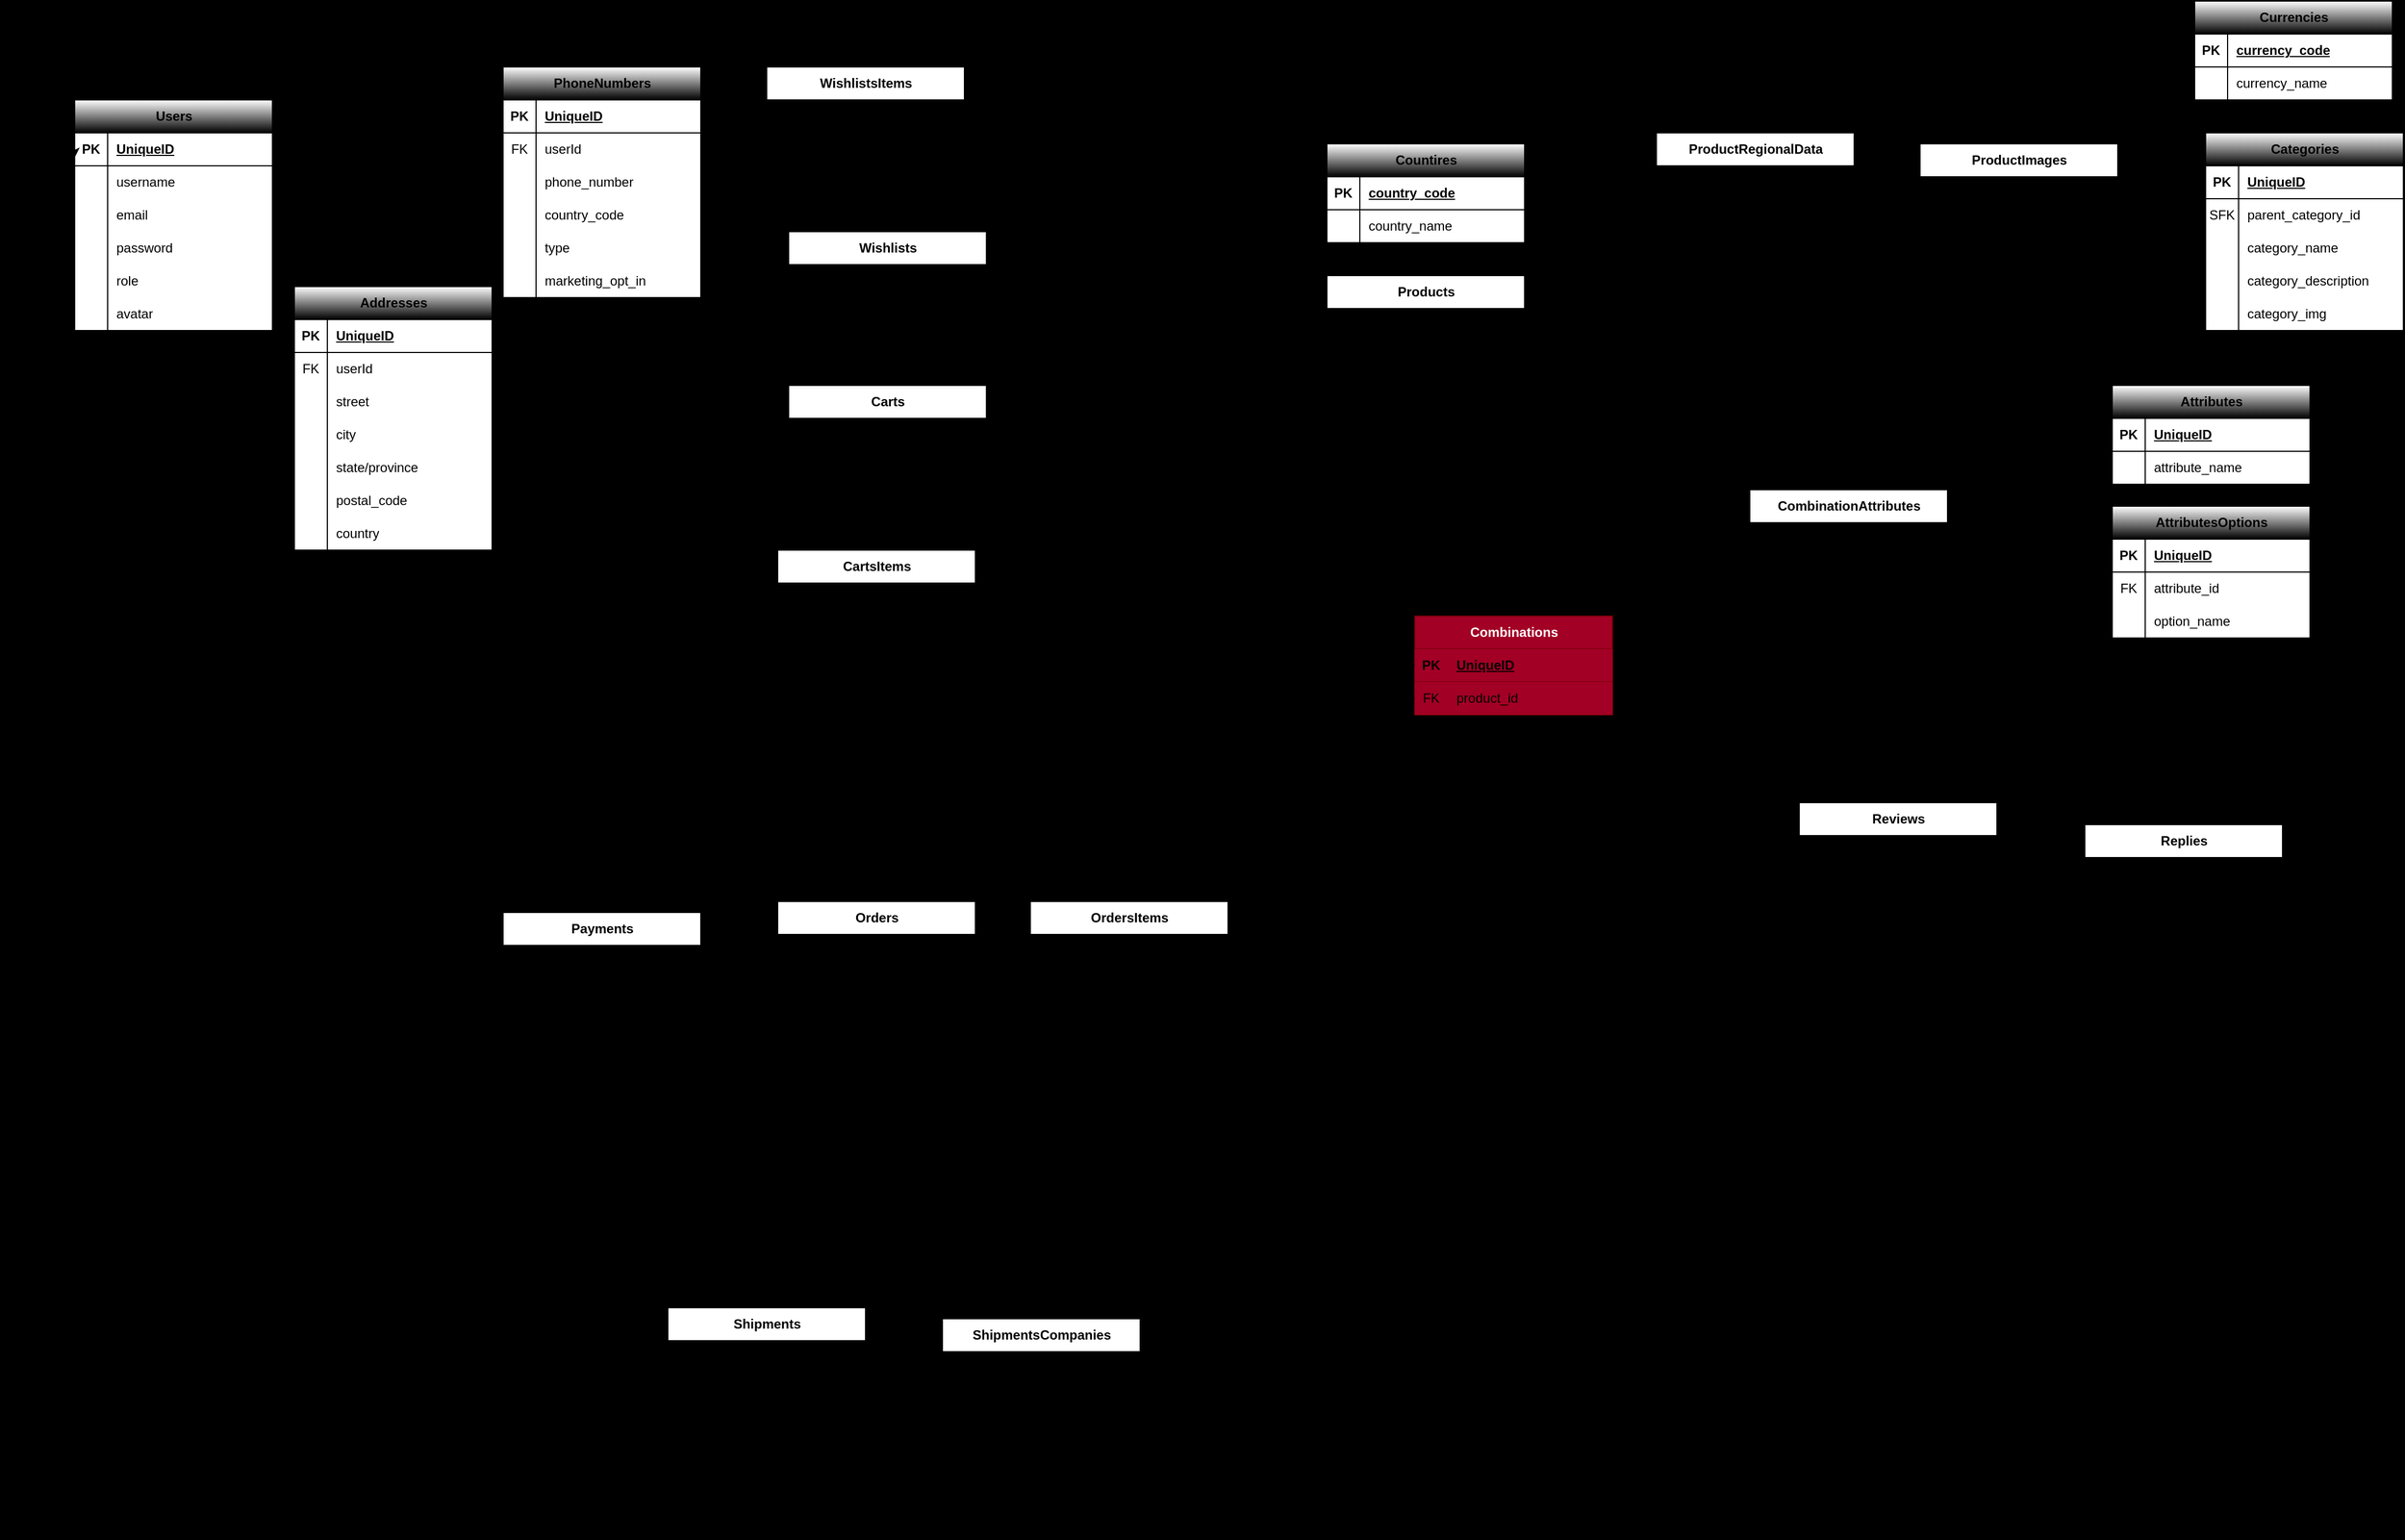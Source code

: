 <mxfile version="22.1.21" type="device">
  <diagram name="Page-1" id="gNE5Ie7Q0VkeGJgEWWOG">
    <mxGraphModel dx="1560" dy="1008" grid="1" gridSize="10" guides="1" tooltips="1" connect="1" arrows="1" fold="1" page="1" pageScale="1" pageWidth="4000" pageHeight="4000" background="#000000" math="0" shadow="0">
      <root>
        <mxCell id="0" />
        <mxCell id="1" parent="0" />
        <mxCell id="eXJHcw67lsp0x-Z61Kqs-1" value="Users" style="shape=table;startSize=30;container=1;collapsible=1;childLayout=tableLayout;fixedRows=1;rowLines=0;fontStyle=1;align=center;resizeLast=1;html=1;gradientColor=default;swimlaneFillColor=default;" parent="1" vertex="1">
          <mxGeometry x="190" y="160" width="180" height="210" as="geometry" />
        </mxCell>
        <mxCell id="eXJHcw67lsp0x-Z61Kqs-2" value="" style="shape=tableRow;horizontal=0;startSize=0;swimlaneHead=0;swimlaneBody=0;fillColor=none;collapsible=0;dropTarget=0;points=[[0,0.5],[1,0.5]];portConstraint=eastwest;top=0;left=0;right=0;bottom=1;" parent="eXJHcw67lsp0x-Z61Kqs-1" vertex="1">
          <mxGeometry y="30" width="180" height="30" as="geometry" />
        </mxCell>
        <mxCell id="eXJHcw67lsp0x-Z61Kqs-3" value="PK" style="shape=partialRectangle;connectable=0;fillColor=none;top=0;left=0;bottom=0;right=0;fontStyle=1;overflow=hidden;whiteSpace=wrap;html=1;" parent="eXJHcw67lsp0x-Z61Kqs-2" vertex="1">
          <mxGeometry width="30" height="30" as="geometry">
            <mxRectangle width="30" height="30" as="alternateBounds" />
          </mxGeometry>
        </mxCell>
        <mxCell id="eXJHcw67lsp0x-Z61Kqs-4" value="UniqueID" style="shape=partialRectangle;connectable=0;fillColor=none;top=0;left=0;bottom=0;right=0;align=left;spacingLeft=6;fontStyle=5;overflow=hidden;whiteSpace=wrap;html=1;" parent="eXJHcw67lsp0x-Z61Kqs-2" vertex="1">
          <mxGeometry x="30" width="150" height="30" as="geometry">
            <mxRectangle width="150" height="30" as="alternateBounds" />
          </mxGeometry>
        </mxCell>
        <mxCell id="eXJHcw67lsp0x-Z61Kqs-5" value="" style="shape=tableRow;horizontal=0;startSize=0;swimlaneHead=0;swimlaneBody=0;fillColor=none;collapsible=0;dropTarget=0;points=[[0,0.5],[1,0.5]];portConstraint=eastwest;top=0;left=0;right=0;bottom=0;" parent="eXJHcw67lsp0x-Z61Kqs-1" vertex="1">
          <mxGeometry y="60" width="180" height="30" as="geometry" />
        </mxCell>
        <mxCell id="eXJHcw67lsp0x-Z61Kqs-6" value="" style="shape=partialRectangle;connectable=0;fillColor=none;top=0;left=0;bottom=0;right=0;editable=1;overflow=hidden;whiteSpace=wrap;html=1;" parent="eXJHcw67lsp0x-Z61Kqs-5" vertex="1">
          <mxGeometry width="30" height="30" as="geometry">
            <mxRectangle width="30" height="30" as="alternateBounds" />
          </mxGeometry>
        </mxCell>
        <mxCell id="eXJHcw67lsp0x-Z61Kqs-7" value="username" style="shape=partialRectangle;connectable=0;fillColor=none;top=0;left=0;bottom=0;right=0;align=left;spacingLeft=6;overflow=hidden;whiteSpace=wrap;html=1;" parent="eXJHcw67lsp0x-Z61Kqs-5" vertex="1">
          <mxGeometry x="30" width="150" height="30" as="geometry">
            <mxRectangle width="150" height="30" as="alternateBounds" />
          </mxGeometry>
        </mxCell>
        <mxCell id="eXJHcw67lsp0x-Z61Kqs-8" value="" style="shape=tableRow;horizontal=0;startSize=0;swimlaneHead=0;swimlaneBody=0;fillColor=none;collapsible=0;dropTarget=0;points=[[0,0.5],[1,0.5]];portConstraint=eastwest;top=0;left=0;right=0;bottom=0;" parent="eXJHcw67lsp0x-Z61Kqs-1" vertex="1">
          <mxGeometry y="90" width="180" height="30" as="geometry" />
        </mxCell>
        <mxCell id="eXJHcw67lsp0x-Z61Kqs-9" value="" style="shape=partialRectangle;connectable=0;fillColor=none;top=0;left=0;bottom=0;right=0;editable=1;overflow=hidden;whiteSpace=wrap;html=1;" parent="eXJHcw67lsp0x-Z61Kqs-8" vertex="1">
          <mxGeometry width="30" height="30" as="geometry">
            <mxRectangle width="30" height="30" as="alternateBounds" />
          </mxGeometry>
        </mxCell>
        <mxCell id="eXJHcw67lsp0x-Z61Kqs-10" value="email" style="shape=partialRectangle;connectable=0;fillColor=none;top=0;left=0;bottom=0;right=0;align=left;spacingLeft=6;overflow=hidden;whiteSpace=wrap;html=1;" parent="eXJHcw67lsp0x-Z61Kqs-8" vertex="1">
          <mxGeometry x="30" width="150" height="30" as="geometry">
            <mxRectangle width="150" height="30" as="alternateBounds" />
          </mxGeometry>
        </mxCell>
        <mxCell id="eXJHcw67lsp0x-Z61Kqs-11" value="" style="shape=tableRow;horizontal=0;startSize=0;swimlaneHead=0;swimlaneBody=0;fillColor=none;collapsible=0;dropTarget=0;points=[[0,0.5],[1,0.5]];portConstraint=eastwest;top=0;left=0;right=0;bottom=0;" parent="eXJHcw67lsp0x-Z61Kqs-1" vertex="1">
          <mxGeometry y="120" width="180" height="30" as="geometry" />
        </mxCell>
        <mxCell id="eXJHcw67lsp0x-Z61Kqs-12" value="" style="shape=partialRectangle;connectable=0;fillColor=none;top=0;left=0;bottom=0;right=0;editable=1;overflow=hidden;whiteSpace=wrap;html=1;" parent="eXJHcw67lsp0x-Z61Kqs-11" vertex="1">
          <mxGeometry width="30" height="30" as="geometry">
            <mxRectangle width="30" height="30" as="alternateBounds" />
          </mxGeometry>
        </mxCell>
        <mxCell id="eXJHcw67lsp0x-Z61Kqs-13" value="password" style="shape=partialRectangle;connectable=0;fillColor=none;top=0;left=0;bottom=0;right=0;align=left;spacingLeft=6;overflow=hidden;whiteSpace=wrap;html=1;" parent="eXJHcw67lsp0x-Z61Kqs-11" vertex="1">
          <mxGeometry x="30" width="150" height="30" as="geometry">
            <mxRectangle width="150" height="30" as="alternateBounds" />
          </mxGeometry>
        </mxCell>
        <mxCell id="eXJHcw67lsp0x-Z61Kqs-14" value="" style="shape=tableRow;horizontal=0;startSize=0;swimlaneHead=0;swimlaneBody=0;fillColor=none;collapsible=0;dropTarget=0;points=[[0,0.5],[1,0.5]];portConstraint=eastwest;top=0;left=0;right=0;bottom=0;" parent="eXJHcw67lsp0x-Z61Kqs-1" vertex="1">
          <mxGeometry y="150" width="180" height="30" as="geometry" />
        </mxCell>
        <mxCell id="eXJHcw67lsp0x-Z61Kqs-15" value="" style="shape=partialRectangle;connectable=0;fillColor=none;top=0;left=0;bottom=0;right=0;editable=1;overflow=hidden;whiteSpace=wrap;html=1;" parent="eXJHcw67lsp0x-Z61Kqs-14" vertex="1">
          <mxGeometry width="30" height="30" as="geometry">
            <mxRectangle width="30" height="30" as="alternateBounds" />
          </mxGeometry>
        </mxCell>
        <mxCell id="eXJHcw67lsp0x-Z61Kqs-16" value="role" style="shape=partialRectangle;connectable=0;fillColor=none;top=0;left=0;bottom=0;right=0;align=left;spacingLeft=6;overflow=hidden;whiteSpace=wrap;html=1;" parent="eXJHcw67lsp0x-Z61Kqs-14" vertex="1">
          <mxGeometry x="30" width="150" height="30" as="geometry">
            <mxRectangle width="150" height="30" as="alternateBounds" />
          </mxGeometry>
        </mxCell>
        <mxCell id="eXJHcw67lsp0x-Z61Kqs-402" value="" style="shape=tableRow;horizontal=0;startSize=0;swimlaneHead=0;swimlaneBody=0;fillColor=none;collapsible=0;dropTarget=0;points=[[0,0.5],[1,0.5]];portConstraint=eastwest;top=0;left=0;right=0;bottom=0;" parent="eXJHcw67lsp0x-Z61Kqs-1" vertex="1">
          <mxGeometry y="180" width="180" height="30" as="geometry" />
        </mxCell>
        <mxCell id="eXJHcw67lsp0x-Z61Kqs-403" value="" style="shape=partialRectangle;connectable=0;fillColor=none;top=0;left=0;bottom=0;right=0;editable=1;overflow=hidden;whiteSpace=wrap;html=1;" parent="eXJHcw67lsp0x-Z61Kqs-402" vertex="1">
          <mxGeometry width="30" height="30" as="geometry">
            <mxRectangle width="30" height="30" as="alternateBounds" />
          </mxGeometry>
        </mxCell>
        <mxCell id="eXJHcw67lsp0x-Z61Kqs-404" value="avatar" style="shape=partialRectangle;connectable=0;fillColor=none;top=0;left=0;bottom=0;right=0;align=left;spacingLeft=6;overflow=hidden;whiteSpace=wrap;html=1;" parent="eXJHcw67lsp0x-Z61Kqs-402" vertex="1">
          <mxGeometry x="30" width="150" height="30" as="geometry">
            <mxRectangle width="150" height="30" as="alternateBounds" />
          </mxGeometry>
        </mxCell>
        <mxCell id="eXJHcw67lsp0x-Z61Kqs-26" value="Addresses" style="shape=table;startSize=30;container=1;collapsible=1;childLayout=tableLayout;fixedRows=1;rowLines=0;fontStyle=1;align=center;resizeLast=1;html=1;gradientColor=default;swimlaneFillColor=default;" parent="1" vertex="1">
          <mxGeometry x="390" y="330" width="180" height="240" as="geometry" />
        </mxCell>
        <mxCell id="eXJHcw67lsp0x-Z61Kqs-27" value="" style="shape=tableRow;horizontal=0;startSize=0;swimlaneHead=0;swimlaneBody=0;fillColor=none;collapsible=0;dropTarget=0;points=[[0,0.5],[1,0.5]];portConstraint=eastwest;top=0;left=0;right=0;bottom=1;" parent="eXJHcw67lsp0x-Z61Kqs-26" vertex="1">
          <mxGeometry y="30" width="180" height="30" as="geometry" />
        </mxCell>
        <mxCell id="eXJHcw67lsp0x-Z61Kqs-28" value="PK" style="shape=partialRectangle;connectable=0;fillColor=none;top=0;left=0;bottom=0;right=0;fontStyle=1;overflow=hidden;whiteSpace=wrap;html=1;" parent="eXJHcw67lsp0x-Z61Kqs-27" vertex="1">
          <mxGeometry width="30" height="30" as="geometry">
            <mxRectangle width="30" height="30" as="alternateBounds" />
          </mxGeometry>
        </mxCell>
        <mxCell id="eXJHcw67lsp0x-Z61Kqs-29" value="UniqueID" style="shape=partialRectangle;connectable=0;fillColor=none;top=0;left=0;bottom=0;right=0;align=left;spacingLeft=6;fontStyle=5;overflow=hidden;whiteSpace=wrap;html=1;" parent="eXJHcw67lsp0x-Z61Kqs-27" vertex="1">
          <mxGeometry x="30" width="150" height="30" as="geometry">
            <mxRectangle width="150" height="30" as="alternateBounds" />
          </mxGeometry>
        </mxCell>
        <mxCell id="eXJHcw67lsp0x-Z61Kqs-30" value="" style="shape=tableRow;horizontal=0;startSize=0;swimlaneHead=0;swimlaneBody=0;fillColor=none;collapsible=0;dropTarget=0;points=[[0,0.5],[1,0.5]];portConstraint=eastwest;top=0;left=0;right=0;bottom=0;" parent="eXJHcw67lsp0x-Z61Kqs-26" vertex="1">
          <mxGeometry y="60" width="180" height="30" as="geometry" />
        </mxCell>
        <mxCell id="eXJHcw67lsp0x-Z61Kqs-31" value="FK" style="shape=partialRectangle;connectable=0;fillColor=none;top=0;left=0;bottom=0;right=0;editable=1;overflow=hidden;whiteSpace=wrap;html=1;" parent="eXJHcw67lsp0x-Z61Kqs-30" vertex="1">
          <mxGeometry width="30" height="30" as="geometry">
            <mxRectangle width="30" height="30" as="alternateBounds" />
          </mxGeometry>
        </mxCell>
        <mxCell id="eXJHcw67lsp0x-Z61Kqs-32" value="userId" style="shape=partialRectangle;connectable=0;fillColor=none;top=0;left=0;bottom=0;right=0;align=left;spacingLeft=6;overflow=hidden;whiteSpace=wrap;html=1;" parent="eXJHcw67lsp0x-Z61Kqs-30" vertex="1">
          <mxGeometry x="30" width="150" height="30" as="geometry">
            <mxRectangle width="150" height="30" as="alternateBounds" />
          </mxGeometry>
        </mxCell>
        <mxCell id="eXJHcw67lsp0x-Z61Kqs-33" value="" style="shape=tableRow;horizontal=0;startSize=0;swimlaneHead=0;swimlaneBody=0;fillColor=none;collapsible=0;dropTarget=0;points=[[0,0.5],[1,0.5]];portConstraint=eastwest;top=0;left=0;right=0;bottom=0;" parent="eXJHcw67lsp0x-Z61Kqs-26" vertex="1">
          <mxGeometry y="90" width="180" height="30" as="geometry" />
        </mxCell>
        <mxCell id="eXJHcw67lsp0x-Z61Kqs-34" value="" style="shape=partialRectangle;connectable=0;fillColor=none;top=0;left=0;bottom=0;right=0;editable=1;overflow=hidden;whiteSpace=wrap;html=1;" parent="eXJHcw67lsp0x-Z61Kqs-33" vertex="1">
          <mxGeometry width="30" height="30" as="geometry">
            <mxRectangle width="30" height="30" as="alternateBounds" />
          </mxGeometry>
        </mxCell>
        <mxCell id="eXJHcw67lsp0x-Z61Kqs-35" value="street" style="shape=partialRectangle;connectable=0;fillColor=none;top=0;left=0;bottom=0;right=0;align=left;spacingLeft=6;overflow=hidden;whiteSpace=wrap;html=1;" parent="eXJHcw67lsp0x-Z61Kqs-33" vertex="1">
          <mxGeometry x="30" width="150" height="30" as="geometry">
            <mxRectangle width="150" height="30" as="alternateBounds" />
          </mxGeometry>
        </mxCell>
        <mxCell id="eXJHcw67lsp0x-Z61Kqs-36" value="" style="shape=tableRow;horizontal=0;startSize=0;swimlaneHead=0;swimlaneBody=0;fillColor=none;collapsible=0;dropTarget=0;points=[[0,0.5],[1,0.5]];portConstraint=eastwest;top=0;left=0;right=0;bottom=0;" parent="eXJHcw67lsp0x-Z61Kqs-26" vertex="1">
          <mxGeometry y="120" width="180" height="30" as="geometry" />
        </mxCell>
        <mxCell id="eXJHcw67lsp0x-Z61Kqs-37" value="" style="shape=partialRectangle;connectable=0;fillColor=none;top=0;left=0;bottom=0;right=0;editable=1;overflow=hidden;whiteSpace=wrap;html=1;" parent="eXJHcw67lsp0x-Z61Kqs-36" vertex="1">
          <mxGeometry width="30" height="30" as="geometry">
            <mxRectangle width="30" height="30" as="alternateBounds" />
          </mxGeometry>
        </mxCell>
        <mxCell id="eXJHcw67lsp0x-Z61Kqs-38" value="city" style="shape=partialRectangle;connectable=0;fillColor=none;top=0;left=0;bottom=0;right=0;align=left;spacingLeft=6;overflow=hidden;whiteSpace=wrap;html=1;" parent="eXJHcw67lsp0x-Z61Kqs-36" vertex="1">
          <mxGeometry x="30" width="150" height="30" as="geometry">
            <mxRectangle width="150" height="30" as="alternateBounds" />
          </mxGeometry>
        </mxCell>
        <mxCell id="eXJHcw67lsp0x-Z61Kqs-42" value="" style="shape=tableRow;horizontal=0;startSize=0;swimlaneHead=0;swimlaneBody=0;fillColor=none;collapsible=0;dropTarget=0;points=[[0,0.5],[1,0.5]];portConstraint=eastwest;top=0;left=0;right=0;bottom=0;" parent="eXJHcw67lsp0x-Z61Kqs-26" vertex="1">
          <mxGeometry y="150" width="180" height="30" as="geometry" />
        </mxCell>
        <mxCell id="eXJHcw67lsp0x-Z61Kqs-43" value="" style="shape=partialRectangle;connectable=0;fillColor=none;top=0;left=0;bottom=0;right=0;editable=1;overflow=hidden;whiteSpace=wrap;html=1;" parent="eXJHcw67lsp0x-Z61Kqs-42" vertex="1">
          <mxGeometry width="30" height="30" as="geometry">
            <mxRectangle width="30" height="30" as="alternateBounds" />
          </mxGeometry>
        </mxCell>
        <mxCell id="eXJHcw67lsp0x-Z61Kqs-44" value="state/province" style="shape=partialRectangle;connectable=0;fillColor=none;top=0;left=0;bottom=0;right=0;align=left;spacingLeft=6;overflow=hidden;whiteSpace=wrap;html=1;" parent="eXJHcw67lsp0x-Z61Kqs-42" vertex="1">
          <mxGeometry x="30" width="150" height="30" as="geometry">
            <mxRectangle width="150" height="30" as="alternateBounds" />
          </mxGeometry>
        </mxCell>
        <mxCell id="eXJHcw67lsp0x-Z61Kqs-45" value="" style="shape=tableRow;horizontal=0;startSize=0;swimlaneHead=0;swimlaneBody=0;fillColor=none;collapsible=0;dropTarget=0;points=[[0,0.5],[1,0.5]];portConstraint=eastwest;top=0;left=0;right=0;bottom=0;" parent="eXJHcw67lsp0x-Z61Kqs-26" vertex="1">
          <mxGeometry y="180" width="180" height="30" as="geometry" />
        </mxCell>
        <mxCell id="eXJHcw67lsp0x-Z61Kqs-46" value="" style="shape=partialRectangle;connectable=0;fillColor=none;top=0;left=0;bottom=0;right=0;editable=1;overflow=hidden;whiteSpace=wrap;html=1;" parent="eXJHcw67lsp0x-Z61Kqs-45" vertex="1">
          <mxGeometry width="30" height="30" as="geometry">
            <mxRectangle width="30" height="30" as="alternateBounds" />
          </mxGeometry>
        </mxCell>
        <mxCell id="eXJHcw67lsp0x-Z61Kqs-47" value="postal_code" style="shape=partialRectangle;connectable=0;fillColor=none;top=0;left=0;bottom=0;right=0;align=left;spacingLeft=6;overflow=hidden;whiteSpace=wrap;html=1;" parent="eXJHcw67lsp0x-Z61Kqs-45" vertex="1">
          <mxGeometry x="30" width="150" height="30" as="geometry">
            <mxRectangle width="150" height="30" as="alternateBounds" />
          </mxGeometry>
        </mxCell>
        <mxCell id="eXJHcw67lsp0x-Z61Kqs-48" value="" style="shape=tableRow;horizontal=0;startSize=0;swimlaneHead=0;swimlaneBody=0;fillColor=none;collapsible=0;dropTarget=0;points=[[0,0.5],[1,0.5]];portConstraint=eastwest;top=0;left=0;right=0;bottom=0;" parent="eXJHcw67lsp0x-Z61Kqs-26" vertex="1">
          <mxGeometry y="210" width="180" height="30" as="geometry" />
        </mxCell>
        <mxCell id="eXJHcw67lsp0x-Z61Kqs-49" value="" style="shape=partialRectangle;connectable=0;fillColor=none;top=0;left=0;bottom=0;right=0;editable=1;overflow=hidden;whiteSpace=wrap;html=1;" parent="eXJHcw67lsp0x-Z61Kqs-48" vertex="1">
          <mxGeometry width="30" height="30" as="geometry">
            <mxRectangle width="30" height="30" as="alternateBounds" />
          </mxGeometry>
        </mxCell>
        <mxCell id="eXJHcw67lsp0x-Z61Kqs-50" value="country" style="shape=partialRectangle;connectable=0;fillColor=none;top=0;left=0;bottom=0;right=0;align=left;spacingLeft=6;overflow=hidden;whiteSpace=wrap;html=1;" parent="eXJHcw67lsp0x-Z61Kqs-48" vertex="1">
          <mxGeometry x="30" width="150" height="30" as="geometry">
            <mxRectangle width="150" height="30" as="alternateBounds" />
          </mxGeometry>
        </mxCell>
        <mxCell id="eXJHcw67lsp0x-Z61Kqs-52" value="PhoneNumbers" style="shape=table;startSize=30;container=1;collapsible=1;childLayout=tableLayout;fixedRows=1;rowLines=0;fontStyle=1;align=center;resizeLast=1;html=1;gradientColor=default;swimlaneFillColor=default;" parent="1" vertex="1">
          <mxGeometry x="580" y="130" width="180" height="210" as="geometry" />
        </mxCell>
        <mxCell id="eXJHcw67lsp0x-Z61Kqs-53" value="" style="shape=tableRow;horizontal=0;startSize=0;swimlaneHead=0;swimlaneBody=0;fillColor=none;collapsible=0;dropTarget=0;points=[[0,0.5],[1,0.5]];portConstraint=eastwest;top=0;left=0;right=0;bottom=1;" parent="eXJHcw67lsp0x-Z61Kqs-52" vertex="1">
          <mxGeometry y="30" width="180" height="30" as="geometry" />
        </mxCell>
        <mxCell id="eXJHcw67lsp0x-Z61Kqs-54" value="PK" style="shape=partialRectangle;connectable=0;fillColor=none;top=0;left=0;bottom=0;right=0;fontStyle=1;overflow=hidden;whiteSpace=wrap;html=1;" parent="eXJHcw67lsp0x-Z61Kqs-53" vertex="1">
          <mxGeometry width="30" height="30" as="geometry">
            <mxRectangle width="30" height="30" as="alternateBounds" />
          </mxGeometry>
        </mxCell>
        <mxCell id="eXJHcw67lsp0x-Z61Kqs-55" value="UniqueID" style="shape=partialRectangle;connectable=0;fillColor=none;top=0;left=0;bottom=0;right=0;align=left;spacingLeft=6;fontStyle=5;overflow=hidden;whiteSpace=wrap;html=1;" parent="eXJHcw67lsp0x-Z61Kqs-53" vertex="1">
          <mxGeometry x="30" width="150" height="30" as="geometry">
            <mxRectangle width="150" height="30" as="alternateBounds" />
          </mxGeometry>
        </mxCell>
        <mxCell id="eXJHcw67lsp0x-Z61Kqs-56" value="" style="shape=tableRow;horizontal=0;startSize=0;swimlaneHead=0;swimlaneBody=0;fillColor=none;collapsible=0;dropTarget=0;points=[[0,0.5],[1,0.5]];portConstraint=eastwest;top=0;left=0;right=0;bottom=0;" parent="eXJHcw67lsp0x-Z61Kqs-52" vertex="1">
          <mxGeometry y="60" width="180" height="30" as="geometry" />
        </mxCell>
        <mxCell id="eXJHcw67lsp0x-Z61Kqs-57" value="FK" style="shape=partialRectangle;connectable=0;fillColor=none;top=0;left=0;bottom=0;right=0;editable=1;overflow=hidden;whiteSpace=wrap;html=1;" parent="eXJHcw67lsp0x-Z61Kqs-56" vertex="1">
          <mxGeometry width="30" height="30" as="geometry">
            <mxRectangle width="30" height="30" as="alternateBounds" />
          </mxGeometry>
        </mxCell>
        <mxCell id="eXJHcw67lsp0x-Z61Kqs-58" value="userId" style="shape=partialRectangle;connectable=0;fillColor=none;top=0;left=0;bottom=0;right=0;align=left;spacingLeft=6;overflow=hidden;whiteSpace=wrap;html=1;" parent="eXJHcw67lsp0x-Z61Kqs-56" vertex="1">
          <mxGeometry x="30" width="150" height="30" as="geometry">
            <mxRectangle width="150" height="30" as="alternateBounds" />
          </mxGeometry>
        </mxCell>
        <mxCell id="eXJHcw67lsp0x-Z61Kqs-59" value="" style="shape=tableRow;horizontal=0;startSize=0;swimlaneHead=0;swimlaneBody=0;fillColor=none;collapsible=0;dropTarget=0;points=[[0,0.5],[1,0.5]];portConstraint=eastwest;top=0;left=0;right=0;bottom=0;" parent="eXJHcw67lsp0x-Z61Kqs-52" vertex="1">
          <mxGeometry y="90" width="180" height="30" as="geometry" />
        </mxCell>
        <mxCell id="eXJHcw67lsp0x-Z61Kqs-60" value="" style="shape=partialRectangle;connectable=0;fillColor=none;top=0;left=0;bottom=0;right=0;editable=1;overflow=hidden;whiteSpace=wrap;html=1;" parent="eXJHcw67lsp0x-Z61Kqs-59" vertex="1">
          <mxGeometry width="30" height="30" as="geometry">
            <mxRectangle width="30" height="30" as="alternateBounds" />
          </mxGeometry>
        </mxCell>
        <mxCell id="eXJHcw67lsp0x-Z61Kqs-61" value="phone_number" style="shape=partialRectangle;connectable=0;fillColor=none;top=0;left=0;bottom=0;right=0;align=left;spacingLeft=6;overflow=hidden;whiteSpace=wrap;html=1;" parent="eXJHcw67lsp0x-Z61Kqs-59" vertex="1">
          <mxGeometry x="30" width="150" height="30" as="geometry">
            <mxRectangle width="150" height="30" as="alternateBounds" />
          </mxGeometry>
        </mxCell>
        <mxCell id="eXJHcw67lsp0x-Z61Kqs-62" value="" style="shape=tableRow;horizontal=0;startSize=0;swimlaneHead=0;swimlaneBody=0;fillColor=none;collapsible=0;dropTarget=0;points=[[0,0.5],[1,0.5]];portConstraint=eastwest;top=0;left=0;right=0;bottom=0;" parent="eXJHcw67lsp0x-Z61Kqs-52" vertex="1">
          <mxGeometry y="120" width="180" height="30" as="geometry" />
        </mxCell>
        <mxCell id="eXJHcw67lsp0x-Z61Kqs-63" value="" style="shape=partialRectangle;connectable=0;fillColor=none;top=0;left=0;bottom=0;right=0;editable=1;overflow=hidden;whiteSpace=wrap;html=1;" parent="eXJHcw67lsp0x-Z61Kqs-62" vertex="1">
          <mxGeometry width="30" height="30" as="geometry">
            <mxRectangle width="30" height="30" as="alternateBounds" />
          </mxGeometry>
        </mxCell>
        <mxCell id="eXJHcw67lsp0x-Z61Kqs-64" value="country_code" style="shape=partialRectangle;connectable=0;fillColor=none;top=0;left=0;bottom=0;right=0;align=left;spacingLeft=6;overflow=hidden;whiteSpace=wrap;html=1;" parent="eXJHcw67lsp0x-Z61Kqs-62" vertex="1">
          <mxGeometry x="30" width="150" height="30" as="geometry">
            <mxRectangle width="150" height="30" as="alternateBounds" />
          </mxGeometry>
        </mxCell>
        <mxCell id="eXJHcw67lsp0x-Z61Kqs-65" value="" style="shape=tableRow;horizontal=0;startSize=0;swimlaneHead=0;swimlaneBody=0;fillColor=none;collapsible=0;dropTarget=0;points=[[0,0.5],[1,0.5]];portConstraint=eastwest;top=0;left=0;right=0;bottom=0;" parent="eXJHcw67lsp0x-Z61Kqs-52" vertex="1">
          <mxGeometry y="150" width="180" height="30" as="geometry" />
        </mxCell>
        <mxCell id="eXJHcw67lsp0x-Z61Kqs-66" value="" style="shape=partialRectangle;connectable=0;fillColor=none;top=0;left=0;bottom=0;right=0;editable=1;overflow=hidden;whiteSpace=wrap;html=1;" parent="eXJHcw67lsp0x-Z61Kqs-65" vertex="1">
          <mxGeometry width="30" height="30" as="geometry">
            <mxRectangle width="30" height="30" as="alternateBounds" />
          </mxGeometry>
        </mxCell>
        <mxCell id="eXJHcw67lsp0x-Z61Kqs-67" value="type" style="shape=partialRectangle;connectable=0;fillColor=none;top=0;left=0;bottom=0;right=0;align=left;spacingLeft=6;overflow=hidden;whiteSpace=wrap;html=1;" parent="eXJHcw67lsp0x-Z61Kqs-65" vertex="1">
          <mxGeometry x="30" width="150" height="30" as="geometry">
            <mxRectangle width="150" height="30" as="alternateBounds" />
          </mxGeometry>
        </mxCell>
        <mxCell id="eXJHcw67lsp0x-Z61Kqs-75" value="" style="shape=tableRow;horizontal=0;startSize=0;swimlaneHead=0;swimlaneBody=0;fillColor=none;collapsible=0;dropTarget=0;points=[[0,0.5],[1,0.5]];portConstraint=eastwest;top=0;left=0;right=0;bottom=0;" parent="eXJHcw67lsp0x-Z61Kqs-52" vertex="1">
          <mxGeometry y="180" width="180" height="30" as="geometry" />
        </mxCell>
        <mxCell id="eXJHcw67lsp0x-Z61Kqs-76" value="" style="shape=partialRectangle;connectable=0;fillColor=none;top=0;left=0;bottom=0;right=0;editable=1;overflow=hidden;whiteSpace=wrap;html=1;" parent="eXJHcw67lsp0x-Z61Kqs-75" vertex="1">
          <mxGeometry width="30" height="30" as="geometry">
            <mxRectangle width="30" height="30" as="alternateBounds" />
          </mxGeometry>
        </mxCell>
        <mxCell id="eXJHcw67lsp0x-Z61Kqs-77" value="marketing_opt_in" style="shape=partialRectangle;connectable=0;fillColor=none;top=0;left=0;bottom=0;right=0;align=left;spacingLeft=6;overflow=hidden;whiteSpace=wrap;html=1;" parent="eXJHcw67lsp0x-Z61Kqs-75" vertex="1">
          <mxGeometry x="30" width="150" height="30" as="geometry">
            <mxRectangle width="150" height="30" as="alternateBounds" />
          </mxGeometry>
        </mxCell>
        <mxCell id="eXJHcw67lsp0x-Z61Kqs-78" value="Categories" style="shape=table;startSize=30;container=1;collapsible=1;childLayout=tableLayout;fixedRows=1;rowLines=0;fontStyle=1;align=center;resizeLast=1;html=1;movable=1;resizable=1;rotatable=1;deletable=1;editable=1;locked=0;connectable=1;gradientColor=default;swimlaneFillColor=default;" parent="1" vertex="1">
          <mxGeometry x="2130" y="190" width="180" height="180" as="geometry" />
        </mxCell>
        <mxCell id="eXJHcw67lsp0x-Z61Kqs-79" value="" style="shape=tableRow;horizontal=0;startSize=0;swimlaneHead=0;swimlaneBody=0;fillColor=none;collapsible=0;dropTarget=0;points=[[0,0.5],[1,0.5]];portConstraint=eastwest;top=0;left=0;right=0;bottom=1;movable=1;resizable=1;rotatable=1;deletable=1;editable=1;locked=0;connectable=1;" parent="eXJHcw67lsp0x-Z61Kqs-78" vertex="1">
          <mxGeometry y="30" width="180" height="30" as="geometry" />
        </mxCell>
        <mxCell id="eXJHcw67lsp0x-Z61Kqs-80" value="PK" style="shape=partialRectangle;connectable=1;fillColor=none;top=0;left=0;bottom=0;right=0;fontStyle=1;overflow=hidden;whiteSpace=wrap;html=1;movable=1;resizable=1;rotatable=1;deletable=1;editable=1;locked=0;" parent="eXJHcw67lsp0x-Z61Kqs-79" vertex="1">
          <mxGeometry width="30" height="30" as="geometry">
            <mxRectangle width="30" height="30" as="alternateBounds" />
          </mxGeometry>
        </mxCell>
        <mxCell id="eXJHcw67lsp0x-Z61Kqs-81" value="UniqueID" style="shape=partialRectangle;connectable=1;fillColor=none;top=0;left=0;bottom=0;right=0;align=left;spacingLeft=6;fontStyle=5;overflow=hidden;whiteSpace=wrap;html=1;movable=1;resizable=1;rotatable=1;deletable=1;editable=1;locked=0;" parent="eXJHcw67lsp0x-Z61Kqs-79" vertex="1">
          <mxGeometry x="30" width="150" height="30" as="geometry">
            <mxRectangle width="150" height="30" as="alternateBounds" />
          </mxGeometry>
        </mxCell>
        <mxCell id="eXJHcw67lsp0x-Z61Kqs-248" value="" style="shape=tableRow;horizontal=0;startSize=0;swimlaneHead=0;swimlaneBody=0;fillColor=none;collapsible=0;dropTarget=0;points=[[0,0.5],[1,0.5]];portConstraint=eastwest;top=0;left=0;right=0;bottom=0;movable=1;resizable=1;rotatable=1;deletable=1;editable=1;locked=0;connectable=1;" parent="eXJHcw67lsp0x-Z61Kqs-78" vertex="1">
          <mxGeometry y="60" width="180" height="30" as="geometry" />
        </mxCell>
        <mxCell id="eXJHcw67lsp0x-Z61Kqs-249" value="SFK" style="shape=partialRectangle;connectable=1;fillColor=none;top=0;left=0;bottom=0;right=0;editable=1;overflow=hidden;whiteSpace=wrap;html=1;movable=1;resizable=1;rotatable=1;deletable=1;locked=0;" parent="eXJHcw67lsp0x-Z61Kqs-248" vertex="1">
          <mxGeometry width="30" height="30" as="geometry">
            <mxRectangle width="30" height="30" as="alternateBounds" />
          </mxGeometry>
        </mxCell>
        <mxCell id="eXJHcw67lsp0x-Z61Kqs-250" value="parent_category_id" style="shape=partialRectangle;connectable=1;fillColor=none;top=0;left=0;bottom=0;right=0;align=left;spacingLeft=6;overflow=hidden;whiteSpace=wrap;html=1;movable=1;resizable=1;rotatable=1;deletable=1;editable=1;locked=0;" parent="eXJHcw67lsp0x-Z61Kqs-248" vertex="1">
          <mxGeometry x="30" width="150" height="30" as="geometry">
            <mxRectangle width="150" height="30" as="alternateBounds" />
          </mxGeometry>
        </mxCell>
        <mxCell id="eXJHcw67lsp0x-Z61Kqs-85" value="" style="shape=tableRow;horizontal=0;startSize=0;swimlaneHead=0;swimlaneBody=0;fillColor=none;collapsible=0;dropTarget=0;points=[[0,0.5],[1,0.5]];portConstraint=eastwest;top=0;left=0;right=0;bottom=0;movable=1;resizable=1;rotatable=1;deletable=1;editable=1;locked=0;connectable=1;" parent="eXJHcw67lsp0x-Z61Kqs-78" vertex="1">
          <mxGeometry y="90" width="180" height="30" as="geometry" />
        </mxCell>
        <mxCell id="eXJHcw67lsp0x-Z61Kqs-86" value="" style="shape=partialRectangle;connectable=1;fillColor=none;top=0;left=0;bottom=0;right=0;editable=1;overflow=hidden;whiteSpace=wrap;html=1;movable=1;resizable=1;rotatable=1;deletable=1;locked=0;" parent="eXJHcw67lsp0x-Z61Kqs-85" vertex="1">
          <mxGeometry width="30" height="30" as="geometry">
            <mxRectangle width="30" height="30" as="alternateBounds" />
          </mxGeometry>
        </mxCell>
        <mxCell id="eXJHcw67lsp0x-Z61Kqs-87" value="category_name" style="shape=partialRectangle;connectable=1;fillColor=none;top=0;left=0;bottom=0;right=0;align=left;spacingLeft=6;overflow=hidden;whiteSpace=wrap;html=1;movable=1;resizable=1;rotatable=1;deletable=1;editable=1;locked=0;" parent="eXJHcw67lsp0x-Z61Kqs-85" vertex="1">
          <mxGeometry x="30" width="150" height="30" as="geometry">
            <mxRectangle width="150" height="30" as="alternateBounds" />
          </mxGeometry>
        </mxCell>
        <mxCell id="eXJHcw67lsp0x-Z61Kqs-88" value="" style="shape=tableRow;horizontal=0;startSize=0;swimlaneHead=0;swimlaneBody=0;fillColor=none;collapsible=0;dropTarget=0;points=[[0,0.5],[1,0.5]];portConstraint=eastwest;top=0;left=0;right=0;bottom=0;movable=1;resizable=1;rotatable=1;deletable=1;editable=1;locked=0;connectable=1;" parent="eXJHcw67lsp0x-Z61Kqs-78" vertex="1">
          <mxGeometry y="120" width="180" height="30" as="geometry" />
        </mxCell>
        <mxCell id="eXJHcw67lsp0x-Z61Kqs-89" value="" style="shape=partialRectangle;connectable=1;fillColor=none;top=0;left=0;bottom=0;right=0;editable=1;overflow=hidden;whiteSpace=wrap;html=1;movable=1;resizable=1;rotatable=1;deletable=1;locked=0;" parent="eXJHcw67lsp0x-Z61Kqs-88" vertex="1">
          <mxGeometry width="30" height="30" as="geometry">
            <mxRectangle width="30" height="30" as="alternateBounds" />
          </mxGeometry>
        </mxCell>
        <mxCell id="eXJHcw67lsp0x-Z61Kqs-90" value="category_description" style="shape=partialRectangle;connectable=1;fillColor=none;top=0;left=0;bottom=0;right=0;align=left;spacingLeft=6;overflow=hidden;whiteSpace=wrap;html=1;movable=1;resizable=1;rotatable=1;deletable=1;editable=1;locked=0;" parent="eXJHcw67lsp0x-Z61Kqs-88" vertex="1">
          <mxGeometry x="30" width="150" height="30" as="geometry">
            <mxRectangle width="150" height="30" as="alternateBounds" />
          </mxGeometry>
        </mxCell>
        <mxCell id="eXJHcw67lsp0x-Z61Kqs-405" value="" style="shape=tableRow;horizontal=0;startSize=0;swimlaneHead=0;swimlaneBody=0;fillColor=none;collapsible=0;dropTarget=0;points=[[0,0.5],[1,0.5]];portConstraint=eastwest;top=0;left=0;right=0;bottom=0;movable=1;resizable=1;rotatable=1;deletable=1;editable=1;locked=0;connectable=1;" parent="eXJHcw67lsp0x-Z61Kqs-78" vertex="1">
          <mxGeometry y="150" width="180" height="30" as="geometry" />
        </mxCell>
        <mxCell id="eXJHcw67lsp0x-Z61Kqs-406" value="" style="shape=partialRectangle;connectable=1;fillColor=none;top=0;left=0;bottom=0;right=0;editable=1;overflow=hidden;whiteSpace=wrap;html=1;movable=1;resizable=1;rotatable=1;deletable=1;locked=0;" parent="eXJHcw67lsp0x-Z61Kqs-405" vertex="1">
          <mxGeometry width="30" height="30" as="geometry">
            <mxRectangle width="30" height="30" as="alternateBounds" />
          </mxGeometry>
        </mxCell>
        <mxCell id="eXJHcw67lsp0x-Z61Kqs-407" value="category_img" style="shape=partialRectangle;connectable=1;fillColor=none;top=0;left=0;bottom=0;right=0;align=left;spacingLeft=6;overflow=hidden;whiteSpace=wrap;html=1;movable=1;resizable=1;rotatable=1;deletable=1;editable=1;locked=0;" parent="eXJHcw67lsp0x-Z61Kqs-405" vertex="1">
          <mxGeometry x="30" width="150" height="30" as="geometry">
            <mxRectangle width="150" height="30" as="alternateBounds" />
          </mxGeometry>
        </mxCell>
        <mxCell id="BwbLyfbvysIzgAxxtvJh-13" style="edgeStyle=orthogonalEdgeStyle;rounded=0;orthogonalLoop=1;jettySize=auto;html=1;exitX=0;exitY=0.5;exitDx=0;exitDy=0;entryX=0;entryY=0.5;entryDx=0;entryDy=0;" edge="1" parent="eXJHcw67lsp0x-Z61Kqs-78" source="eXJHcw67lsp0x-Z61Kqs-249" target="eXJHcw67lsp0x-Z61Kqs-80">
          <mxGeometry relative="1" as="geometry">
            <Array as="points">
              <mxPoint x="-20" y="75" />
              <mxPoint x="-20" y="45" />
            </Array>
          </mxGeometry>
        </mxCell>
        <mxCell id="eXJHcw67lsp0x-Z61Kqs-97" value="Products" style="shape=table;startSize=30;container=1;collapsible=1;childLayout=tableLayout;fixedRows=1;rowLines=0;fontStyle=1;align=center;resizeLast=1;html=1;movable=1;resizable=1;rotatable=1;deletable=1;editable=1;locked=0;connectable=1;" parent="1" vertex="1">
          <mxGeometry x="1330" y="320" width="180" height="270" as="geometry" />
        </mxCell>
        <mxCell id="eXJHcw67lsp0x-Z61Kqs-98" value="" style="shape=tableRow;horizontal=0;startSize=0;swimlaneHead=0;swimlaneBody=0;fillColor=none;collapsible=0;dropTarget=0;points=[[0,0.5],[1,0.5]];portConstraint=eastwest;top=0;left=0;right=0;bottom=1;movable=1;resizable=1;rotatable=1;deletable=1;editable=1;locked=0;connectable=1;" parent="eXJHcw67lsp0x-Z61Kqs-97" vertex="1">
          <mxGeometry y="30" width="180" height="30" as="geometry" />
        </mxCell>
        <mxCell id="eXJHcw67lsp0x-Z61Kqs-99" value="PK" style="shape=partialRectangle;connectable=1;fillColor=none;top=0;left=0;bottom=0;right=0;fontStyle=1;overflow=hidden;whiteSpace=wrap;html=1;movable=1;resizable=1;rotatable=1;deletable=1;editable=1;locked=0;" parent="eXJHcw67lsp0x-Z61Kqs-98" vertex="1">
          <mxGeometry width="30" height="30" as="geometry">
            <mxRectangle width="30" height="30" as="alternateBounds" />
          </mxGeometry>
        </mxCell>
        <mxCell id="eXJHcw67lsp0x-Z61Kqs-100" value="UniqueID" style="shape=partialRectangle;connectable=1;fillColor=none;top=0;left=0;bottom=0;right=0;align=left;spacingLeft=6;fontStyle=5;overflow=hidden;whiteSpace=wrap;html=1;movable=1;resizable=1;rotatable=1;deletable=1;editable=1;locked=0;" parent="eXJHcw67lsp0x-Z61Kqs-98" vertex="1">
          <mxGeometry x="30" width="150" height="30" as="geometry">
            <mxRectangle width="150" height="30" as="alternateBounds" />
          </mxGeometry>
        </mxCell>
        <mxCell id="eXJHcw67lsp0x-Z61Kqs-101" value="" style="shape=tableRow;horizontal=0;startSize=0;swimlaneHead=0;swimlaneBody=0;fillColor=none;collapsible=0;dropTarget=0;points=[[0,0.5],[1,0.5]];portConstraint=eastwest;top=0;left=0;right=0;bottom=0;movable=1;resizable=1;rotatable=1;deletable=1;editable=1;locked=0;connectable=1;" parent="eXJHcw67lsp0x-Z61Kqs-97" vertex="1">
          <mxGeometry y="60" width="180" height="30" as="geometry" />
        </mxCell>
        <mxCell id="eXJHcw67lsp0x-Z61Kqs-102" value="FK" style="shape=partialRectangle;connectable=1;fillColor=none;top=0;left=0;bottom=0;right=0;editable=1;overflow=hidden;whiteSpace=wrap;html=1;movable=1;resizable=1;rotatable=1;deletable=1;locked=0;" parent="eXJHcw67lsp0x-Z61Kqs-101" vertex="1">
          <mxGeometry width="30" height="30" as="geometry">
            <mxRectangle width="30" height="30" as="alternateBounds" />
          </mxGeometry>
        </mxCell>
        <mxCell id="eXJHcw67lsp0x-Z61Kqs-103" value="category_id" style="shape=partialRectangle;connectable=1;fillColor=none;top=0;left=0;bottom=0;right=0;align=left;spacingLeft=6;overflow=hidden;whiteSpace=wrap;html=1;movable=1;resizable=1;rotatable=1;deletable=1;editable=1;locked=0;" parent="eXJHcw67lsp0x-Z61Kqs-101" vertex="1">
          <mxGeometry x="30" width="150" height="30" as="geometry">
            <mxRectangle width="150" height="30" as="alternateBounds" />
          </mxGeometry>
        </mxCell>
        <mxCell id="eXJHcw67lsp0x-Z61Kqs-104" value="" style="shape=tableRow;horizontal=0;startSize=0;swimlaneHead=0;swimlaneBody=0;fillColor=none;collapsible=0;dropTarget=0;points=[[0,0.5],[1,0.5]];portConstraint=eastwest;top=0;left=0;right=0;bottom=0;movable=1;resizable=1;rotatable=1;deletable=1;editable=1;locked=0;connectable=1;" parent="eXJHcw67lsp0x-Z61Kqs-97" vertex="1">
          <mxGeometry y="90" width="180" height="30" as="geometry" />
        </mxCell>
        <mxCell id="eXJHcw67lsp0x-Z61Kqs-105" value="" style="shape=partialRectangle;connectable=1;fillColor=none;top=0;left=0;bottom=0;right=0;editable=1;overflow=hidden;whiteSpace=wrap;html=1;movable=1;resizable=1;rotatable=1;deletable=1;locked=0;" parent="eXJHcw67lsp0x-Z61Kqs-104" vertex="1">
          <mxGeometry width="30" height="30" as="geometry">
            <mxRectangle width="30" height="30" as="alternateBounds" />
          </mxGeometry>
        </mxCell>
        <mxCell id="eXJHcw67lsp0x-Z61Kqs-106" value="product_name" style="shape=partialRectangle;connectable=1;fillColor=none;top=0;left=0;bottom=0;right=0;align=left;spacingLeft=6;overflow=hidden;whiteSpace=wrap;html=1;movable=1;resizable=1;rotatable=1;deletable=1;editable=1;locked=0;" parent="eXJHcw67lsp0x-Z61Kqs-104" vertex="1">
          <mxGeometry x="30" width="150" height="30" as="geometry">
            <mxRectangle width="150" height="30" as="alternateBounds" />
          </mxGeometry>
        </mxCell>
        <mxCell id="eXJHcw67lsp0x-Z61Kqs-107" value="" style="shape=tableRow;horizontal=0;startSize=0;swimlaneHead=0;swimlaneBody=0;fillColor=none;collapsible=0;dropTarget=0;points=[[0,0.5],[1,0.5]];portConstraint=eastwest;top=0;left=0;right=0;bottom=0;movable=1;resizable=1;rotatable=1;deletable=1;editable=1;locked=0;connectable=1;" parent="eXJHcw67lsp0x-Z61Kqs-97" vertex="1">
          <mxGeometry y="120" width="180" height="30" as="geometry" />
        </mxCell>
        <mxCell id="eXJHcw67lsp0x-Z61Kqs-108" value="" style="shape=partialRectangle;connectable=1;fillColor=none;top=0;left=0;bottom=0;right=0;editable=1;overflow=hidden;whiteSpace=wrap;html=1;movable=1;resizable=1;rotatable=1;deletable=1;locked=0;" parent="eXJHcw67lsp0x-Z61Kqs-107" vertex="1">
          <mxGeometry width="30" height="30" as="geometry">
            <mxRectangle width="30" height="30" as="alternateBounds" />
          </mxGeometry>
        </mxCell>
        <mxCell id="eXJHcw67lsp0x-Z61Kqs-109" value="product_description" style="shape=partialRectangle;connectable=1;fillColor=none;top=0;left=0;bottom=0;right=0;align=left;spacingLeft=6;overflow=hidden;whiteSpace=wrap;html=1;movable=1;resizable=1;rotatable=1;deletable=1;editable=1;locked=0;" parent="eXJHcw67lsp0x-Z61Kqs-107" vertex="1">
          <mxGeometry x="30" width="150" height="30" as="geometry">
            <mxRectangle width="150" height="30" as="alternateBounds" />
          </mxGeometry>
        </mxCell>
        <mxCell id="eXJHcw67lsp0x-Z61Kqs-110" value="" style="shape=tableRow;horizontal=0;startSize=0;swimlaneHead=0;swimlaneBody=0;fillColor=none;collapsible=0;dropTarget=0;points=[[0,0.5],[1,0.5]];portConstraint=eastwest;top=0;left=0;right=0;bottom=0;movable=1;resizable=1;rotatable=1;deletable=1;editable=1;locked=0;connectable=1;" parent="eXJHcw67lsp0x-Z61Kqs-97" vertex="1">
          <mxGeometry y="150" width="180" height="30" as="geometry" />
        </mxCell>
        <mxCell id="eXJHcw67lsp0x-Z61Kqs-111" value="" style="shape=partialRectangle;connectable=1;fillColor=none;top=0;left=0;bottom=0;right=0;editable=1;overflow=hidden;whiteSpace=wrap;html=1;movable=1;resizable=1;rotatable=1;deletable=1;locked=0;" parent="eXJHcw67lsp0x-Z61Kqs-110" vertex="1">
          <mxGeometry width="30" height="30" as="geometry">
            <mxRectangle width="30" height="30" as="alternateBounds" />
          </mxGeometry>
        </mxCell>
        <mxCell id="eXJHcw67lsp0x-Z61Kqs-112" value="base_price" style="shape=partialRectangle;connectable=1;fillColor=none;top=0;left=0;bottom=0;right=0;align=left;spacingLeft=6;overflow=hidden;whiteSpace=wrap;html=1;movable=1;resizable=1;rotatable=1;deletable=1;editable=1;locked=0;" parent="eXJHcw67lsp0x-Z61Kqs-110" vertex="1">
          <mxGeometry x="30" width="150" height="30" as="geometry">
            <mxRectangle width="150" height="30" as="alternateBounds" />
          </mxGeometry>
        </mxCell>
        <mxCell id="eXJHcw67lsp0x-Z61Kqs-167" value="" style="shape=tableRow;horizontal=0;startSize=0;swimlaneHead=0;swimlaneBody=0;fillColor=none;collapsible=0;dropTarget=0;points=[[0,0.5],[1,0.5]];portConstraint=eastwest;top=0;left=0;right=0;bottom=0;movable=1;resizable=1;rotatable=1;deletable=1;editable=1;locked=0;connectable=1;" parent="eXJHcw67lsp0x-Z61Kqs-97" vertex="1">
          <mxGeometry y="180" width="180" height="30" as="geometry" />
        </mxCell>
        <mxCell id="eXJHcw67lsp0x-Z61Kqs-168" value="" style="shape=partialRectangle;connectable=1;fillColor=none;top=0;left=0;bottom=0;right=0;editable=1;overflow=hidden;whiteSpace=wrap;html=1;movable=1;resizable=1;rotatable=1;deletable=1;locked=0;" parent="eXJHcw67lsp0x-Z61Kqs-167" vertex="1">
          <mxGeometry width="30" height="30" as="geometry">
            <mxRectangle width="30" height="30" as="alternateBounds" />
          </mxGeometry>
        </mxCell>
        <mxCell id="eXJHcw67lsp0x-Z61Kqs-169" value="base_quantity" style="shape=partialRectangle;connectable=1;fillColor=none;top=0;left=0;bottom=0;right=0;align=left;spacingLeft=6;overflow=hidden;whiteSpace=wrap;html=1;movable=1;resizable=1;rotatable=1;deletable=1;editable=1;locked=0;" parent="eXJHcw67lsp0x-Z61Kqs-167" vertex="1">
          <mxGeometry x="30" width="150" height="30" as="geometry">
            <mxRectangle width="150" height="30" as="alternateBounds" />
          </mxGeometry>
        </mxCell>
        <mxCell id="eXJHcw67lsp0x-Z61Kqs-170" value="" style="shape=tableRow;horizontal=0;startSize=0;swimlaneHead=0;swimlaneBody=0;fillColor=none;collapsible=0;dropTarget=0;points=[[0,0.5],[1,0.5]];portConstraint=eastwest;top=0;left=0;right=0;bottom=0;movable=1;resizable=1;rotatable=1;deletable=1;editable=1;locked=0;connectable=1;" parent="eXJHcw67lsp0x-Z61Kqs-97" vertex="1">
          <mxGeometry y="210" width="180" height="30" as="geometry" />
        </mxCell>
        <mxCell id="eXJHcw67lsp0x-Z61Kqs-171" value="" style="shape=partialRectangle;connectable=1;fillColor=none;top=0;left=0;bottom=0;right=0;editable=1;overflow=hidden;whiteSpace=wrap;html=1;movable=1;resizable=1;rotatable=1;deletable=1;locked=0;" parent="eXJHcw67lsp0x-Z61Kqs-170" vertex="1">
          <mxGeometry width="30" height="30" as="geometry">
            <mxRectangle width="30" height="30" as="alternateBounds" />
          </mxGeometry>
        </mxCell>
        <mxCell id="eXJHcw67lsp0x-Z61Kqs-172" value="base_tax_rate" style="shape=partialRectangle;connectable=1;fillColor=none;top=0;left=0;bottom=0;right=0;align=left;spacingLeft=6;overflow=hidden;whiteSpace=wrap;html=1;movable=1;resizable=1;rotatable=1;deletable=1;editable=1;locked=0;" parent="eXJHcw67lsp0x-Z61Kqs-170" vertex="1">
          <mxGeometry x="30" width="150" height="30" as="geometry">
            <mxRectangle width="150" height="30" as="alternateBounds" />
          </mxGeometry>
        </mxCell>
        <mxCell id="eXJHcw67lsp0x-Z61Kqs-173" value="" style="shape=tableRow;horizontal=0;startSize=0;swimlaneHead=0;swimlaneBody=0;fillColor=none;collapsible=0;dropTarget=0;points=[[0,0.5],[1,0.5]];portConstraint=eastwest;top=0;left=0;right=0;bottom=0;movable=1;resizable=1;rotatable=1;deletable=1;editable=1;locked=0;connectable=1;" parent="eXJHcw67lsp0x-Z61Kqs-97" vertex="1">
          <mxGeometry y="240" width="180" height="30" as="geometry" />
        </mxCell>
        <mxCell id="eXJHcw67lsp0x-Z61Kqs-174" value="" style="shape=partialRectangle;connectable=1;fillColor=none;top=0;left=0;bottom=0;right=0;editable=1;overflow=hidden;whiteSpace=wrap;html=1;movable=1;resizable=1;rotatable=1;deletable=1;locked=0;" parent="eXJHcw67lsp0x-Z61Kqs-173" vertex="1">
          <mxGeometry width="30" height="30" as="geometry">
            <mxRectangle width="30" height="30" as="alternateBounds" />
          </mxGeometry>
        </mxCell>
        <mxCell id="eXJHcw67lsp0x-Z61Kqs-175" value="base_tax_amount" style="shape=partialRectangle;connectable=1;fillColor=none;top=0;left=0;bottom=0;right=0;align=left;spacingLeft=6;overflow=hidden;whiteSpace=wrap;html=1;movable=1;resizable=1;rotatable=1;deletable=1;editable=1;locked=0;" parent="eXJHcw67lsp0x-Z61Kqs-173" vertex="1">
          <mxGeometry x="30" width="150" height="30" as="geometry">
            <mxRectangle width="150" height="30" as="alternateBounds" />
          </mxGeometry>
        </mxCell>
        <mxCell id="eXJHcw67lsp0x-Z61Kqs-124" value="Attributes" style="shape=table;startSize=30;container=1;collapsible=1;childLayout=tableLayout;fixedRows=1;rowLines=0;fontStyle=1;align=center;resizeLast=1;html=1;movable=1;resizable=1;rotatable=1;deletable=1;editable=1;locked=0;connectable=1;gradientColor=default;swimlaneFillColor=default;" parent="1" vertex="1">
          <mxGeometry x="2045" y="420" width="180" height="90" as="geometry" />
        </mxCell>
        <mxCell id="eXJHcw67lsp0x-Z61Kqs-125" value="" style="shape=tableRow;horizontal=0;startSize=0;swimlaneHead=0;swimlaneBody=0;fillColor=none;collapsible=0;dropTarget=0;points=[[0,0.5],[1,0.5]];portConstraint=eastwest;top=0;left=0;right=0;bottom=1;movable=1;resizable=1;rotatable=1;deletable=1;editable=1;locked=0;connectable=1;" parent="eXJHcw67lsp0x-Z61Kqs-124" vertex="1">
          <mxGeometry y="30" width="180" height="30" as="geometry" />
        </mxCell>
        <mxCell id="eXJHcw67lsp0x-Z61Kqs-126" value="PK" style="shape=partialRectangle;connectable=1;fillColor=none;top=0;left=0;bottom=0;right=0;fontStyle=1;overflow=hidden;whiteSpace=wrap;html=1;movable=1;resizable=1;rotatable=1;deletable=1;editable=1;locked=0;" parent="eXJHcw67lsp0x-Z61Kqs-125" vertex="1">
          <mxGeometry width="30" height="30" as="geometry">
            <mxRectangle width="30" height="30" as="alternateBounds" />
          </mxGeometry>
        </mxCell>
        <mxCell id="eXJHcw67lsp0x-Z61Kqs-127" value="UniqueID" style="shape=partialRectangle;connectable=1;fillColor=none;top=0;left=0;bottom=0;right=0;align=left;spacingLeft=6;fontStyle=5;overflow=hidden;whiteSpace=wrap;html=1;movable=1;resizable=1;rotatable=1;deletable=1;editable=1;locked=0;" parent="eXJHcw67lsp0x-Z61Kqs-125" vertex="1">
          <mxGeometry x="30" width="150" height="30" as="geometry">
            <mxRectangle width="150" height="30" as="alternateBounds" />
          </mxGeometry>
        </mxCell>
        <mxCell id="eXJHcw67lsp0x-Z61Kqs-131" value="" style="shape=tableRow;horizontal=0;startSize=0;swimlaneHead=0;swimlaneBody=0;fillColor=none;collapsible=0;dropTarget=0;points=[[0,0.5],[1,0.5]];portConstraint=eastwest;top=0;left=0;right=0;bottom=0;movable=1;resizable=1;rotatable=1;deletable=1;editable=1;locked=0;connectable=1;" parent="eXJHcw67lsp0x-Z61Kqs-124" vertex="1">
          <mxGeometry y="60" width="180" height="30" as="geometry" />
        </mxCell>
        <mxCell id="eXJHcw67lsp0x-Z61Kqs-132" value="" style="shape=partialRectangle;connectable=1;fillColor=none;top=0;left=0;bottom=0;right=0;editable=1;overflow=hidden;whiteSpace=wrap;html=1;movable=1;resizable=1;rotatable=1;deletable=1;locked=0;" parent="eXJHcw67lsp0x-Z61Kqs-131" vertex="1">
          <mxGeometry width="30" height="30" as="geometry">
            <mxRectangle width="30" height="30" as="alternateBounds" />
          </mxGeometry>
        </mxCell>
        <mxCell id="eXJHcw67lsp0x-Z61Kqs-133" value="attribute_name" style="shape=partialRectangle;connectable=1;fillColor=none;top=0;left=0;bottom=0;right=0;align=left;spacingLeft=6;overflow=hidden;whiteSpace=wrap;html=1;movable=1;resizable=1;rotatable=1;deletable=1;editable=1;locked=0;" parent="eXJHcw67lsp0x-Z61Kqs-131" vertex="1">
          <mxGeometry x="30" width="150" height="30" as="geometry">
            <mxRectangle width="150" height="30" as="alternateBounds" />
          </mxGeometry>
        </mxCell>
        <mxCell id="eXJHcw67lsp0x-Z61Kqs-141" value="Countires" style="shape=table;startSize=30;container=1;collapsible=1;childLayout=tableLayout;fixedRows=1;rowLines=0;fontStyle=1;align=center;resizeLast=1;html=1;movable=1;resizable=1;rotatable=1;deletable=1;editable=1;locked=0;connectable=1;gradientColor=default;swimlaneFillColor=default;" parent="1" vertex="1">
          <mxGeometry x="1330" y="200" width="180" height="90" as="geometry" />
        </mxCell>
        <mxCell id="eXJHcw67lsp0x-Z61Kqs-142" value="" style="shape=tableRow;horizontal=0;startSize=0;swimlaneHead=0;swimlaneBody=0;fillColor=none;collapsible=0;dropTarget=0;points=[[0,0.5],[1,0.5]];portConstraint=eastwest;top=0;left=0;right=0;bottom=1;movable=1;resizable=1;rotatable=1;deletable=1;editable=1;locked=0;connectable=1;" parent="eXJHcw67lsp0x-Z61Kqs-141" vertex="1">
          <mxGeometry y="30" width="180" height="30" as="geometry" />
        </mxCell>
        <mxCell id="eXJHcw67lsp0x-Z61Kqs-143" value="PK" style="shape=partialRectangle;connectable=1;fillColor=none;top=0;left=0;bottom=0;right=0;fontStyle=1;overflow=hidden;whiteSpace=wrap;html=1;movable=1;resizable=1;rotatable=1;deletable=1;editable=1;locked=0;" parent="eXJHcw67lsp0x-Z61Kqs-142" vertex="1">
          <mxGeometry width="30" height="30" as="geometry">
            <mxRectangle width="30" height="30" as="alternateBounds" />
          </mxGeometry>
        </mxCell>
        <mxCell id="eXJHcw67lsp0x-Z61Kqs-144" value="country_code" style="shape=partialRectangle;connectable=1;fillColor=none;top=0;left=0;bottom=0;right=0;align=left;spacingLeft=6;fontStyle=5;overflow=hidden;whiteSpace=wrap;html=1;movable=1;resizable=1;rotatable=1;deletable=1;editable=1;locked=0;" parent="eXJHcw67lsp0x-Z61Kqs-142" vertex="1">
          <mxGeometry x="30" width="150" height="30" as="geometry">
            <mxRectangle width="150" height="30" as="alternateBounds" />
          </mxGeometry>
        </mxCell>
        <mxCell id="eXJHcw67lsp0x-Z61Kqs-148" value="" style="shape=tableRow;horizontal=0;startSize=0;swimlaneHead=0;swimlaneBody=0;fillColor=none;collapsible=0;dropTarget=0;points=[[0,0.5],[1,0.5]];portConstraint=eastwest;top=0;left=0;right=0;bottom=0;movable=1;resizable=1;rotatable=1;deletable=1;editable=1;locked=0;connectable=1;" parent="eXJHcw67lsp0x-Z61Kqs-141" vertex="1">
          <mxGeometry y="60" width="180" height="30" as="geometry" />
        </mxCell>
        <mxCell id="eXJHcw67lsp0x-Z61Kqs-149" value="" style="shape=partialRectangle;connectable=1;fillColor=none;top=0;left=0;bottom=0;right=0;editable=1;overflow=hidden;whiteSpace=wrap;html=1;movable=1;resizable=1;rotatable=1;deletable=1;locked=0;" parent="eXJHcw67lsp0x-Z61Kqs-148" vertex="1">
          <mxGeometry width="30" height="30" as="geometry">
            <mxRectangle width="30" height="30" as="alternateBounds" />
          </mxGeometry>
        </mxCell>
        <mxCell id="eXJHcw67lsp0x-Z61Kqs-150" value="country_name" style="shape=partialRectangle;connectable=1;fillColor=none;top=0;left=0;bottom=0;right=0;align=left;spacingLeft=6;overflow=hidden;whiteSpace=wrap;html=1;movable=1;resizable=1;rotatable=1;deletable=1;editable=1;locked=0;" parent="eXJHcw67lsp0x-Z61Kqs-148" vertex="1">
          <mxGeometry x="30" width="150" height="30" as="geometry">
            <mxRectangle width="150" height="30" as="alternateBounds" />
          </mxGeometry>
        </mxCell>
        <mxCell id="eXJHcw67lsp0x-Z61Kqs-154" value="AttributesOptions" style="shape=table;startSize=30;container=1;collapsible=1;childLayout=tableLayout;fixedRows=1;rowLines=0;fontStyle=1;align=center;resizeLast=1;html=1;movable=1;resizable=1;rotatable=1;deletable=1;editable=1;locked=0;connectable=1;gradientColor=default;swimlaneFillColor=default;" parent="1" vertex="1">
          <mxGeometry x="2045" y="530" width="180" height="120" as="geometry" />
        </mxCell>
        <mxCell id="eXJHcw67lsp0x-Z61Kqs-155" value="" style="shape=tableRow;horizontal=0;startSize=0;swimlaneHead=0;swimlaneBody=0;fillColor=none;collapsible=0;dropTarget=0;points=[[0,0.5],[1,0.5]];portConstraint=eastwest;top=0;left=0;right=0;bottom=1;movable=1;resizable=1;rotatable=1;deletable=1;editable=1;locked=0;connectable=1;" parent="eXJHcw67lsp0x-Z61Kqs-154" vertex="1">
          <mxGeometry y="30" width="180" height="30" as="geometry" />
        </mxCell>
        <mxCell id="eXJHcw67lsp0x-Z61Kqs-156" value="PK" style="shape=partialRectangle;connectable=1;fillColor=none;top=0;left=0;bottom=0;right=0;fontStyle=1;overflow=hidden;whiteSpace=wrap;html=1;movable=1;resizable=1;rotatable=1;deletable=1;editable=1;locked=0;" parent="eXJHcw67lsp0x-Z61Kqs-155" vertex="1">
          <mxGeometry width="30" height="30" as="geometry">
            <mxRectangle width="30" height="30" as="alternateBounds" />
          </mxGeometry>
        </mxCell>
        <mxCell id="eXJHcw67lsp0x-Z61Kqs-157" value="UniqueID" style="shape=partialRectangle;connectable=1;fillColor=none;top=0;left=0;bottom=0;right=0;align=left;spacingLeft=6;fontStyle=5;overflow=hidden;whiteSpace=wrap;html=1;movable=1;resizable=1;rotatable=1;deletable=1;editable=1;locked=0;" parent="eXJHcw67lsp0x-Z61Kqs-155" vertex="1">
          <mxGeometry x="30" width="150" height="30" as="geometry">
            <mxRectangle width="150" height="30" as="alternateBounds" />
          </mxGeometry>
        </mxCell>
        <mxCell id="eXJHcw67lsp0x-Z61Kqs-158" value="" style="shape=tableRow;horizontal=0;startSize=0;swimlaneHead=0;swimlaneBody=0;fillColor=none;collapsible=0;dropTarget=0;points=[[0,0.5],[1,0.5]];portConstraint=eastwest;top=0;left=0;right=0;bottom=0;movable=1;resizable=1;rotatable=1;deletable=1;editable=1;locked=0;connectable=1;" parent="eXJHcw67lsp0x-Z61Kqs-154" vertex="1">
          <mxGeometry y="60" width="180" height="30" as="geometry" />
        </mxCell>
        <mxCell id="eXJHcw67lsp0x-Z61Kqs-159" value="FK" style="shape=partialRectangle;connectable=1;fillColor=none;top=0;left=0;bottom=0;right=0;editable=1;overflow=hidden;whiteSpace=wrap;html=1;movable=1;resizable=1;rotatable=1;deletable=1;locked=0;" parent="eXJHcw67lsp0x-Z61Kqs-158" vertex="1">
          <mxGeometry width="30" height="30" as="geometry">
            <mxRectangle width="30" height="30" as="alternateBounds" />
          </mxGeometry>
        </mxCell>
        <mxCell id="eXJHcw67lsp0x-Z61Kqs-160" value="attribute_id" style="shape=partialRectangle;connectable=1;fillColor=none;top=0;left=0;bottom=0;right=0;align=left;spacingLeft=6;overflow=hidden;whiteSpace=wrap;html=1;movable=1;resizable=1;rotatable=1;deletable=1;editable=1;locked=0;" parent="eXJHcw67lsp0x-Z61Kqs-158" vertex="1">
          <mxGeometry x="30" width="150" height="30" as="geometry">
            <mxRectangle width="150" height="30" as="alternateBounds" />
          </mxGeometry>
        </mxCell>
        <mxCell id="eXJHcw67lsp0x-Z61Kqs-161" value="" style="shape=tableRow;horizontal=0;startSize=0;swimlaneHead=0;swimlaneBody=0;fillColor=none;collapsible=0;dropTarget=0;points=[[0,0.5],[1,0.5]];portConstraint=eastwest;top=0;left=0;right=0;bottom=0;movable=1;resizable=1;rotatable=1;deletable=1;editable=1;locked=0;connectable=1;" parent="eXJHcw67lsp0x-Z61Kqs-154" vertex="1">
          <mxGeometry y="90" width="180" height="30" as="geometry" />
        </mxCell>
        <mxCell id="eXJHcw67lsp0x-Z61Kqs-162" value="" style="shape=partialRectangle;connectable=1;fillColor=none;top=0;left=0;bottom=0;right=0;editable=1;overflow=hidden;whiteSpace=wrap;html=1;movable=1;resizable=1;rotatable=1;deletable=1;locked=0;" parent="eXJHcw67lsp0x-Z61Kqs-161" vertex="1">
          <mxGeometry width="30" height="30" as="geometry">
            <mxRectangle width="30" height="30" as="alternateBounds" />
          </mxGeometry>
        </mxCell>
        <mxCell id="eXJHcw67lsp0x-Z61Kqs-163" value="option_name" style="shape=partialRectangle;connectable=1;fillColor=none;top=0;left=0;bottom=0;right=0;align=left;spacingLeft=6;overflow=hidden;whiteSpace=wrap;html=1;movable=1;resizable=1;rotatable=1;deletable=1;editable=1;locked=0;" parent="eXJHcw67lsp0x-Z61Kqs-161" vertex="1">
          <mxGeometry x="30" width="150" height="30" as="geometry">
            <mxRectangle width="150" height="30" as="alternateBounds" />
          </mxGeometry>
        </mxCell>
        <mxCell id="eXJHcw67lsp0x-Z61Kqs-176" value="ProductImages" style="shape=table;startSize=30;container=1;collapsible=1;childLayout=tableLayout;fixedRows=1;rowLines=0;fontStyle=1;align=center;resizeLast=1;html=1;movable=1;resizable=1;rotatable=1;deletable=1;editable=1;locked=0;connectable=1;" parent="1" vertex="1">
          <mxGeometry x="1870" y="200" width="180" height="180" as="geometry" />
        </mxCell>
        <mxCell id="eXJHcw67lsp0x-Z61Kqs-177" value="" style="shape=tableRow;horizontal=0;startSize=0;swimlaneHead=0;swimlaneBody=0;fillColor=none;collapsible=0;dropTarget=0;points=[[0,0.5],[1,0.5]];portConstraint=eastwest;top=0;left=0;right=0;bottom=1;movable=1;resizable=1;rotatable=1;deletable=1;editable=1;locked=0;connectable=1;" parent="eXJHcw67lsp0x-Z61Kqs-176" vertex="1">
          <mxGeometry y="30" width="180" height="30" as="geometry" />
        </mxCell>
        <mxCell id="eXJHcw67lsp0x-Z61Kqs-178" value="PK" style="shape=partialRectangle;connectable=1;fillColor=none;top=0;left=0;bottom=0;right=0;fontStyle=1;overflow=hidden;whiteSpace=wrap;html=1;movable=1;resizable=1;rotatable=1;deletable=1;editable=1;locked=0;" parent="eXJHcw67lsp0x-Z61Kqs-177" vertex="1">
          <mxGeometry width="30" height="30" as="geometry">
            <mxRectangle width="30" height="30" as="alternateBounds" />
          </mxGeometry>
        </mxCell>
        <mxCell id="eXJHcw67lsp0x-Z61Kqs-179" value="UniqueID" style="shape=partialRectangle;connectable=1;fillColor=none;top=0;left=0;bottom=0;right=0;align=left;spacingLeft=6;fontStyle=5;overflow=hidden;whiteSpace=wrap;html=1;movable=1;resizable=1;rotatable=1;deletable=1;editable=1;locked=0;" parent="eXJHcw67lsp0x-Z61Kqs-177" vertex="1">
          <mxGeometry x="30" width="150" height="30" as="geometry">
            <mxRectangle width="150" height="30" as="alternateBounds" />
          </mxGeometry>
        </mxCell>
        <mxCell id="eXJHcw67lsp0x-Z61Kqs-180" value="" style="shape=tableRow;horizontal=0;startSize=0;swimlaneHead=0;swimlaneBody=0;fillColor=none;collapsible=0;dropTarget=0;points=[[0,0.5],[1,0.5]];portConstraint=eastwest;top=0;left=0;right=0;bottom=0;movable=1;resizable=1;rotatable=1;deletable=1;editable=1;locked=0;connectable=1;" parent="eXJHcw67lsp0x-Z61Kqs-176" vertex="1">
          <mxGeometry y="60" width="180" height="30" as="geometry" />
        </mxCell>
        <mxCell id="eXJHcw67lsp0x-Z61Kqs-181" value="FK" style="shape=partialRectangle;connectable=1;fillColor=none;top=0;left=0;bottom=0;right=0;editable=1;overflow=hidden;whiteSpace=wrap;html=1;movable=1;resizable=1;rotatable=1;deletable=1;locked=0;" parent="eXJHcw67lsp0x-Z61Kqs-180" vertex="1">
          <mxGeometry width="30" height="30" as="geometry">
            <mxRectangle width="30" height="30" as="alternateBounds" />
          </mxGeometry>
        </mxCell>
        <mxCell id="eXJHcw67lsp0x-Z61Kqs-182" value="product_id" style="shape=partialRectangle;connectable=1;fillColor=none;top=0;left=0;bottom=0;right=0;align=left;spacingLeft=6;overflow=hidden;whiteSpace=wrap;html=1;movable=1;resizable=1;rotatable=1;deletable=1;editable=1;locked=0;" parent="eXJHcw67lsp0x-Z61Kqs-180" vertex="1">
          <mxGeometry x="30" width="150" height="30" as="geometry">
            <mxRectangle width="150" height="30" as="alternateBounds" />
          </mxGeometry>
        </mxCell>
        <mxCell id="eXJHcw67lsp0x-Z61Kqs-183" value="" style="shape=tableRow;horizontal=0;startSize=0;swimlaneHead=0;swimlaneBody=0;fillColor=none;collapsible=0;dropTarget=0;points=[[0,0.5],[1,0.5]];portConstraint=eastwest;top=0;left=0;right=0;bottom=0;movable=1;resizable=1;rotatable=1;deletable=1;editable=1;locked=0;connectable=1;" parent="eXJHcw67lsp0x-Z61Kqs-176" vertex="1">
          <mxGeometry y="90" width="180" height="30" as="geometry" />
        </mxCell>
        <mxCell id="eXJHcw67lsp0x-Z61Kqs-184" value="" style="shape=partialRectangle;connectable=1;fillColor=none;top=0;left=0;bottom=0;right=0;editable=1;overflow=hidden;whiteSpace=wrap;html=1;movable=1;resizable=1;rotatable=1;deletable=1;locked=0;" parent="eXJHcw67lsp0x-Z61Kqs-183" vertex="1">
          <mxGeometry width="30" height="30" as="geometry">
            <mxRectangle width="30" height="30" as="alternateBounds" />
          </mxGeometry>
        </mxCell>
        <mxCell id="eXJHcw67lsp0x-Z61Kqs-185" value="img_url" style="shape=partialRectangle;connectable=1;fillColor=none;top=0;left=0;bottom=0;right=0;align=left;spacingLeft=6;overflow=hidden;whiteSpace=wrap;html=1;movable=1;resizable=1;rotatable=1;deletable=1;editable=1;locked=0;" parent="eXJHcw67lsp0x-Z61Kqs-183" vertex="1">
          <mxGeometry x="30" width="150" height="30" as="geometry">
            <mxRectangle width="150" height="30" as="alternateBounds" />
          </mxGeometry>
        </mxCell>
        <mxCell id="eXJHcw67lsp0x-Z61Kqs-186" value="" style="shape=tableRow;horizontal=0;startSize=0;swimlaneHead=0;swimlaneBody=0;fillColor=none;collapsible=0;dropTarget=0;points=[[0,0.5],[1,0.5]];portConstraint=eastwest;top=0;left=0;right=0;bottom=0;movable=1;resizable=1;rotatable=1;deletable=1;editable=1;locked=0;connectable=1;" parent="eXJHcw67lsp0x-Z61Kqs-176" vertex="1">
          <mxGeometry y="120" width="180" height="30" as="geometry" />
        </mxCell>
        <mxCell id="eXJHcw67lsp0x-Z61Kqs-187" value="" style="shape=partialRectangle;connectable=1;fillColor=none;top=0;left=0;bottom=0;right=0;editable=1;overflow=hidden;whiteSpace=wrap;html=1;movable=1;resizable=1;rotatable=1;deletable=1;locked=0;" parent="eXJHcw67lsp0x-Z61Kqs-186" vertex="1">
          <mxGeometry width="30" height="30" as="geometry">
            <mxRectangle width="30" height="30" as="alternateBounds" />
          </mxGeometry>
        </mxCell>
        <mxCell id="eXJHcw67lsp0x-Z61Kqs-188" value="img_type" style="shape=partialRectangle;connectable=1;fillColor=none;top=0;left=0;bottom=0;right=0;align=left;spacingLeft=6;overflow=hidden;whiteSpace=wrap;html=1;movable=1;resizable=1;rotatable=1;deletable=1;editable=1;locked=0;" parent="eXJHcw67lsp0x-Z61Kqs-186" vertex="1">
          <mxGeometry x="30" width="150" height="30" as="geometry">
            <mxRectangle width="150" height="30" as="alternateBounds" />
          </mxGeometry>
        </mxCell>
        <mxCell id="eXJHcw67lsp0x-Z61Kqs-192" value="" style="shape=tableRow;horizontal=0;startSize=0;swimlaneHead=0;swimlaneBody=0;fillColor=none;collapsible=0;dropTarget=0;points=[[0,0.5],[1,0.5]];portConstraint=eastwest;top=0;left=0;right=0;bottom=0;movable=1;resizable=1;rotatable=1;deletable=1;editable=1;locked=0;connectable=1;" parent="eXJHcw67lsp0x-Z61Kqs-176" vertex="1">
          <mxGeometry y="150" width="180" height="30" as="geometry" />
        </mxCell>
        <mxCell id="eXJHcw67lsp0x-Z61Kqs-193" value="" style="shape=partialRectangle;connectable=1;fillColor=none;top=0;left=0;bottom=0;right=0;editable=1;overflow=hidden;whiteSpace=wrap;html=1;movable=1;resizable=1;rotatable=1;deletable=1;locked=0;" parent="eXJHcw67lsp0x-Z61Kqs-192" vertex="1">
          <mxGeometry width="30" height="30" as="geometry">
            <mxRectangle width="30" height="30" as="alternateBounds" />
          </mxGeometry>
        </mxCell>
        <mxCell id="eXJHcw67lsp0x-Z61Kqs-194" value="img_order" style="shape=partialRectangle;connectable=1;fillColor=none;top=0;left=0;bottom=0;right=0;align=left;spacingLeft=6;overflow=hidden;whiteSpace=wrap;html=1;movable=1;resizable=1;rotatable=1;deletable=1;editable=1;locked=0;" parent="eXJHcw67lsp0x-Z61Kqs-192" vertex="1">
          <mxGeometry x="30" width="150" height="30" as="geometry">
            <mxRectangle width="150" height="30" as="alternateBounds" />
          </mxGeometry>
        </mxCell>
        <mxCell id="eXJHcw67lsp0x-Z61Kqs-198" value="CombinationAttributes " style="shape=table;startSize=30;container=1;collapsible=1;childLayout=tableLayout;fixedRows=1;rowLines=0;fontStyle=1;align=center;resizeLast=1;html=1;movable=1;resizable=1;rotatable=1;deletable=1;editable=1;locked=0;connectable=1;" parent="1" vertex="1">
          <mxGeometry x="1715" y="515" width="180" height="150" as="geometry" />
        </mxCell>
        <mxCell id="eXJHcw67lsp0x-Z61Kqs-199" value="" style="shape=tableRow;horizontal=0;startSize=0;swimlaneHead=0;swimlaneBody=0;fillColor=none;collapsible=0;dropTarget=0;points=[[0,0.5],[1,0.5]];portConstraint=eastwest;top=0;left=0;right=0;bottom=1;movable=1;resizable=1;rotatable=1;deletable=1;editable=1;locked=0;connectable=1;" parent="eXJHcw67lsp0x-Z61Kqs-198" vertex="1">
          <mxGeometry y="30" width="180" height="30" as="geometry" />
        </mxCell>
        <mxCell id="eXJHcw67lsp0x-Z61Kqs-200" value="PK" style="shape=partialRectangle;connectable=1;fillColor=none;top=0;left=0;bottom=0;right=0;fontStyle=1;overflow=hidden;whiteSpace=wrap;html=1;movable=1;resizable=1;rotatable=1;deletable=1;editable=1;locked=0;" parent="eXJHcw67lsp0x-Z61Kqs-199" vertex="1">
          <mxGeometry width="30" height="30" as="geometry">
            <mxRectangle width="30" height="30" as="alternateBounds" />
          </mxGeometry>
        </mxCell>
        <mxCell id="eXJHcw67lsp0x-Z61Kqs-201" value="UniqueID" style="shape=partialRectangle;connectable=1;fillColor=none;top=0;left=0;bottom=0;right=0;align=left;spacingLeft=6;fontStyle=5;overflow=hidden;whiteSpace=wrap;html=1;movable=1;resizable=1;rotatable=1;deletable=1;editable=1;locked=0;" parent="eXJHcw67lsp0x-Z61Kqs-199" vertex="1">
          <mxGeometry x="30" width="150" height="30" as="geometry">
            <mxRectangle width="150" height="30" as="alternateBounds" />
          </mxGeometry>
        </mxCell>
        <mxCell id="eXJHcw67lsp0x-Z61Kqs-202" value="" style="shape=tableRow;horizontal=0;startSize=0;swimlaneHead=0;swimlaneBody=0;fillColor=none;collapsible=0;dropTarget=0;points=[[0,0.5],[1,0.5]];portConstraint=eastwest;top=0;left=0;right=0;bottom=0;movable=1;resizable=1;rotatable=1;deletable=1;editable=1;locked=0;connectable=1;" parent="eXJHcw67lsp0x-Z61Kqs-198" vertex="1">
          <mxGeometry y="60" width="180" height="30" as="geometry" />
        </mxCell>
        <mxCell id="eXJHcw67lsp0x-Z61Kqs-203" value="FK" style="shape=partialRectangle;connectable=1;fillColor=none;top=0;left=0;bottom=0;right=0;editable=1;overflow=hidden;whiteSpace=wrap;html=1;movable=1;resizable=1;rotatable=1;deletable=1;locked=0;" parent="eXJHcw67lsp0x-Z61Kqs-202" vertex="1">
          <mxGeometry width="30" height="30" as="geometry">
            <mxRectangle width="30" height="30" as="alternateBounds" />
          </mxGeometry>
        </mxCell>
        <mxCell id="eXJHcw67lsp0x-Z61Kqs-204" value="combination_id" style="shape=partialRectangle;connectable=1;fillColor=none;top=0;left=0;bottom=0;right=0;align=left;spacingLeft=6;overflow=hidden;whiteSpace=wrap;html=1;movable=1;resizable=1;rotatable=1;deletable=1;editable=1;locked=0;" parent="eXJHcw67lsp0x-Z61Kqs-202" vertex="1">
          <mxGeometry x="30" width="150" height="30" as="geometry">
            <mxRectangle width="150" height="30" as="alternateBounds" />
          </mxGeometry>
        </mxCell>
        <mxCell id="eXJHcw67lsp0x-Z61Kqs-205" value="" style="shape=tableRow;horizontal=0;startSize=0;swimlaneHead=0;swimlaneBody=0;fillColor=none;collapsible=0;dropTarget=0;points=[[0,0.5],[1,0.5]];portConstraint=eastwest;top=0;left=0;right=0;bottom=0;movable=1;resizable=1;rotatable=1;deletable=1;editable=1;locked=0;connectable=1;" parent="eXJHcw67lsp0x-Z61Kqs-198" vertex="1">
          <mxGeometry y="90" width="180" height="30" as="geometry" />
        </mxCell>
        <mxCell id="eXJHcw67lsp0x-Z61Kqs-206" value="FK" style="shape=partialRectangle;connectable=1;fillColor=none;top=0;left=0;bottom=0;right=0;editable=1;overflow=hidden;whiteSpace=wrap;html=1;movable=1;resizable=1;rotatable=1;deletable=1;locked=0;" parent="eXJHcw67lsp0x-Z61Kqs-205" vertex="1">
          <mxGeometry width="30" height="30" as="geometry">
            <mxRectangle width="30" height="30" as="alternateBounds" />
          </mxGeometry>
        </mxCell>
        <mxCell id="eXJHcw67lsp0x-Z61Kqs-207" value="attribute_id" style="shape=partialRectangle;connectable=1;fillColor=none;top=0;left=0;bottom=0;right=0;align=left;spacingLeft=6;overflow=hidden;whiteSpace=wrap;html=1;movable=1;resizable=1;rotatable=1;deletable=1;editable=1;locked=0;" parent="eXJHcw67lsp0x-Z61Kqs-205" vertex="1">
          <mxGeometry x="30" width="150" height="30" as="geometry">
            <mxRectangle width="150" height="30" as="alternateBounds" />
          </mxGeometry>
        </mxCell>
        <mxCell id="eXJHcw67lsp0x-Z61Kqs-208" value="" style="shape=tableRow;horizontal=0;startSize=0;swimlaneHead=0;swimlaneBody=0;fillColor=none;collapsible=0;dropTarget=0;points=[[0,0.5],[1,0.5]];portConstraint=eastwest;top=0;left=0;right=0;bottom=0;movable=1;resizable=1;rotatable=1;deletable=1;editable=1;locked=0;connectable=1;" parent="eXJHcw67lsp0x-Z61Kqs-198" vertex="1">
          <mxGeometry y="120" width="180" height="30" as="geometry" />
        </mxCell>
        <mxCell id="eXJHcw67lsp0x-Z61Kqs-209" value="FK" style="shape=partialRectangle;connectable=1;fillColor=none;top=0;left=0;bottom=0;right=0;editable=1;overflow=hidden;whiteSpace=wrap;html=1;movable=1;resizable=1;rotatable=1;deletable=1;locked=0;" parent="eXJHcw67lsp0x-Z61Kqs-208" vertex="1">
          <mxGeometry width="30" height="30" as="geometry">
            <mxRectangle width="30" height="30" as="alternateBounds" />
          </mxGeometry>
        </mxCell>
        <mxCell id="eXJHcw67lsp0x-Z61Kqs-210" value="attribute_option_id" style="shape=partialRectangle;connectable=1;fillColor=none;top=0;left=0;bottom=0;right=0;align=left;spacingLeft=6;overflow=hidden;whiteSpace=wrap;html=1;movable=1;resizable=1;rotatable=1;deletable=1;editable=1;locked=0;" parent="eXJHcw67lsp0x-Z61Kqs-208" vertex="1">
          <mxGeometry x="30" width="150" height="30" as="geometry">
            <mxRectangle width="150" height="30" as="alternateBounds" />
          </mxGeometry>
        </mxCell>
        <mxCell id="eXJHcw67lsp0x-Z61Kqs-214" value="ProductRegionalData" style="shape=table;startSize=30;container=1;collapsible=1;childLayout=tableLayout;fixedRows=1;rowLines=0;fontStyle=1;align=center;resizeLast=1;html=1;movable=1;resizable=1;rotatable=1;deletable=1;editable=1;locked=0;connectable=1;" parent="1" vertex="1">
          <mxGeometry x="1630" y="190" width="180" height="270" as="geometry" />
        </mxCell>
        <mxCell id="eXJHcw67lsp0x-Z61Kqs-215" value="" style="shape=tableRow;horizontal=0;startSize=0;swimlaneHead=0;swimlaneBody=0;fillColor=none;collapsible=0;dropTarget=0;points=[[0,0.5],[1,0.5]];portConstraint=eastwest;top=0;left=0;right=0;bottom=1;movable=1;resizable=1;rotatable=1;deletable=1;editable=1;locked=0;connectable=1;" parent="eXJHcw67lsp0x-Z61Kqs-214" vertex="1">
          <mxGeometry y="30" width="180" height="30" as="geometry" />
        </mxCell>
        <mxCell id="eXJHcw67lsp0x-Z61Kqs-216" value="PK" style="shape=partialRectangle;connectable=1;fillColor=none;top=0;left=0;bottom=0;right=0;fontStyle=1;overflow=hidden;whiteSpace=wrap;html=1;movable=1;resizable=1;rotatable=1;deletable=1;editable=1;locked=0;" parent="eXJHcw67lsp0x-Z61Kqs-215" vertex="1">
          <mxGeometry width="30" height="30" as="geometry">
            <mxRectangle width="30" height="30" as="alternateBounds" />
          </mxGeometry>
        </mxCell>
        <mxCell id="eXJHcw67lsp0x-Z61Kqs-217" value="UniqueID" style="shape=partialRectangle;connectable=1;fillColor=none;top=0;left=0;bottom=0;right=0;align=left;spacingLeft=6;fontStyle=5;overflow=hidden;whiteSpace=wrap;html=1;movable=1;resizable=1;rotatable=1;deletable=1;editable=1;locked=0;" parent="eXJHcw67lsp0x-Z61Kqs-215" vertex="1">
          <mxGeometry x="30" width="150" height="30" as="geometry">
            <mxRectangle width="150" height="30" as="alternateBounds" />
          </mxGeometry>
        </mxCell>
        <mxCell id="eXJHcw67lsp0x-Z61Kqs-218" value="" style="shape=tableRow;horizontal=0;startSize=0;swimlaneHead=0;swimlaneBody=0;fillColor=none;collapsible=0;dropTarget=0;points=[[0,0.5],[1,0.5]];portConstraint=eastwest;top=0;left=0;right=0;bottom=0;movable=1;resizable=1;rotatable=1;deletable=1;editable=1;locked=0;connectable=1;" parent="eXJHcw67lsp0x-Z61Kqs-214" vertex="1">
          <mxGeometry y="60" width="180" height="30" as="geometry" />
        </mxCell>
        <mxCell id="eXJHcw67lsp0x-Z61Kqs-219" value="FK" style="shape=partialRectangle;connectable=1;fillColor=none;top=0;left=0;bottom=0;right=0;editable=1;overflow=hidden;whiteSpace=wrap;html=1;movable=1;resizable=1;rotatable=1;deletable=1;locked=0;" parent="eXJHcw67lsp0x-Z61Kqs-218" vertex="1">
          <mxGeometry width="30" height="30" as="geometry">
            <mxRectangle width="30" height="30" as="alternateBounds" />
          </mxGeometry>
        </mxCell>
        <mxCell id="eXJHcw67lsp0x-Z61Kqs-220" value="combination_attributes_id" style="shape=partialRectangle;connectable=1;fillColor=none;top=0;left=0;bottom=0;right=0;align=left;spacingLeft=6;overflow=hidden;whiteSpace=wrap;html=1;movable=1;resizable=1;rotatable=1;deletable=1;editable=1;locked=0;" parent="eXJHcw67lsp0x-Z61Kqs-218" vertex="1">
          <mxGeometry x="30" width="150" height="30" as="geometry">
            <mxRectangle width="150" height="30" as="alternateBounds" />
          </mxGeometry>
        </mxCell>
        <mxCell id="eXJHcw67lsp0x-Z61Kqs-221" value="" style="shape=tableRow;horizontal=0;startSize=0;swimlaneHead=0;swimlaneBody=0;fillColor=none;collapsible=0;dropTarget=0;points=[[0,0.5],[1,0.5]];portConstraint=eastwest;top=0;left=0;right=0;bottom=0;movable=1;resizable=1;rotatable=1;deletable=1;editable=1;locked=0;connectable=1;" parent="eXJHcw67lsp0x-Z61Kqs-214" vertex="1">
          <mxGeometry y="90" width="180" height="30" as="geometry" />
        </mxCell>
        <mxCell id="eXJHcw67lsp0x-Z61Kqs-222" value="FK" style="shape=partialRectangle;connectable=1;fillColor=none;top=0;left=0;bottom=0;right=0;editable=1;overflow=hidden;whiteSpace=wrap;html=1;movable=1;resizable=1;rotatable=1;deletable=1;locked=0;" parent="eXJHcw67lsp0x-Z61Kqs-221" vertex="1">
          <mxGeometry width="30" height="30" as="geometry">
            <mxRectangle width="30" height="30" as="alternateBounds" />
          </mxGeometry>
        </mxCell>
        <mxCell id="eXJHcw67lsp0x-Z61Kqs-223" value="country_code" style="shape=partialRectangle;connectable=1;fillColor=none;top=0;left=0;bottom=0;right=0;align=left;spacingLeft=6;overflow=hidden;whiteSpace=wrap;html=1;movable=1;resizable=1;rotatable=1;deletable=1;editable=1;locked=0;" parent="eXJHcw67lsp0x-Z61Kqs-221" vertex="1">
          <mxGeometry x="30" width="150" height="30" as="geometry">
            <mxRectangle width="150" height="30" as="alternateBounds" />
          </mxGeometry>
        </mxCell>
        <mxCell id="eXJHcw67lsp0x-Z61Kqs-224" value="" style="shape=tableRow;horizontal=0;startSize=0;swimlaneHead=0;swimlaneBody=0;fillColor=none;collapsible=0;dropTarget=0;points=[[0,0.5],[1,0.5]];portConstraint=eastwest;top=0;left=0;right=0;bottom=0;movable=1;resizable=1;rotatable=1;deletable=1;editable=1;locked=0;connectable=1;" parent="eXJHcw67lsp0x-Z61Kqs-214" vertex="1">
          <mxGeometry y="120" width="180" height="30" as="geometry" />
        </mxCell>
        <mxCell id="eXJHcw67lsp0x-Z61Kqs-225" value="FK" style="shape=partialRectangle;connectable=1;fillColor=none;top=0;left=0;bottom=0;right=0;editable=1;overflow=hidden;whiteSpace=wrap;html=1;movable=1;resizable=1;rotatable=1;deletable=1;locked=0;" parent="eXJHcw67lsp0x-Z61Kqs-224" vertex="1">
          <mxGeometry width="30" height="30" as="geometry">
            <mxRectangle width="30" height="30" as="alternateBounds" />
          </mxGeometry>
        </mxCell>
        <mxCell id="eXJHcw67lsp0x-Z61Kqs-226" value="currency_code" style="shape=partialRectangle;connectable=1;fillColor=none;top=0;left=0;bottom=0;right=0;align=left;spacingLeft=6;overflow=hidden;whiteSpace=wrap;html=1;movable=1;resizable=1;rotatable=1;deletable=1;editable=1;locked=0;" parent="eXJHcw67lsp0x-Z61Kqs-224" vertex="1">
          <mxGeometry x="30" width="150" height="30" as="geometry">
            <mxRectangle width="150" height="30" as="alternateBounds" />
          </mxGeometry>
        </mxCell>
        <mxCell id="eXJHcw67lsp0x-Z61Kqs-227" value="" style="shape=tableRow;horizontal=0;startSize=0;swimlaneHead=0;swimlaneBody=0;fillColor=none;collapsible=0;dropTarget=0;points=[[0,0.5],[1,0.5]];portConstraint=eastwest;top=0;left=0;right=0;bottom=0;movable=1;resizable=1;rotatable=1;deletable=1;editable=1;locked=0;connectable=1;" parent="eXJHcw67lsp0x-Z61Kqs-214" vertex="1">
          <mxGeometry y="150" width="180" height="30" as="geometry" />
        </mxCell>
        <mxCell id="eXJHcw67lsp0x-Z61Kqs-228" value="" style="shape=partialRectangle;connectable=1;fillColor=none;top=0;left=0;bottom=0;right=0;editable=1;overflow=hidden;whiteSpace=wrap;html=1;movable=1;resizable=1;rotatable=1;deletable=1;locked=0;" parent="eXJHcw67lsp0x-Z61Kqs-227" vertex="1">
          <mxGeometry width="30" height="30" as="geometry">
            <mxRectangle width="30" height="30" as="alternateBounds" />
          </mxGeometry>
        </mxCell>
        <mxCell id="eXJHcw67lsp0x-Z61Kqs-229" value="tax_rate" style="shape=partialRectangle;connectable=1;fillColor=none;top=0;left=0;bottom=0;right=0;align=left;spacingLeft=6;overflow=hidden;whiteSpace=wrap;html=1;movable=1;resizable=1;rotatable=1;deletable=1;editable=1;locked=0;" parent="eXJHcw67lsp0x-Z61Kqs-227" vertex="1">
          <mxGeometry x="30" width="150" height="30" as="geometry">
            <mxRectangle width="150" height="30" as="alternateBounds" />
          </mxGeometry>
        </mxCell>
        <mxCell id="eXJHcw67lsp0x-Z61Kqs-230" value="" style="shape=tableRow;horizontal=0;startSize=0;swimlaneHead=0;swimlaneBody=0;fillColor=none;collapsible=0;dropTarget=0;points=[[0,0.5],[1,0.5]];portConstraint=eastwest;top=0;left=0;right=0;bottom=0;movable=1;resizable=1;rotatable=1;deletable=1;editable=1;locked=0;connectable=1;" parent="eXJHcw67lsp0x-Z61Kqs-214" vertex="1">
          <mxGeometry y="180" width="180" height="30" as="geometry" />
        </mxCell>
        <mxCell id="eXJHcw67lsp0x-Z61Kqs-231" value="" style="shape=partialRectangle;connectable=1;fillColor=none;top=0;left=0;bottom=0;right=0;editable=1;overflow=hidden;whiteSpace=wrap;html=1;movable=1;resizable=1;rotatable=1;deletable=1;locked=0;" parent="eXJHcw67lsp0x-Z61Kqs-230" vertex="1">
          <mxGeometry width="30" height="30" as="geometry">
            <mxRectangle width="30" height="30" as="alternateBounds" />
          </mxGeometry>
        </mxCell>
        <mxCell id="eXJHcw67lsp0x-Z61Kqs-232" value="tax_amount" style="shape=partialRectangle;connectable=1;fillColor=none;top=0;left=0;bottom=0;right=0;align=left;spacingLeft=6;overflow=hidden;whiteSpace=wrap;html=1;movable=1;resizable=1;rotatable=1;deletable=1;editable=1;locked=0;" parent="eXJHcw67lsp0x-Z61Kqs-230" vertex="1">
          <mxGeometry x="30" width="150" height="30" as="geometry">
            <mxRectangle width="150" height="30" as="alternateBounds" />
          </mxGeometry>
        </mxCell>
        <mxCell id="eXJHcw67lsp0x-Z61Kqs-233" value="" style="shape=tableRow;horizontal=0;startSize=0;swimlaneHead=0;swimlaneBody=0;fillColor=none;collapsible=0;dropTarget=0;points=[[0,0.5],[1,0.5]];portConstraint=eastwest;top=0;left=0;right=0;bottom=0;movable=1;resizable=1;rotatable=1;deletable=1;editable=1;locked=0;connectable=1;" parent="eXJHcw67lsp0x-Z61Kqs-214" vertex="1">
          <mxGeometry y="210" width="180" height="30" as="geometry" />
        </mxCell>
        <mxCell id="eXJHcw67lsp0x-Z61Kqs-234" value="" style="shape=partialRectangle;connectable=1;fillColor=none;top=0;left=0;bottom=0;right=0;editable=1;overflow=hidden;whiteSpace=wrap;html=1;movable=1;resizable=1;rotatable=1;deletable=1;locked=0;" parent="eXJHcw67lsp0x-Z61Kqs-233" vertex="1">
          <mxGeometry width="30" height="30" as="geometry">
            <mxRectangle width="30" height="30" as="alternateBounds" />
          </mxGeometry>
        </mxCell>
        <mxCell id="eXJHcw67lsp0x-Z61Kqs-235" value="quantity" style="shape=partialRectangle;connectable=1;fillColor=none;top=0;left=0;bottom=0;right=0;align=left;spacingLeft=6;overflow=hidden;whiteSpace=wrap;html=1;movable=1;resizable=1;rotatable=1;deletable=1;editable=1;locked=0;" parent="eXJHcw67lsp0x-Z61Kqs-233" vertex="1">
          <mxGeometry x="30" width="150" height="30" as="geometry">
            <mxRectangle width="150" height="30" as="alternateBounds" />
          </mxGeometry>
        </mxCell>
        <mxCell id="BwbLyfbvysIzgAxxtvJh-9" value="" style="shape=tableRow;horizontal=0;startSize=0;swimlaneHead=0;swimlaneBody=0;fillColor=none;collapsible=0;dropTarget=0;points=[[0,0.5],[1,0.5]];portConstraint=eastwest;top=0;left=0;right=0;bottom=0;movable=1;resizable=1;rotatable=1;deletable=1;editable=1;locked=0;connectable=1;" vertex="1" parent="eXJHcw67lsp0x-Z61Kqs-214">
          <mxGeometry y="240" width="180" height="30" as="geometry" />
        </mxCell>
        <mxCell id="BwbLyfbvysIzgAxxtvJh-10" value="" style="shape=partialRectangle;connectable=1;fillColor=none;top=0;left=0;bottom=0;right=0;editable=1;overflow=hidden;whiteSpace=wrap;html=1;movable=1;resizable=1;rotatable=1;deletable=1;locked=0;" vertex="1" parent="BwbLyfbvysIzgAxxtvJh-9">
          <mxGeometry width="30" height="30" as="geometry">
            <mxRectangle width="30" height="30" as="alternateBounds" />
          </mxGeometry>
        </mxCell>
        <mxCell id="BwbLyfbvysIzgAxxtvJh-11" value="price" style="shape=partialRectangle;connectable=1;fillColor=none;top=0;left=0;bottom=0;right=0;align=left;spacingLeft=6;overflow=hidden;whiteSpace=wrap;html=1;movable=1;resizable=1;rotatable=1;deletable=1;editable=1;locked=0;" vertex="1" parent="BwbLyfbvysIzgAxxtvJh-9">
          <mxGeometry x="30" width="150" height="30" as="geometry">
            <mxRectangle width="150" height="30" as="alternateBounds" />
          </mxGeometry>
        </mxCell>
        <mxCell id="eXJHcw67lsp0x-Z61Kqs-258" style="edgeStyle=orthogonalEdgeStyle;rounded=0;orthogonalLoop=1;jettySize=auto;html=1;exitX=0;exitY=0.5;exitDx=0;exitDy=0;entryX=0;entryY=0.5;entryDx=0;entryDy=0;movable=1;resizable=1;rotatable=1;deletable=1;editable=1;locked=0;connectable=1;" parent="1" source="eXJHcw67lsp0x-Z61Kqs-158" target="eXJHcw67lsp0x-Z61Kqs-125" edge="1">
          <mxGeometry relative="1" as="geometry" />
        </mxCell>
        <mxCell id="eXJHcw67lsp0x-Z61Kqs-276" value="Wishlists" style="shape=table;startSize=30;container=1;collapsible=1;childLayout=tableLayout;fixedRows=1;rowLines=0;fontStyle=1;align=center;resizeLast=1;html=1;" parent="1" vertex="1">
          <mxGeometry x="840" y="280" width="180" height="90" as="geometry" />
        </mxCell>
        <mxCell id="eXJHcw67lsp0x-Z61Kqs-277" value="" style="shape=tableRow;horizontal=0;startSize=0;swimlaneHead=0;swimlaneBody=0;fillColor=none;collapsible=0;dropTarget=0;points=[[0,0.5],[1,0.5]];portConstraint=eastwest;top=0;left=0;right=0;bottom=1;" parent="eXJHcw67lsp0x-Z61Kqs-276" vertex="1">
          <mxGeometry y="30" width="180" height="30" as="geometry" />
        </mxCell>
        <mxCell id="eXJHcw67lsp0x-Z61Kqs-278" value="PK" style="shape=partialRectangle;connectable=0;fillColor=none;top=0;left=0;bottom=0;right=0;fontStyle=1;overflow=hidden;whiteSpace=wrap;html=1;" parent="eXJHcw67lsp0x-Z61Kqs-277" vertex="1">
          <mxGeometry width="30" height="30" as="geometry">
            <mxRectangle width="30" height="30" as="alternateBounds" />
          </mxGeometry>
        </mxCell>
        <mxCell id="eXJHcw67lsp0x-Z61Kqs-279" value="UniqueID" style="shape=partialRectangle;connectable=0;fillColor=none;top=0;left=0;bottom=0;right=0;align=left;spacingLeft=6;fontStyle=5;overflow=hidden;whiteSpace=wrap;html=1;" parent="eXJHcw67lsp0x-Z61Kqs-277" vertex="1">
          <mxGeometry x="30" width="150" height="30" as="geometry">
            <mxRectangle width="150" height="30" as="alternateBounds" />
          </mxGeometry>
        </mxCell>
        <mxCell id="eXJHcw67lsp0x-Z61Kqs-280" value="" style="shape=tableRow;horizontal=0;startSize=0;swimlaneHead=0;swimlaneBody=0;fillColor=none;collapsible=0;dropTarget=0;points=[[0,0.5],[1,0.5]];portConstraint=eastwest;top=0;left=0;right=0;bottom=0;" parent="eXJHcw67lsp0x-Z61Kqs-276" vertex="1">
          <mxGeometry y="60" width="180" height="30" as="geometry" />
        </mxCell>
        <mxCell id="eXJHcw67lsp0x-Z61Kqs-281" value="FK" style="shape=partialRectangle;connectable=0;fillColor=none;top=0;left=0;bottom=0;right=0;editable=1;overflow=hidden;whiteSpace=wrap;html=1;" parent="eXJHcw67lsp0x-Z61Kqs-280" vertex="1">
          <mxGeometry width="30" height="30" as="geometry">
            <mxRectangle width="30" height="30" as="alternateBounds" />
          </mxGeometry>
        </mxCell>
        <mxCell id="eXJHcw67lsp0x-Z61Kqs-282" value="user_id" style="shape=partialRectangle;connectable=0;fillColor=none;top=0;left=0;bottom=0;right=0;align=left;spacingLeft=6;overflow=hidden;whiteSpace=wrap;html=1;" parent="eXJHcw67lsp0x-Z61Kqs-280" vertex="1">
          <mxGeometry x="30" width="150" height="30" as="geometry">
            <mxRectangle width="150" height="30" as="alternateBounds" />
          </mxGeometry>
        </mxCell>
        <mxCell id="eXJHcw67lsp0x-Z61Kqs-298" value="Combinations" style="shape=table;startSize=30;container=1;collapsible=1;childLayout=tableLayout;fixedRows=1;rowLines=0;fontStyle=1;align=center;resizeLast=1;html=1;movable=1;resizable=1;rotatable=1;deletable=1;editable=1;locked=0;connectable=1;fillColor=#a20025;fontColor=#ffffff;strokeColor=#6F0000;swimlaneFillColor=default;" parent="1" vertex="1">
          <mxGeometry x="1410" y="630" width="180" height="90" as="geometry" />
        </mxCell>
        <mxCell id="eXJHcw67lsp0x-Z61Kqs-378" value="" style="shape=tableRow;horizontal=0;startSize=0;swimlaneHead=0;swimlaneBody=0;fillColor=#a20025;collapsible=0;dropTarget=0;points=[[0,0.5],[1,0.5]];portConstraint=eastwest;top=0;left=0;right=0;bottom=1;movable=1;resizable=1;rotatable=1;deletable=1;editable=1;locked=0;connectable=1;fontColor=#ffffff;strokeColor=#6F0000;" parent="eXJHcw67lsp0x-Z61Kqs-298" vertex="1">
          <mxGeometry y="30" width="180" height="30" as="geometry" />
        </mxCell>
        <mxCell id="eXJHcw67lsp0x-Z61Kqs-379" value="PK" style="shape=partialRectangle;connectable=1;fillColor=none;top=0;left=0;bottom=0;right=0;fontStyle=1;overflow=hidden;whiteSpace=wrap;html=1;movable=1;resizable=1;rotatable=1;deletable=1;editable=1;locked=0;" parent="eXJHcw67lsp0x-Z61Kqs-378" vertex="1">
          <mxGeometry width="30" height="30" as="geometry">
            <mxRectangle width="30" height="30" as="alternateBounds" />
          </mxGeometry>
        </mxCell>
        <mxCell id="eXJHcw67lsp0x-Z61Kqs-380" value="UniqueID" style="shape=partialRectangle;connectable=1;fillColor=none;top=0;left=0;bottom=0;right=0;align=left;spacingLeft=6;fontStyle=5;overflow=hidden;whiteSpace=wrap;html=1;movable=1;resizable=1;rotatable=1;deletable=1;editable=1;locked=0;" parent="eXJHcw67lsp0x-Z61Kqs-378" vertex="1">
          <mxGeometry x="30" width="150" height="30" as="geometry">
            <mxRectangle width="150" height="30" as="alternateBounds" />
          </mxGeometry>
        </mxCell>
        <mxCell id="eXJHcw67lsp0x-Z61Kqs-302" value="" style="shape=tableRow;horizontal=0;startSize=0;swimlaneHead=0;swimlaneBody=0;fillColor=#a20025;collapsible=0;dropTarget=0;points=[[0,0.5],[1,0.5]];portConstraint=eastwest;top=0;left=0;right=0;bottom=0;movable=1;resizable=1;rotatable=1;deletable=1;editable=1;locked=0;connectable=1;fontColor=#ffffff;strokeColor=#6F0000;" parent="eXJHcw67lsp0x-Z61Kqs-298" vertex="1">
          <mxGeometry y="60" width="180" height="30" as="geometry" />
        </mxCell>
        <mxCell id="eXJHcw67lsp0x-Z61Kqs-303" value="FK" style="shape=partialRectangle;connectable=1;fillColor=none;top=0;left=0;bottom=0;right=0;editable=1;overflow=hidden;whiteSpace=wrap;html=1;movable=1;resizable=1;rotatable=1;deletable=1;locked=0;" parent="eXJHcw67lsp0x-Z61Kqs-302" vertex="1">
          <mxGeometry width="30" height="30" as="geometry">
            <mxRectangle width="30" height="30" as="alternateBounds" />
          </mxGeometry>
        </mxCell>
        <mxCell id="eXJHcw67lsp0x-Z61Kqs-304" value="product_id" style="shape=partialRectangle;connectable=1;fillColor=none;top=0;left=0;bottom=0;right=0;align=left;spacingLeft=6;overflow=hidden;whiteSpace=wrap;html=1;movable=1;resizable=1;rotatable=1;deletable=1;editable=1;locked=0;" parent="eXJHcw67lsp0x-Z61Kqs-302" vertex="1">
          <mxGeometry x="30" width="150" height="30" as="geometry">
            <mxRectangle width="150" height="30" as="alternateBounds" />
          </mxGeometry>
        </mxCell>
        <mxCell id="eXJHcw67lsp0x-Z61Kqs-314" value="WishlistsItems" style="shape=table;startSize=30;container=1;collapsible=1;childLayout=tableLayout;fixedRows=1;rowLines=0;fontStyle=1;align=center;resizeLast=1;html=1;" parent="1" vertex="1">
          <mxGeometry x="820" y="130" width="180" height="120" as="geometry" />
        </mxCell>
        <mxCell id="eXJHcw67lsp0x-Z61Kqs-315" value="" style="shape=tableRow;horizontal=0;startSize=0;swimlaneHead=0;swimlaneBody=0;fillColor=none;collapsible=0;dropTarget=0;points=[[0,0.5],[1,0.5]];portConstraint=eastwest;top=0;left=0;right=0;bottom=1;" parent="eXJHcw67lsp0x-Z61Kqs-314" vertex="1">
          <mxGeometry y="30" width="180" height="30" as="geometry" />
        </mxCell>
        <mxCell id="eXJHcw67lsp0x-Z61Kqs-316" value="PK" style="shape=partialRectangle;connectable=0;fillColor=none;top=0;left=0;bottom=0;right=0;fontStyle=1;overflow=hidden;whiteSpace=wrap;html=1;" parent="eXJHcw67lsp0x-Z61Kqs-315" vertex="1">
          <mxGeometry width="30" height="30" as="geometry">
            <mxRectangle width="30" height="30" as="alternateBounds" />
          </mxGeometry>
        </mxCell>
        <mxCell id="eXJHcw67lsp0x-Z61Kqs-317" value="UniqueID" style="shape=partialRectangle;connectable=0;fillColor=none;top=0;left=0;bottom=0;right=0;align=left;spacingLeft=6;fontStyle=5;overflow=hidden;whiteSpace=wrap;html=1;" parent="eXJHcw67lsp0x-Z61Kqs-315" vertex="1">
          <mxGeometry x="30" width="150" height="30" as="geometry">
            <mxRectangle width="150" height="30" as="alternateBounds" />
          </mxGeometry>
        </mxCell>
        <mxCell id="eXJHcw67lsp0x-Z61Kqs-318" value="" style="shape=tableRow;horizontal=0;startSize=0;swimlaneHead=0;swimlaneBody=0;fillColor=none;collapsible=0;dropTarget=0;points=[[0,0.5],[1,0.5]];portConstraint=eastwest;top=0;left=0;right=0;bottom=0;" parent="eXJHcw67lsp0x-Z61Kqs-314" vertex="1">
          <mxGeometry y="60" width="180" height="30" as="geometry" />
        </mxCell>
        <mxCell id="eXJHcw67lsp0x-Z61Kqs-319" value="FK" style="shape=partialRectangle;connectable=0;fillColor=none;top=0;left=0;bottom=0;right=0;editable=1;overflow=hidden;whiteSpace=wrap;html=1;" parent="eXJHcw67lsp0x-Z61Kqs-318" vertex="1">
          <mxGeometry width="30" height="30" as="geometry">
            <mxRectangle width="30" height="30" as="alternateBounds" />
          </mxGeometry>
        </mxCell>
        <mxCell id="eXJHcw67lsp0x-Z61Kqs-320" value="wishlihst_id" style="shape=partialRectangle;connectable=0;fillColor=none;top=0;left=0;bottom=0;right=0;align=left;spacingLeft=6;overflow=hidden;whiteSpace=wrap;html=1;" parent="eXJHcw67lsp0x-Z61Kqs-318" vertex="1">
          <mxGeometry x="30" width="150" height="30" as="geometry">
            <mxRectangle width="150" height="30" as="alternateBounds" />
          </mxGeometry>
        </mxCell>
        <mxCell id="eXJHcw67lsp0x-Z61Kqs-321" value="" style="shape=tableRow;horizontal=0;startSize=0;swimlaneHead=0;swimlaneBody=0;fillColor=none;collapsible=0;dropTarget=0;points=[[0,0.5],[1,0.5]];portConstraint=eastwest;top=0;left=0;right=0;bottom=0;" parent="eXJHcw67lsp0x-Z61Kqs-314" vertex="1">
          <mxGeometry y="90" width="180" height="30" as="geometry" />
        </mxCell>
        <mxCell id="eXJHcw67lsp0x-Z61Kqs-322" value="FK" style="shape=partialRectangle;connectable=0;fillColor=none;top=0;left=0;bottom=0;right=0;editable=1;overflow=hidden;whiteSpace=wrap;html=1;" parent="eXJHcw67lsp0x-Z61Kqs-321" vertex="1">
          <mxGeometry width="30" height="30" as="geometry">
            <mxRectangle width="30" height="30" as="alternateBounds" />
          </mxGeometry>
        </mxCell>
        <mxCell id="eXJHcw67lsp0x-Z61Kqs-323" value="combination_id" style="shape=partialRectangle;connectable=0;fillColor=none;top=0;left=0;bottom=0;right=0;align=left;spacingLeft=6;overflow=hidden;whiteSpace=wrap;html=1;" parent="eXJHcw67lsp0x-Z61Kqs-321" vertex="1">
          <mxGeometry x="30" width="150" height="30" as="geometry">
            <mxRectangle width="150" height="30" as="alternateBounds" />
          </mxGeometry>
        </mxCell>
        <mxCell id="eXJHcw67lsp0x-Z61Kqs-329" value="CartsItems" style="shape=table;startSize=30;container=1;collapsible=1;childLayout=tableLayout;fixedRows=1;rowLines=0;fontStyle=1;align=center;resizeLast=1;html=1;" parent="1" vertex="1">
          <mxGeometry x="830" y="570" width="180" height="150" as="geometry" />
        </mxCell>
        <mxCell id="eXJHcw67lsp0x-Z61Kqs-330" value="" style="shape=tableRow;horizontal=0;startSize=0;swimlaneHead=0;swimlaneBody=0;fillColor=none;collapsible=0;dropTarget=0;points=[[0,0.5],[1,0.5]];portConstraint=eastwest;top=0;left=0;right=0;bottom=1;" parent="eXJHcw67lsp0x-Z61Kqs-329" vertex="1">
          <mxGeometry y="30" width="180" height="30" as="geometry" />
        </mxCell>
        <mxCell id="eXJHcw67lsp0x-Z61Kqs-331" value="PK" style="shape=partialRectangle;connectable=0;fillColor=none;top=0;left=0;bottom=0;right=0;fontStyle=1;overflow=hidden;whiteSpace=wrap;html=1;" parent="eXJHcw67lsp0x-Z61Kqs-330" vertex="1">
          <mxGeometry width="30" height="30" as="geometry">
            <mxRectangle width="30" height="30" as="alternateBounds" />
          </mxGeometry>
        </mxCell>
        <mxCell id="eXJHcw67lsp0x-Z61Kqs-332" value="UniqueID" style="shape=partialRectangle;connectable=0;fillColor=none;top=0;left=0;bottom=0;right=0;align=left;spacingLeft=6;fontStyle=5;overflow=hidden;whiteSpace=wrap;html=1;" parent="eXJHcw67lsp0x-Z61Kqs-330" vertex="1">
          <mxGeometry x="30" width="150" height="30" as="geometry">
            <mxRectangle width="150" height="30" as="alternateBounds" />
          </mxGeometry>
        </mxCell>
        <mxCell id="eXJHcw67lsp0x-Z61Kqs-333" value="" style="shape=tableRow;horizontal=0;startSize=0;swimlaneHead=0;swimlaneBody=0;fillColor=none;collapsible=0;dropTarget=0;points=[[0,0.5],[1,0.5]];portConstraint=eastwest;top=0;left=0;right=0;bottom=0;" parent="eXJHcw67lsp0x-Z61Kqs-329" vertex="1">
          <mxGeometry y="60" width="180" height="30" as="geometry" />
        </mxCell>
        <mxCell id="eXJHcw67lsp0x-Z61Kqs-334" value="FK" style="shape=partialRectangle;connectable=0;fillColor=none;top=0;left=0;bottom=0;right=0;editable=1;overflow=hidden;whiteSpace=wrap;html=1;" parent="eXJHcw67lsp0x-Z61Kqs-333" vertex="1">
          <mxGeometry width="30" height="30" as="geometry">
            <mxRectangle width="30" height="30" as="alternateBounds" />
          </mxGeometry>
        </mxCell>
        <mxCell id="eXJHcw67lsp0x-Z61Kqs-335" value="cart_id" style="shape=partialRectangle;connectable=0;fillColor=none;top=0;left=0;bottom=0;right=0;align=left;spacingLeft=6;overflow=hidden;whiteSpace=wrap;html=1;" parent="eXJHcw67lsp0x-Z61Kqs-333" vertex="1">
          <mxGeometry x="30" width="150" height="30" as="geometry">
            <mxRectangle width="150" height="30" as="alternateBounds" />
          </mxGeometry>
        </mxCell>
        <mxCell id="eXJHcw67lsp0x-Z61Kqs-336" value="" style="shape=tableRow;horizontal=0;startSize=0;swimlaneHead=0;swimlaneBody=0;fillColor=none;collapsible=0;dropTarget=0;points=[[0,0.5],[1,0.5]];portConstraint=eastwest;top=0;left=0;right=0;bottom=0;" parent="eXJHcw67lsp0x-Z61Kqs-329" vertex="1">
          <mxGeometry y="90" width="180" height="30" as="geometry" />
        </mxCell>
        <mxCell id="eXJHcw67lsp0x-Z61Kqs-337" value="FK" style="shape=partialRectangle;connectable=0;fillColor=none;top=0;left=0;bottom=0;right=0;editable=1;overflow=hidden;whiteSpace=wrap;html=1;" parent="eXJHcw67lsp0x-Z61Kqs-336" vertex="1">
          <mxGeometry width="30" height="30" as="geometry">
            <mxRectangle width="30" height="30" as="alternateBounds" />
          </mxGeometry>
        </mxCell>
        <mxCell id="eXJHcw67lsp0x-Z61Kqs-338" value="combination_id" style="shape=partialRectangle;connectable=0;fillColor=none;top=0;left=0;bottom=0;right=0;align=left;spacingLeft=6;overflow=hidden;whiteSpace=wrap;html=1;" parent="eXJHcw67lsp0x-Z61Kqs-336" vertex="1">
          <mxGeometry x="30" width="150" height="30" as="geometry">
            <mxRectangle width="150" height="30" as="alternateBounds" />
          </mxGeometry>
        </mxCell>
        <mxCell id="eXJHcw67lsp0x-Z61Kqs-346" value="" style="shape=tableRow;horizontal=0;startSize=0;swimlaneHead=0;swimlaneBody=0;fillColor=none;collapsible=0;dropTarget=0;points=[[0,0.5],[1,0.5]];portConstraint=eastwest;top=0;left=0;right=0;bottom=0;" parent="eXJHcw67lsp0x-Z61Kqs-329" vertex="1">
          <mxGeometry y="120" width="180" height="30" as="geometry" />
        </mxCell>
        <mxCell id="eXJHcw67lsp0x-Z61Kqs-347" value="" style="shape=partialRectangle;connectable=0;fillColor=none;top=0;left=0;bottom=0;right=0;editable=1;overflow=hidden;whiteSpace=wrap;html=1;" parent="eXJHcw67lsp0x-Z61Kqs-346" vertex="1">
          <mxGeometry width="30" height="30" as="geometry">
            <mxRectangle width="30" height="30" as="alternateBounds" />
          </mxGeometry>
        </mxCell>
        <mxCell id="eXJHcw67lsp0x-Z61Kqs-348" value="quantity" style="shape=partialRectangle;connectable=0;fillColor=none;top=0;left=0;bottom=0;right=0;align=left;spacingLeft=6;overflow=hidden;whiteSpace=wrap;html=1;" parent="eXJHcw67lsp0x-Z61Kqs-346" vertex="1">
          <mxGeometry x="30" width="150" height="30" as="geometry">
            <mxRectangle width="150" height="30" as="alternateBounds" />
          </mxGeometry>
        </mxCell>
        <mxCell id="eXJHcw67lsp0x-Z61Kqs-339" value="Carts" style="shape=table;startSize=30;container=1;collapsible=1;childLayout=tableLayout;fixedRows=1;rowLines=0;fontStyle=1;align=center;resizeLast=1;html=1;" parent="1" vertex="1">
          <mxGeometry x="840" y="420" width="180" height="90" as="geometry" />
        </mxCell>
        <mxCell id="eXJHcw67lsp0x-Z61Kqs-340" value="" style="shape=tableRow;horizontal=0;startSize=0;swimlaneHead=0;swimlaneBody=0;fillColor=none;collapsible=0;dropTarget=0;points=[[0,0.5],[1,0.5]];portConstraint=eastwest;top=0;left=0;right=0;bottom=1;" parent="eXJHcw67lsp0x-Z61Kqs-339" vertex="1">
          <mxGeometry y="30" width="180" height="30" as="geometry" />
        </mxCell>
        <mxCell id="eXJHcw67lsp0x-Z61Kqs-341" value="PK" style="shape=partialRectangle;connectable=0;fillColor=none;top=0;left=0;bottom=0;right=0;fontStyle=1;overflow=hidden;whiteSpace=wrap;html=1;" parent="eXJHcw67lsp0x-Z61Kqs-340" vertex="1">
          <mxGeometry width="30" height="30" as="geometry">
            <mxRectangle width="30" height="30" as="alternateBounds" />
          </mxGeometry>
        </mxCell>
        <mxCell id="eXJHcw67lsp0x-Z61Kqs-342" value="UniqueID" style="shape=partialRectangle;connectable=0;fillColor=none;top=0;left=0;bottom=0;right=0;align=left;spacingLeft=6;fontStyle=5;overflow=hidden;whiteSpace=wrap;html=1;" parent="eXJHcw67lsp0x-Z61Kqs-340" vertex="1">
          <mxGeometry x="30" width="150" height="30" as="geometry">
            <mxRectangle width="150" height="30" as="alternateBounds" />
          </mxGeometry>
        </mxCell>
        <mxCell id="eXJHcw67lsp0x-Z61Kqs-343" value="" style="shape=tableRow;horizontal=0;startSize=0;swimlaneHead=0;swimlaneBody=0;fillColor=none;collapsible=0;dropTarget=0;points=[[0,0.5],[1,0.5]];portConstraint=eastwest;top=0;left=0;right=0;bottom=0;" parent="eXJHcw67lsp0x-Z61Kqs-339" vertex="1">
          <mxGeometry y="60" width="180" height="30" as="geometry" />
        </mxCell>
        <mxCell id="eXJHcw67lsp0x-Z61Kqs-344" value="FK" style="shape=partialRectangle;connectable=0;fillColor=none;top=0;left=0;bottom=0;right=0;editable=1;overflow=hidden;whiteSpace=wrap;html=1;" parent="eXJHcw67lsp0x-Z61Kqs-343" vertex="1">
          <mxGeometry width="30" height="30" as="geometry">
            <mxRectangle width="30" height="30" as="alternateBounds" />
          </mxGeometry>
        </mxCell>
        <mxCell id="eXJHcw67lsp0x-Z61Kqs-345" value="user_id" style="shape=partialRectangle;connectable=0;fillColor=none;top=0;left=0;bottom=0;right=0;align=left;spacingLeft=6;overflow=hidden;whiteSpace=wrap;html=1;" parent="eXJHcw67lsp0x-Z61Kqs-343" vertex="1">
          <mxGeometry x="30" width="150" height="30" as="geometry">
            <mxRectangle width="150" height="30" as="alternateBounds" />
          </mxGeometry>
        </mxCell>
        <mxCell id="eXJHcw67lsp0x-Z61Kqs-385" style="edgeStyle=orthogonalEdgeStyle;rounded=0;orthogonalLoop=1;jettySize=auto;html=1;exitX=0;exitY=0.5;exitDx=0;exitDy=0;entryX=0;entryY=0.5;entryDx=0;entryDy=0;" parent="1" source="eXJHcw67lsp0x-Z61Kqs-209" target="eXJHcw67lsp0x-Z61Kqs-156" edge="1">
          <mxGeometry relative="1" as="geometry">
            <Array as="points">
              <mxPoint x="1695" y="650" />
              <mxPoint x="1695" y="700" />
              <mxPoint x="1995" y="700" />
              <mxPoint x="1995" y="575" />
            </Array>
          </mxGeometry>
        </mxCell>
        <mxCell id="eXJHcw67lsp0x-Z61Kqs-387" style="edgeStyle=orthogonalEdgeStyle;rounded=0;orthogonalLoop=1;jettySize=auto;html=1;exitX=0;exitY=0.5;exitDx=0;exitDy=0;entryX=0;entryY=0.5;entryDx=0;entryDy=0;" parent="1" source="eXJHcw67lsp0x-Z61Kqs-102" target="eXJHcw67lsp0x-Z61Kqs-80" edge="1">
          <mxGeometry relative="1" as="geometry">
            <Array as="points">
              <mxPoint x="1280" y="395" />
              <mxPoint x="1280" y="140" />
              <mxPoint x="2090" y="140" />
              <mxPoint x="2090" y="235" />
            </Array>
          </mxGeometry>
        </mxCell>
        <mxCell id="eXJHcw67lsp0x-Z61Kqs-388" style="edgeStyle=orthogonalEdgeStyle;rounded=0;orthogonalLoop=1;jettySize=auto;html=1;exitX=0;exitY=0.5;exitDx=0;exitDy=0;entryX=0;entryY=0.5;entryDx=0;entryDy=0;" parent="1" source="eXJHcw67lsp0x-Z61Kqs-181" target="eXJHcw67lsp0x-Z61Kqs-99" edge="1">
          <mxGeometry relative="1" as="geometry">
            <Array as="points">
              <mxPoint x="1850" y="170" />
              <mxPoint x="1310" y="170" />
              <mxPoint x="1310" y="365" />
            </Array>
          </mxGeometry>
        </mxCell>
        <mxCell id="eXJHcw67lsp0x-Z61Kqs-390" style="edgeStyle=orthogonalEdgeStyle;rounded=0;orthogonalLoop=1;jettySize=auto;html=1;exitX=0;exitY=0.5;exitDx=0;exitDy=0;entryX=0;entryY=0.5;entryDx=0;entryDy=0;" parent="1" source="eXJHcw67lsp0x-Z61Kqs-303" target="eXJHcw67lsp0x-Z61Kqs-99" edge="1">
          <mxGeometry relative="1" as="geometry">
            <Array as="points">
              <mxPoint x="1300" y="705" />
              <mxPoint x="1300" y="365" />
            </Array>
          </mxGeometry>
        </mxCell>
        <mxCell id="eXJHcw67lsp0x-Z61Kqs-392" style="edgeStyle=orthogonalEdgeStyle;rounded=0;orthogonalLoop=1;jettySize=auto;html=1;exitX=0;exitY=0.5;exitDx=0;exitDy=0;entryX=0;entryY=0.25;entryDx=0;entryDy=0;" parent="1" source="eXJHcw67lsp0x-Z61Kqs-56" target="eXJHcw67lsp0x-Z61Kqs-1" edge="1">
          <mxGeometry relative="1" as="geometry">
            <Array as="points">
              <mxPoint x="540" y="205" />
              <mxPoint x="540" y="140" />
              <mxPoint x="130" y="140" />
              <mxPoint x="130" y="205" />
            </Array>
          </mxGeometry>
        </mxCell>
        <mxCell id="eXJHcw67lsp0x-Z61Kqs-393" style="edgeStyle=orthogonalEdgeStyle;rounded=0;orthogonalLoop=1;jettySize=auto;html=1;exitX=0;exitY=0.5;exitDx=0;exitDy=0;entryX=0;entryY=0.5;entryDx=0;entryDy=0;" parent="1" source="eXJHcw67lsp0x-Z61Kqs-30" target="eXJHcw67lsp0x-Z61Kqs-2" edge="1">
          <mxGeometry relative="1" as="geometry">
            <Array as="points">
              <mxPoint x="130" y="405" />
              <mxPoint x="130" y="205" />
            </Array>
          </mxGeometry>
        </mxCell>
        <mxCell id="eXJHcw67lsp0x-Z61Kqs-394" style="edgeStyle=orthogonalEdgeStyle;rounded=0;orthogonalLoop=1;jettySize=auto;html=1;exitX=0;exitY=0.5;exitDx=0;exitDy=0;entryX=0;entryY=0.5;entryDx=0;entryDy=0;" parent="1" source="eXJHcw67lsp0x-Z61Kqs-333" target="eXJHcw67lsp0x-Z61Kqs-340" edge="1">
          <mxGeometry relative="1" as="geometry" />
        </mxCell>
        <mxCell id="eXJHcw67lsp0x-Z61Kqs-395" style="edgeStyle=orthogonalEdgeStyle;rounded=0;orthogonalLoop=1;jettySize=auto;html=1;exitX=0;exitY=0.5;exitDx=0;exitDy=0;entryX=0;entryY=0.5;entryDx=0;entryDy=0;" parent="1" source="eXJHcw67lsp0x-Z61Kqs-343" target="eXJHcw67lsp0x-Z61Kqs-2" edge="1">
          <mxGeometry relative="1" as="geometry">
            <Array as="points">
              <mxPoint x="650" y="480" />
              <mxPoint x="650" y="640" />
              <mxPoint x="170" y="640" />
              <mxPoint x="170" y="205" />
            </Array>
          </mxGeometry>
        </mxCell>
        <mxCell id="eXJHcw67lsp0x-Z61Kqs-396" style="edgeStyle=orthogonalEdgeStyle;rounded=0;orthogonalLoop=1;jettySize=auto;html=1;exitX=0;exitY=0.5;exitDx=0;exitDy=0;entryX=0;entryY=0.5;entryDx=0;entryDy=0;" parent="1" source="eXJHcw67lsp0x-Z61Kqs-280" target="eXJHcw67lsp0x-Z61Kqs-2" edge="1">
          <mxGeometry relative="1" as="geometry">
            <Array as="points">
              <mxPoint x="630" y="355" />
              <mxPoint x="630" y="590" />
              <mxPoint x="160" y="590" />
              <mxPoint x="160" y="205" />
            </Array>
          </mxGeometry>
        </mxCell>
        <mxCell id="eXJHcw67lsp0x-Z61Kqs-397" style="edgeStyle=orthogonalEdgeStyle;rounded=0;orthogonalLoop=1;jettySize=auto;html=1;exitX=0;exitY=0.5;exitDx=0;exitDy=0;entryX=0;entryY=0.5;entryDx=0;entryDy=0;" parent="1" source="eXJHcw67lsp0x-Z61Kqs-318" target="eXJHcw67lsp0x-Z61Kqs-277" edge="1">
          <mxGeometry relative="1" as="geometry" />
        </mxCell>
        <mxCell id="eXJHcw67lsp0x-Z61Kqs-398" style="edgeStyle=orthogonalEdgeStyle;rounded=0;orthogonalLoop=1;jettySize=auto;html=1;exitX=1;exitY=0.5;exitDx=0;exitDy=0;entryX=0;entryY=0.5;entryDx=0;entryDy=0;" parent="1" source="eXJHcw67lsp0x-Z61Kqs-321" target="eXJHcw67lsp0x-Z61Kqs-379" edge="1">
          <mxGeometry relative="1" as="geometry" />
        </mxCell>
        <mxCell id="eXJHcw67lsp0x-Z61Kqs-399" style="edgeStyle=orthogonalEdgeStyle;rounded=0;orthogonalLoop=1;jettySize=auto;html=1;exitX=1;exitY=0.5;exitDx=0;exitDy=0;entryX=0;entryY=0.5;entryDx=0;entryDy=0;" parent="1" source="eXJHcw67lsp0x-Z61Kqs-336" target="eXJHcw67lsp0x-Z61Kqs-379" edge="1">
          <mxGeometry relative="1" as="geometry">
            <Array as="points">
              <mxPoint x="1080" y="675" />
              <mxPoint x="1080" y="675" />
            </Array>
          </mxGeometry>
        </mxCell>
        <mxCell id="eXJHcw67lsp0x-Z61Kqs-400" style="edgeStyle=orthogonalEdgeStyle;rounded=0;orthogonalLoop=1;jettySize=auto;html=1;exitX=0;exitY=0.5;exitDx=0;exitDy=0;entryX=0;entryY=0.5;entryDx=0;entryDy=0;" parent="1" source="eXJHcw67lsp0x-Z61Kqs-203" target="eXJHcw67lsp0x-Z61Kqs-379" edge="1">
          <mxGeometry relative="1" as="geometry">
            <Array as="points">
              <mxPoint x="1710" y="590" />
              <mxPoint x="1710" y="610" />
              <mxPoint x="1670" y="610" />
              <mxPoint x="1670" y="740" />
              <mxPoint x="1330" y="740" />
              <mxPoint x="1330" y="675" />
            </Array>
          </mxGeometry>
        </mxCell>
        <mxCell id="eXJHcw67lsp0x-Z61Kqs-409" value="Reviews" style="shape=table;startSize=30;container=1;collapsible=1;childLayout=tableLayout;fixedRows=1;rowLines=0;fontStyle=1;align=center;resizeLast=1;html=1;movable=1;resizable=1;rotatable=1;deletable=1;editable=1;locked=0;connectable=1;" parent="1" vertex="1">
          <mxGeometry x="1760" y="800" width="180" height="270" as="geometry" />
        </mxCell>
        <mxCell id="eXJHcw67lsp0x-Z61Kqs-410" value="" style="shape=tableRow;horizontal=0;startSize=0;swimlaneHead=0;swimlaneBody=0;fillColor=none;collapsible=0;dropTarget=0;points=[[0,0.5],[1,0.5]];portConstraint=eastwest;top=0;left=0;right=0;bottom=1;movable=1;resizable=1;rotatable=1;deletable=1;editable=1;locked=0;connectable=1;" parent="eXJHcw67lsp0x-Z61Kqs-409" vertex="1">
          <mxGeometry y="30" width="180" height="30" as="geometry" />
        </mxCell>
        <mxCell id="eXJHcw67lsp0x-Z61Kqs-411" value="PK" style="shape=partialRectangle;connectable=1;fillColor=none;top=0;left=0;bottom=0;right=0;fontStyle=1;overflow=hidden;whiteSpace=wrap;html=1;movable=1;resizable=1;rotatable=1;deletable=1;editable=1;locked=0;" parent="eXJHcw67lsp0x-Z61Kqs-410" vertex="1">
          <mxGeometry width="30" height="30" as="geometry">
            <mxRectangle width="30" height="30" as="alternateBounds" />
          </mxGeometry>
        </mxCell>
        <mxCell id="eXJHcw67lsp0x-Z61Kqs-412" value="UniqueID" style="shape=partialRectangle;connectable=1;fillColor=none;top=0;left=0;bottom=0;right=0;align=left;spacingLeft=6;fontStyle=5;overflow=hidden;whiteSpace=wrap;html=1;movable=1;resizable=1;rotatable=1;deletable=1;editable=1;locked=0;" parent="eXJHcw67lsp0x-Z61Kqs-410" vertex="1">
          <mxGeometry x="30" width="150" height="30" as="geometry">
            <mxRectangle width="150" height="30" as="alternateBounds" />
          </mxGeometry>
        </mxCell>
        <mxCell id="eXJHcw67lsp0x-Z61Kqs-413" value="" style="shape=tableRow;horizontal=0;startSize=0;swimlaneHead=0;swimlaneBody=0;fillColor=none;collapsible=0;dropTarget=0;points=[[0,0.5],[1,0.5]];portConstraint=eastwest;top=0;left=0;right=0;bottom=0;movable=1;resizable=1;rotatable=1;deletable=1;editable=1;locked=0;connectable=1;" parent="eXJHcw67lsp0x-Z61Kqs-409" vertex="1">
          <mxGeometry y="60" width="180" height="30" as="geometry" />
        </mxCell>
        <mxCell id="eXJHcw67lsp0x-Z61Kqs-414" value="FK" style="shape=partialRectangle;connectable=1;fillColor=none;top=0;left=0;bottom=0;right=0;editable=1;overflow=hidden;whiteSpace=wrap;html=1;movable=1;resizable=1;rotatable=1;deletable=1;locked=0;" parent="eXJHcw67lsp0x-Z61Kqs-413" vertex="1">
          <mxGeometry width="30" height="30" as="geometry">
            <mxRectangle width="30" height="30" as="alternateBounds" />
          </mxGeometry>
        </mxCell>
        <mxCell id="eXJHcw67lsp0x-Z61Kqs-415" value="combination_id" style="shape=partialRectangle;connectable=1;fillColor=none;top=0;left=0;bottom=0;right=0;align=left;spacingLeft=6;overflow=hidden;whiteSpace=wrap;html=1;movable=1;resizable=1;rotatable=1;deletable=1;editable=1;locked=0;" parent="eXJHcw67lsp0x-Z61Kqs-413" vertex="1">
          <mxGeometry x="30" width="150" height="30" as="geometry">
            <mxRectangle width="150" height="30" as="alternateBounds" />
          </mxGeometry>
        </mxCell>
        <mxCell id="eXJHcw67lsp0x-Z61Kqs-416" value="" style="shape=tableRow;horizontal=0;startSize=0;swimlaneHead=0;swimlaneBody=0;fillColor=none;collapsible=0;dropTarget=0;points=[[0,0.5],[1,0.5]];portConstraint=eastwest;top=0;left=0;right=0;bottom=0;movable=1;resizable=1;rotatable=1;deletable=1;editable=1;locked=0;connectable=1;" parent="eXJHcw67lsp0x-Z61Kqs-409" vertex="1">
          <mxGeometry y="90" width="180" height="30" as="geometry" />
        </mxCell>
        <mxCell id="eXJHcw67lsp0x-Z61Kqs-417" value="FK" style="shape=partialRectangle;connectable=1;fillColor=none;top=0;left=0;bottom=0;right=0;editable=1;overflow=hidden;whiteSpace=wrap;html=1;movable=1;resizable=1;rotatable=1;deletable=1;locked=0;" parent="eXJHcw67lsp0x-Z61Kqs-416" vertex="1">
          <mxGeometry width="30" height="30" as="geometry">
            <mxRectangle width="30" height="30" as="alternateBounds" />
          </mxGeometry>
        </mxCell>
        <mxCell id="eXJHcw67lsp0x-Z61Kqs-418" value="user_id" style="shape=partialRectangle;connectable=1;fillColor=none;top=0;left=0;bottom=0;right=0;align=left;spacingLeft=6;overflow=hidden;whiteSpace=wrap;html=1;movable=1;resizable=1;rotatable=1;deletable=1;editable=1;locked=0;" parent="eXJHcw67lsp0x-Z61Kqs-416" vertex="1">
          <mxGeometry x="30" width="150" height="30" as="geometry">
            <mxRectangle width="150" height="30" as="alternateBounds" />
          </mxGeometry>
        </mxCell>
        <mxCell id="eXJHcw67lsp0x-Z61Kqs-419" value="" style="shape=tableRow;horizontal=0;startSize=0;swimlaneHead=0;swimlaneBody=0;fillColor=none;collapsible=0;dropTarget=0;points=[[0,0.5],[1,0.5]];portConstraint=eastwest;top=0;left=0;right=0;bottom=0;movable=1;resizable=1;rotatable=1;deletable=1;editable=1;locked=0;connectable=1;" parent="eXJHcw67lsp0x-Z61Kqs-409" vertex="1">
          <mxGeometry y="120" width="180" height="30" as="geometry" />
        </mxCell>
        <mxCell id="eXJHcw67lsp0x-Z61Kqs-420" value="" style="shape=partialRectangle;connectable=1;fillColor=none;top=0;left=0;bottom=0;right=0;editable=1;overflow=hidden;whiteSpace=wrap;html=1;movable=1;resizable=1;rotatable=1;deletable=1;locked=0;" parent="eXJHcw67lsp0x-Z61Kqs-419" vertex="1">
          <mxGeometry width="30" height="30" as="geometry">
            <mxRectangle width="30" height="30" as="alternateBounds" />
          </mxGeometry>
        </mxCell>
        <mxCell id="eXJHcw67lsp0x-Z61Kqs-421" value="rating" style="shape=partialRectangle;connectable=1;fillColor=none;top=0;left=0;bottom=0;right=0;align=left;spacingLeft=6;overflow=hidden;whiteSpace=wrap;html=1;movable=1;resizable=1;rotatable=1;deletable=1;editable=1;locked=0;" parent="eXJHcw67lsp0x-Z61Kqs-419" vertex="1">
          <mxGeometry x="30" width="150" height="30" as="geometry">
            <mxRectangle width="150" height="30" as="alternateBounds" />
          </mxGeometry>
        </mxCell>
        <mxCell id="eXJHcw67lsp0x-Z61Kqs-425" value="" style="shape=tableRow;horizontal=0;startSize=0;swimlaneHead=0;swimlaneBody=0;fillColor=none;collapsible=0;dropTarget=0;points=[[0,0.5],[1,0.5]];portConstraint=eastwest;top=0;left=0;right=0;bottom=0;movable=1;resizable=1;rotatable=1;deletable=1;editable=1;locked=0;connectable=1;" parent="eXJHcw67lsp0x-Z61Kqs-409" vertex="1">
          <mxGeometry y="150" width="180" height="30" as="geometry" />
        </mxCell>
        <mxCell id="eXJHcw67lsp0x-Z61Kqs-426" value="" style="shape=partialRectangle;connectable=1;fillColor=none;top=0;left=0;bottom=0;right=0;editable=1;overflow=hidden;whiteSpace=wrap;html=1;movable=1;resizable=1;rotatable=1;deletable=1;locked=0;" parent="eXJHcw67lsp0x-Z61Kqs-425" vertex="1">
          <mxGeometry width="30" height="30" as="geometry">
            <mxRectangle width="30" height="30" as="alternateBounds" />
          </mxGeometry>
        </mxCell>
        <mxCell id="eXJHcw67lsp0x-Z61Kqs-427" value="review_text" style="shape=partialRectangle;connectable=1;fillColor=none;top=0;left=0;bottom=0;right=0;align=left;spacingLeft=6;overflow=hidden;whiteSpace=wrap;html=1;movable=1;resizable=1;rotatable=1;deletable=1;editable=1;locked=0;" parent="eXJHcw67lsp0x-Z61Kqs-425" vertex="1">
          <mxGeometry x="30" width="150" height="30" as="geometry">
            <mxRectangle width="150" height="30" as="alternateBounds" />
          </mxGeometry>
        </mxCell>
        <mxCell id="eXJHcw67lsp0x-Z61Kqs-428" value="" style="shape=tableRow;horizontal=0;startSize=0;swimlaneHead=0;swimlaneBody=0;fillColor=none;collapsible=0;dropTarget=0;points=[[0,0.5],[1,0.5]];portConstraint=eastwest;top=0;left=0;right=0;bottom=0;movable=1;resizable=1;rotatable=1;deletable=1;editable=1;locked=0;connectable=1;" parent="eXJHcw67lsp0x-Z61Kqs-409" vertex="1">
          <mxGeometry y="180" width="180" height="30" as="geometry" />
        </mxCell>
        <mxCell id="eXJHcw67lsp0x-Z61Kqs-429" value="" style="shape=partialRectangle;connectable=1;fillColor=none;top=0;left=0;bottom=0;right=0;editable=1;overflow=hidden;whiteSpace=wrap;html=1;movable=1;resizable=1;rotatable=1;deletable=1;locked=0;" parent="eXJHcw67lsp0x-Z61Kqs-428" vertex="1">
          <mxGeometry width="30" height="30" as="geometry">
            <mxRectangle width="30" height="30" as="alternateBounds" />
          </mxGeometry>
        </mxCell>
        <mxCell id="eXJHcw67lsp0x-Z61Kqs-430" value="status" style="shape=partialRectangle;connectable=1;fillColor=none;top=0;left=0;bottom=0;right=0;align=left;spacingLeft=6;overflow=hidden;whiteSpace=wrap;html=1;movable=1;resizable=1;rotatable=1;deletable=1;editable=1;locked=0;" parent="eXJHcw67lsp0x-Z61Kqs-428" vertex="1">
          <mxGeometry x="30" width="150" height="30" as="geometry">
            <mxRectangle width="150" height="30" as="alternateBounds" />
          </mxGeometry>
        </mxCell>
        <mxCell id="eXJHcw67lsp0x-Z61Kqs-431" value="" style="shape=tableRow;horizontal=0;startSize=0;swimlaneHead=0;swimlaneBody=0;fillColor=none;collapsible=0;dropTarget=0;points=[[0,0.5],[1,0.5]];portConstraint=eastwest;top=0;left=0;right=0;bottom=0;movable=1;resizable=1;rotatable=1;deletable=1;editable=1;locked=0;connectable=1;" parent="eXJHcw67lsp0x-Z61Kqs-409" vertex="1">
          <mxGeometry y="210" width="180" height="30" as="geometry" />
        </mxCell>
        <mxCell id="eXJHcw67lsp0x-Z61Kqs-432" value="" style="shape=partialRectangle;connectable=1;fillColor=none;top=0;left=0;bottom=0;right=0;editable=1;overflow=hidden;whiteSpace=wrap;html=1;movable=1;resizable=1;rotatable=1;deletable=1;locked=0;" parent="eXJHcw67lsp0x-Z61Kqs-431" vertex="1">
          <mxGeometry width="30" height="30" as="geometry">
            <mxRectangle width="30" height="30" as="alternateBounds" />
          </mxGeometry>
        </mxCell>
        <mxCell id="eXJHcw67lsp0x-Z61Kqs-433" value="helpful_count" style="shape=partialRectangle;connectable=1;fillColor=none;top=0;left=0;bottom=0;right=0;align=left;spacingLeft=6;overflow=hidden;whiteSpace=wrap;html=1;movable=1;resizable=1;rotatable=1;deletable=1;editable=1;locked=0;" parent="eXJHcw67lsp0x-Z61Kqs-431" vertex="1">
          <mxGeometry x="30" width="150" height="30" as="geometry">
            <mxRectangle width="150" height="30" as="alternateBounds" />
          </mxGeometry>
        </mxCell>
        <mxCell id="eXJHcw67lsp0x-Z61Kqs-434" value="" style="shape=tableRow;horizontal=0;startSize=0;swimlaneHead=0;swimlaneBody=0;fillColor=none;collapsible=0;dropTarget=0;points=[[0,0.5],[1,0.5]];portConstraint=eastwest;top=0;left=0;right=0;bottom=0;movable=1;resizable=1;rotatable=1;deletable=1;editable=1;locked=0;connectable=1;" parent="eXJHcw67lsp0x-Z61Kqs-409" vertex="1">
          <mxGeometry y="240" width="180" height="30" as="geometry" />
        </mxCell>
        <mxCell id="eXJHcw67lsp0x-Z61Kqs-435" value="" style="shape=partialRectangle;connectable=1;fillColor=none;top=0;left=0;bottom=0;right=0;editable=1;overflow=hidden;whiteSpace=wrap;html=1;movable=1;resizable=1;rotatable=1;deletable=1;locked=0;" parent="eXJHcw67lsp0x-Z61Kqs-434" vertex="1">
          <mxGeometry width="30" height="30" as="geometry">
            <mxRectangle width="30" height="30" as="alternateBounds" />
          </mxGeometry>
        </mxCell>
        <mxCell id="eXJHcw67lsp0x-Z61Kqs-436" value="verified_purchase" style="shape=partialRectangle;connectable=1;fillColor=none;top=0;left=0;bottom=0;right=0;align=left;spacingLeft=6;overflow=hidden;whiteSpace=wrap;html=1;movable=1;resizable=1;rotatable=1;deletable=1;editable=1;locked=0;" parent="eXJHcw67lsp0x-Z61Kqs-434" vertex="1">
          <mxGeometry x="30" width="150" height="30" as="geometry">
            <mxRectangle width="150" height="30" as="alternateBounds" />
          </mxGeometry>
        </mxCell>
        <mxCell id="eXJHcw67lsp0x-Z61Kqs-443" value="Replies" style="shape=table;startSize=30;container=1;collapsible=1;childLayout=tableLayout;fixedRows=1;rowLines=0;fontStyle=1;align=center;resizeLast=1;html=1;movable=1;resizable=1;rotatable=1;deletable=1;editable=1;locked=0;connectable=1;" parent="1" vertex="1">
          <mxGeometry x="2020" y="820" width="180" height="210" as="geometry" />
        </mxCell>
        <mxCell id="eXJHcw67lsp0x-Z61Kqs-444" value="" style="shape=tableRow;horizontal=0;startSize=0;swimlaneHead=0;swimlaneBody=0;fillColor=none;collapsible=0;dropTarget=0;points=[[0,0.5],[1,0.5]];portConstraint=eastwest;top=0;left=0;right=0;bottom=1;movable=1;resizable=1;rotatable=1;deletable=1;editable=1;locked=0;connectable=1;" parent="eXJHcw67lsp0x-Z61Kqs-443" vertex="1">
          <mxGeometry y="30" width="180" height="30" as="geometry" />
        </mxCell>
        <mxCell id="eXJHcw67lsp0x-Z61Kqs-445" value="PK" style="shape=partialRectangle;connectable=1;fillColor=none;top=0;left=0;bottom=0;right=0;fontStyle=1;overflow=hidden;whiteSpace=wrap;html=1;movable=1;resizable=1;rotatable=1;deletable=1;editable=1;locked=0;" parent="eXJHcw67lsp0x-Z61Kqs-444" vertex="1">
          <mxGeometry width="30" height="30" as="geometry">
            <mxRectangle width="30" height="30" as="alternateBounds" />
          </mxGeometry>
        </mxCell>
        <mxCell id="eXJHcw67lsp0x-Z61Kqs-446" value="UniqueID" style="shape=partialRectangle;connectable=1;fillColor=none;top=0;left=0;bottom=0;right=0;align=left;spacingLeft=6;fontStyle=5;overflow=hidden;whiteSpace=wrap;html=1;movable=1;resizable=1;rotatable=1;deletable=1;editable=1;locked=0;" parent="eXJHcw67lsp0x-Z61Kqs-444" vertex="1">
          <mxGeometry x="30" width="150" height="30" as="geometry">
            <mxRectangle width="150" height="30" as="alternateBounds" />
          </mxGeometry>
        </mxCell>
        <mxCell id="eXJHcw67lsp0x-Z61Kqs-447" value="" style="shape=tableRow;horizontal=0;startSize=0;swimlaneHead=0;swimlaneBody=0;fillColor=none;collapsible=0;dropTarget=0;points=[[0,0.5],[1,0.5]];portConstraint=eastwest;top=0;left=0;right=0;bottom=0;movable=1;resizable=1;rotatable=1;deletable=1;editable=1;locked=0;connectable=1;" parent="eXJHcw67lsp0x-Z61Kqs-443" vertex="1">
          <mxGeometry y="60" width="180" height="30" as="geometry" />
        </mxCell>
        <mxCell id="eXJHcw67lsp0x-Z61Kqs-448" value="FK" style="shape=partialRectangle;connectable=1;fillColor=none;top=0;left=0;bottom=0;right=0;editable=1;overflow=hidden;whiteSpace=wrap;html=1;movable=1;resizable=1;rotatable=1;deletable=1;locked=0;" parent="eXJHcw67lsp0x-Z61Kqs-447" vertex="1">
          <mxGeometry width="30" height="30" as="geometry">
            <mxRectangle width="30" height="30" as="alternateBounds" />
          </mxGeometry>
        </mxCell>
        <mxCell id="eXJHcw67lsp0x-Z61Kqs-449" value="review_id" style="shape=partialRectangle;connectable=1;fillColor=none;top=0;left=0;bottom=0;right=0;align=left;spacingLeft=6;overflow=hidden;whiteSpace=wrap;html=1;movable=1;resizable=1;rotatable=1;deletable=1;editable=1;locked=0;" parent="eXJHcw67lsp0x-Z61Kqs-447" vertex="1">
          <mxGeometry x="30" width="150" height="30" as="geometry">
            <mxRectangle width="150" height="30" as="alternateBounds" />
          </mxGeometry>
        </mxCell>
        <mxCell id="eXJHcw67lsp0x-Z61Kqs-450" value="" style="shape=tableRow;horizontal=0;startSize=0;swimlaneHead=0;swimlaneBody=0;fillColor=none;collapsible=0;dropTarget=0;points=[[0,0.5],[1,0.5]];portConstraint=eastwest;top=0;left=0;right=0;bottom=0;movable=1;resizable=1;rotatable=1;deletable=1;editable=1;locked=0;connectable=1;" parent="eXJHcw67lsp0x-Z61Kqs-443" vertex="1">
          <mxGeometry y="90" width="180" height="30" as="geometry" />
        </mxCell>
        <mxCell id="eXJHcw67lsp0x-Z61Kqs-451" value="FK" style="shape=partialRectangle;connectable=1;fillColor=none;top=0;left=0;bottom=0;right=0;editable=1;overflow=hidden;whiteSpace=wrap;html=1;movable=1;resizable=1;rotatable=1;deletable=1;locked=0;" parent="eXJHcw67lsp0x-Z61Kqs-450" vertex="1">
          <mxGeometry width="30" height="30" as="geometry">
            <mxRectangle width="30" height="30" as="alternateBounds" />
          </mxGeometry>
        </mxCell>
        <mxCell id="eXJHcw67lsp0x-Z61Kqs-452" value="user_id" style="shape=partialRectangle;connectable=1;fillColor=none;top=0;left=0;bottom=0;right=0;align=left;spacingLeft=6;overflow=hidden;whiteSpace=wrap;html=1;movable=1;resizable=1;rotatable=1;deletable=1;editable=1;locked=0;" parent="eXJHcw67lsp0x-Z61Kqs-450" vertex="1">
          <mxGeometry x="30" width="150" height="30" as="geometry">
            <mxRectangle width="150" height="30" as="alternateBounds" />
          </mxGeometry>
        </mxCell>
        <mxCell id="eXJHcw67lsp0x-Z61Kqs-453" value="" style="shape=tableRow;horizontal=0;startSize=0;swimlaneHead=0;swimlaneBody=0;fillColor=none;collapsible=0;dropTarget=0;points=[[0,0.5],[1,0.5]];portConstraint=eastwest;top=0;left=0;right=0;bottom=0;movable=1;resizable=1;rotatable=1;deletable=1;editable=1;locked=0;connectable=1;" parent="eXJHcw67lsp0x-Z61Kqs-443" vertex="1">
          <mxGeometry y="120" width="180" height="30" as="geometry" />
        </mxCell>
        <mxCell id="eXJHcw67lsp0x-Z61Kqs-454" value="" style="shape=partialRectangle;connectable=1;fillColor=none;top=0;left=0;bottom=0;right=0;editable=1;overflow=hidden;whiteSpace=wrap;html=1;movable=1;resizable=1;rotatable=1;deletable=1;locked=0;" parent="eXJHcw67lsp0x-Z61Kqs-453" vertex="1">
          <mxGeometry width="30" height="30" as="geometry">
            <mxRectangle width="30" height="30" as="alternateBounds" />
          </mxGeometry>
        </mxCell>
        <mxCell id="eXJHcw67lsp0x-Z61Kqs-455" value="replay_text" style="shape=partialRectangle;connectable=1;fillColor=none;top=0;left=0;bottom=0;right=0;align=left;spacingLeft=6;overflow=hidden;whiteSpace=wrap;html=1;movable=1;resizable=1;rotatable=1;deletable=1;editable=1;locked=0;" parent="eXJHcw67lsp0x-Z61Kqs-453" vertex="1">
          <mxGeometry x="30" width="150" height="30" as="geometry">
            <mxRectangle width="150" height="30" as="alternateBounds" />
          </mxGeometry>
        </mxCell>
        <mxCell id="eXJHcw67lsp0x-Z61Kqs-459" value="" style="shape=tableRow;horizontal=0;startSize=0;swimlaneHead=0;swimlaneBody=0;fillColor=none;collapsible=0;dropTarget=0;points=[[0,0.5],[1,0.5]];portConstraint=eastwest;top=0;left=0;right=0;bottom=0;movable=1;resizable=1;rotatable=1;deletable=1;editable=1;locked=0;connectable=1;" parent="eXJHcw67lsp0x-Z61Kqs-443" vertex="1">
          <mxGeometry y="150" width="180" height="30" as="geometry" />
        </mxCell>
        <mxCell id="eXJHcw67lsp0x-Z61Kqs-460" value="" style="shape=partialRectangle;connectable=1;fillColor=none;top=0;left=0;bottom=0;right=0;editable=1;overflow=hidden;whiteSpace=wrap;html=1;movable=1;resizable=1;rotatable=1;deletable=1;locked=0;" parent="eXJHcw67lsp0x-Z61Kqs-459" vertex="1">
          <mxGeometry width="30" height="30" as="geometry">
            <mxRectangle width="30" height="30" as="alternateBounds" />
          </mxGeometry>
        </mxCell>
        <mxCell id="eXJHcw67lsp0x-Z61Kqs-461" value="status" style="shape=partialRectangle;connectable=1;fillColor=none;top=0;left=0;bottom=0;right=0;align=left;spacingLeft=6;overflow=hidden;whiteSpace=wrap;html=1;movable=1;resizable=1;rotatable=1;deletable=1;editable=1;locked=0;" parent="eXJHcw67lsp0x-Z61Kqs-459" vertex="1">
          <mxGeometry x="30" width="150" height="30" as="geometry">
            <mxRectangle width="150" height="30" as="alternateBounds" />
          </mxGeometry>
        </mxCell>
        <mxCell id="eXJHcw67lsp0x-Z61Kqs-465" value="" style="shape=tableRow;horizontal=0;startSize=0;swimlaneHead=0;swimlaneBody=0;fillColor=none;collapsible=0;dropTarget=0;points=[[0,0.5],[1,0.5]];portConstraint=eastwest;top=0;left=0;right=0;bottom=0;movable=1;resizable=1;rotatable=1;deletable=1;editable=1;locked=0;connectable=1;" parent="eXJHcw67lsp0x-Z61Kqs-443" vertex="1">
          <mxGeometry y="180" width="180" height="30" as="geometry" />
        </mxCell>
        <mxCell id="eXJHcw67lsp0x-Z61Kqs-466" value="" style="shape=partialRectangle;connectable=1;fillColor=none;top=0;left=0;bottom=0;right=0;editable=1;overflow=hidden;whiteSpace=wrap;html=1;movable=1;resizable=1;rotatable=1;deletable=1;locked=0;" parent="eXJHcw67lsp0x-Z61Kqs-465" vertex="1">
          <mxGeometry width="30" height="30" as="geometry">
            <mxRectangle width="30" height="30" as="alternateBounds" />
          </mxGeometry>
        </mxCell>
        <mxCell id="eXJHcw67lsp0x-Z61Kqs-467" value="verified_purchase" style="shape=partialRectangle;connectable=1;fillColor=none;top=0;left=0;bottom=0;right=0;align=left;spacingLeft=6;overflow=hidden;whiteSpace=wrap;html=1;movable=1;resizable=1;rotatable=1;deletable=1;editable=1;locked=0;" parent="eXJHcw67lsp0x-Z61Kqs-465" vertex="1">
          <mxGeometry x="30" width="150" height="30" as="geometry">
            <mxRectangle width="150" height="30" as="alternateBounds" />
          </mxGeometry>
        </mxCell>
        <mxCell id="eXJHcw67lsp0x-Z61Kqs-473" value="Orders" style="shape=table;startSize=30;container=1;collapsible=1;childLayout=tableLayout;fixedRows=1;rowLines=0;fontStyle=1;align=center;resizeLast=1;html=1;movable=1;resizable=1;rotatable=1;deletable=1;editable=1;locked=0;connectable=1;" parent="1" vertex="1">
          <mxGeometry x="830" y="890" width="180" height="300" as="geometry" />
        </mxCell>
        <mxCell id="eXJHcw67lsp0x-Z61Kqs-474" value="" style="shape=tableRow;horizontal=0;startSize=0;swimlaneHead=0;swimlaneBody=0;fillColor=none;collapsible=0;dropTarget=0;points=[[0,0.5],[1,0.5]];portConstraint=eastwest;top=0;left=0;right=0;bottom=1;movable=1;resizable=1;rotatable=1;deletable=1;editable=1;locked=0;connectable=1;" parent="eXJHcw67lsp0x-Z61Kqs-473" vertex="1">
          <mxGeometry y="30" width="180" height="30" as="geometry" />
        </mxCell>
        <mxCell id="eXJHcw67lsp0x-Z61Kqs-475" value="PK" style="shape=partialRectangle;connectable=1;fillColor=none;top=0;left=0;bottom=0;right=0;fontStyle=1;overflow=hidden;whiteSpace=wrap;html=1;movable=1;resizable=1;rotatable=1;deletable=1;editable=1;locked=0;" parent="eXJHcw67lsp0x-Z61Kqs-474" vertex="1">
          <mxGeometry width="30" height="30" as="geometry">
            <mxRectangle width="30" height="30" as="alternateBounds" />
          </mxGeometry>
        </mxCell>
        <mxCell id="eXJHcw67lsp0x-Z61Kqs-476" value="UniqueID" style="shape=partialRectangle;connectable=1;fillColor=none;top=0;left=0;bottom=0;right=0;align=left;spacingLeft=6;fontStyle=5;overflow=hidden;whiteSpace=wrap;html=1;movable=1;resizable=1;rotatable=1;deletable=1;editable=1;locked=0;" parent="eXJHcw67lsp0x-Z61Kqs-474" vertex="1">
          <mxGeometry x="30" width="150" height="30" as="geometry">
            <mxRectangle width="150" height="30" as="alternateBounds" />
          </mxGeometry>
        </mxCell>
        <mxCell id="eXJHcw67lsp0x-Z61Kqs-477" value="" style="shape=tableRow;horizontal=0;startSize=0;swimlaneHead=0;swimlaneBody=0;fillColor=none;collapsible=0;dropTarget=0;points=[[0,0.5],[1,0.5]];portConstraint=eastwest;top=0;left=0;right=0;bottom=0;movable=1;resizable=1;rotatable=1;deletable=1;editable=1;locked=0;connectable=1;" parent="eXJHcw67lsp0x-Z61Kqs-473" vertex="1">
          <mxGeometry y="60" width="180" height="30" as="geometry" />
        </mxCell>
        <mxCell id="eXJHcw67lsp0x-Z61Kqs-478" value="FK" style="shape=partialRectangle;connectable=1;fillColor=none;top=0;left=0;bottom=0;right=0;editable=1;overflow=hidden;whiteSpace=wrap;html=1;movable=1;resizable=1;rotatable=1;deletable=1;locked=0;" parent="eXJHcw67lsp0x-Z61Kqs-477" vertex="1">
          <mxGeometry width="30" height="30" as="geometry">
            <mxRectangle width="30" height="30" as="alternateBounds" />
          </mxGeometry>
        </mxCell>
        <mxCell id="eXJHcw67lsp0x-Z61Kqs-479" value="user_id" style="shape=partialRectangle;connectable=1;fillColor=none;top=0;left=0;bottom=0;right=0;align=left;spacingLeft=6;overflow=hidden;whiteSpace=wrap;html=1;movable=1;resizable=1;rotatable=1;deletable=1;editable=1;locked=0;" parent="eXJHcw67lsp0x-Z61Kqs-477" vertex="1">
          <mxGeometry x="30" width="150" height="30" as="geometry">
            <mxRectangle width="150" height="30" as="alternateBounds" />
          </mxGeometry>
        </mxCell>
        <mxCell id="eXJHcw67lsp0x-Z61Kqs-480" value="" style="shape=tableRow;horizontal=0;startSize=0;swimlaneHead=0;swimlaneBody=0;fillColor=none;collapsible=0;dropTarget=0;points=[[0,0.5],[1,0.5]];portConstraint=eastwest;top=0;left=0;right=0;bottom=0;movable=1;resizable=1;rotatable=1;deletable=1;editable=1;locked=0;connectable=1;" parent="eXJHcw67lsp0x-Z61Kqs-473" vertex="1">
          <mxGeometry y="90" width="180" height="30" as="geometry" />
        </mxCell>
        <mxCell id="eXJHcw67lsp0x-Z61Kqs-481" value="FK" style="shape=partialRectangle;connectable=1;fillColor=none;top=0;left=0;bottom=0;right=0;editable=1;overflow=hidden;whiteSpace=wrap;html=1;movable=1;resizable=1;rotatable=1;deletable=1;locked=0;" parent="eXJHcw67lsp0x-Z61Kqs-480" vertex="1">
          <mxGeometry width="30" height="30" as="geometry">
            <mxRectangle width="30" height="30" as="alternateBounds" />
          </mxGeometry>
        </mxCell>
        <mxCell id="eXJHcw67lsp0x-Z61Kqs-482" value="shipment_id" style="shape=partialRectangle;connectable=1;fillColor=none;top=0;left=0;bottom=0;right=0;align=left;spacingLeft=6;overflow=hidden;whiteSpace=wrap;html=1;movable=1;resizable=1;rotatable=1;deletable=1;editable=1;locked=0;" parent="eXJHcw67lsp0x-Z61Kqs-480" vertex="1">
          <mxGeometry x="30" width="150" height="30" as="geometry">
            <mxRectangle width="150" height="30" as="alternateBounds" />
          </mxGeometry>
        </mxCell>
        <mxCell id="eXJHcw67lsp0x-Z61Kqs-483" value="" style="shape=tableRow;horizontal=0;startSize=0;swimlaneHead=0;swimlaneBody=0;fillColor=none;collapsible=0;dropTarget=0;points=[[0,0.5],[1,0.5]];portConstraint=eastwest;top=0;left=0;right=0;bottom=0;movable=1;resizable=1;rotatable=1;deletable=1;editable=1;locked=0;connectable=1;" parent="eXJHcw67lsp0x-Z61Kqs-473" vertex="1">
          <mxGeometry y="120" width="180" height="30" as="geometry" />
        </mxCell>
        <mxCell id="eXJHcw67lsp0x-Z61Kqs-484" value="FK" style="shape=partialRectangle;connectable=1;fillColor=none;top=0;left=0;bottom=0;right=0;editable=1;overflow=hidden;whiteSpace=wrap;html=1;movable=1;resizable=1;rotatable=1;deletable=1;locked=0;" parent="eXJHcw67lsp0x-Z61Kqs-483" vertex="1">
          <mxGeometry width="30" height="30" as="geometry">
            <mxRectangle width="30" height="30" as="alternateBounds" />
          </mxGeometry>
        </mxCell>
        <mxCell id="eXJHcw67lsp0x-Z61Kqs-485" value="payment_id" style="shape=partialRectangle;connectable=1;fillColor=none;top=0;left=0;bottom=0;right=0;align=left;spacingLeft=6;overflow=hidden;whiteSpace=wrap;html=1;movable=1;resizable=1;rotatable=1;deletable=1;editable=1;locked=0;" parent="eXJHcw67lsp0x-Z61Kqs-483" vertex="1">
          <mxGeometry x="30" width="150" height="30" as="geometry">
            <mxRectangle width="150" height="30" as="alternateBounds" />
          </mxGeometry>
        </mxCell>
        <mxCell id="eXJHcw67lsp0x-Z61Kqs-486" value="" style="shape=tableRow;horizontal=0;startSize=0;swimlaneHead=0;swimlaneBody=0;fillColor=none;collapsible=0;dropTarget=0;points=[[0,0.5],[1,0.5]];portConstraint=eastwest;top=0;left=0;right=0;bottom=0;movable=1;resizable=1;rotatable=1;deletable=1;editable=1;locked=0;connectable=1;" parent="eXJHcw67lsp0x-Z61Kqs-473" vertex="1">
          <mxGeometry y="150" width="180" height="30" as="geometry" />
        </mxCell>
        <mxCell id="eXJHcw67lsp0x-Z61Kqs-487" value="" style="shape=partialRectangle;connectable=1;fillColor=none;top=0;left=0;bottom=0;right=0;editable=1;overflow=hidden;whiteSpace=wrap;html=1;movable=1;resizable=1;rotatable=1;deletable=1;locked=0;" parent="eXJHcw67lsp0x-Z61Kqs-486" vertex="1">
          <mxGeometry width="30" height="30" as="geometry">
            <mxRectangle width="30" height="30" as="alternateBounds" />
          </mxGeometry>
        </mxCell>
        <mxCell id="eXJHcw67lsp0x-Z61Kqs-488" value="status" style="shape=partialRectangle;connectable=1;fillColor=none;top=0;left=0;bottom=0;right=0;align=left;spacingLeft=6;overflow=hidden;whiteSpace=wrap;html=1;movable=1;resizable=1;rotatable=1;deletable=1;editable=1;locked=0;" parent="eXJHcw67lsp0x-Z61Kqs-486" vertex="1">
          <mxGeometry x="30" width="150" height="30" as="geometry">
            <mxRectangle width="150" height="30" as="alternateBounds" />
          </mxGeometry>
        </mxCell>
        <mxCell id="eXJHcw67lsp0x-Z61Kqs-489" value="" style="shape=tableRow;horizontal=0;startSize=0;swimlaneHead=0;swimlaneBody=0;fillColor=none;collapsible=0;dropTarget=0;points=[[0,0.5],[1,0.5]];portConstraint=eastwest;top=0;left=0;right=0;bottom=0;movable=1;resizable=1;rotatable=1;deletable=1;editable=1;locked=0;connectable=1;" parent="eXJHcw67lsp0x-Z61Kqs-473" vertex="1">
          <mxGeometry y="180" width="180" height="30" as="geometry" />
        </mxCell>
        <mxCell id="eXJHcw67lsp0x-Z61Kqs-490" value="" style="shape=partialRectangle;connectable=1;fillColor=none;top=0;left=0;bottom=0;right=0;editable=1;overflow=hidden;whiteSpace=wrap;html=1;movable=1;resizable=1;rotatable=1;deletable=1;locked=0;" parent="eXJHcw67lsp0x-Z61Kqs-489" vertex="1">
          <mxGeometry width="30" height="30" as="geometry">
            <mxRectangle width="30" height="30" as="alternateBounds" />
          </mxGeometry>
        </mxCell>
        <mxCell id="eXJHcw67lsp0x-Z61Kqs-491" value="total_amount" style="shape=partialRectangle;connectable=1;fillColor=none;top=0;left=0;bottom=0;right=0;align=left;spacingLeft=6;overflow=hidden;whiteSpace=wrap;html=1;movable=1;resizable=1;rotatable=1;deletable=1;editable=1;locked=0;" parent="eXJHcw67lsp0x-Z61Kqs-489" vertex="1">
          <mxGeometry x="30" width="150" height="30" as="geometry">
            <mxRectangle width="150" height="30" as="alternateBounds" />
          </mxGeometry>
        </mxCell>
        <mxCell id="eXJHcw67lsp0x-Z61Kqs-492" value="" style="shape=tableRow;horizontal=0;startSize=0;swimlaneHead=0;swimlaneBody=0;fillColor=none;collapsible=0;dropTarget=0;points=[[0,0.5],[1,0.5]];portConstraint=eastwest;top=0;left=0;right=0;bottom=0;movable=1;resizable=1;rotatable=1;deletable=1;editable=1;locked=0;connectable=1;" parent="eXJHcw67lsp0x-Z61Kqs-473" vertex="1">
          <mxGeometry y="210" width="180" height="30" as="geometry" />
        </mxCell>
        <mxCell id="eXJHcw67lsp0x-Z61Kqs-493" value="" style="shape=partialRectangle;connectable=1;fillColor=none;top=0;left=0;bottom=0;right=0;editable=1;overflow=hidden;whiteSpace=wrap;html=1;movable=1;resizable=1;rotatable=1;deletable=1;locked=0;" parent="eXJHcw67lsp0x-Z61Kqs-492" vertex="1">
          <mxGeometry width="30" height="30" as="geometry">
            <mxRectangle width="30" height="30" as="alternateBounds" />
          </mxGeometry>
        </mxCell>
        <mxCell id="eXJHcw67lsp0x-Z61Kqs-494" value="shipment_cost" style="shape=partialRectangle;connectable=1;fillColor=none;top=0;left=0;bottom=0;right=0;align=left;spacingLeft=6;overflow=hidden;whiteSpace=wrap;html=1;movable=1;resizable=1;rotatable=1;deletable=1;editable=1;locked=0;" parent="eXJHcw67lsp0x-Z61Kqs-492" vertex="1">
          <mxGeometry x="30" width="150" height="30" as="geometry">
            <mxRectangle width="150" height="30" as="alternateBounds" />
          </mxGeometry>
        </mxCell>
        <mxCell id="eXJHcw67lsp0x-Z61Kqs-495" value="" style="shape=tableRow;horizontal=0;startSize=0;swimlaneHead=0;swimlaneBody=0;fillColor=none;collapsible=0;dropTarget=0;points=[[0,0.5],[1,0.5]];portConstraint=eastwest;top=0;left=0;right=0;bottom=0;movable=1;resizable=1;rotatable=1;deletable=1;editable=1;locked=0;connectable=1;" parent="eXJHcw67lsp0x-Z61Kqs-473" vertex="1">
          <mxGeometry y="240" width="180" height="30" as="geometry" />
        </mxCell>
        <mxCell id="eXJHcw67lsp0x-Z61Kqs-496" value="" style="shape=partialRectangle;connectable=1;fillColor=none;top=0;left=0;bottom=0;right=0;editable=1;overflow=hidden;whiteSpace=wrap;html=1;movable=1;resizable=1;rotatable=1;deletable=1;locked=0;" parent="eXJHcw67lsp0x-Z61Kqs-495" vertex="1">
          <mxGeometry width="30" height="30" as="geometry">
            <mxRectangle width="30" height="30" as="alternateBounds" />
          </mxGeometry>
        </mxCell>
        <mxCell id="eXJHcw67lsp0x-Z61Kqs-497" value="payment_status" style="shape=partialRectangle;connectable=1;fillColor=none;top=0;left=0;bottom=0;right=0;align=left;spacingLeft=6;overflow=hidden;whiteSpace=wrap;html=1;movable=1;resizable=1;rotatable=1;deletable=1;editable=1;locked=0;" parent="eXJHcw67lsp0x-Z61Kqs-495" vertex="1">
          <mxGeometry x="30" width="150" height="30" as="geometry">
            <mxRectangle width="150" height="30" as="alternateBounds" />
          </mxGeometry>
        </mxCell>
        <mxCell id="eXJHcw67lsp0x-Z61Kqs-598" value="" style="shape=tableRow;horizontal=0;startSize=0;swimlaneHead=0;swimlaneBody=0;fillColor=none;collapsible=0;dropTarget=0;points=[[0,0.5],[1,0.5]];portConstraint=eastwest;top=0;left=0;right=0;bottom=0;movable=1;resizable=1;rotatable=1;deletable=1;editable=1;locked=0;connectable=1;" parent="eXJHcw67lsp0x-Z61Kqs-473" vertex="1">
          <mxGeometry y="270" width="180" height="30" as="geometry" />
        </mxCell>
        <mxCell id="eXJHcw67lsp0x-Z61Kqs-599" value="" style="shape=partialRectangle;connectable=1;fillColor=none;top=0;left=0;bottom=0;right=0;editable=1;overflow=hidden;whiteSpace=wrap;html=1;movable=1;resizable=1;rotatable=1;deletable=1;locked=0;" parent="eXJHcw67lsp0x-Z61Kqs-598" vertex="1">
          <mxGeometry width="30" height="30" as="geometry">
            <mxRectangle width="30" height="30" as="alternateBounds" />
          </mxGeometry>
        </mxCell>
        <mxCell id="eXJHcw67lsp0x-Z61Kqs-600" value="shipment_status" style="shape=partialRectangle;connectable=1;fillColor=none;top=0;left=0;bottom=0;right=0;align=left;spacingLeft=6;overflow=hidden;whiteSpace=wrap;html=1;movable=1;resizable=1;rotatable=1;deletable=1;editable=1;locked=0;" parent="eXJHcw67lsp0x-Z61Kqs-598" vertex="1">
          <mxGeometry x="30" width="150" height="30" as="geometry">
            <mxRectangle width="150" height="30" as="alternateBounds" />
          </mxGeometry>
        </mxCell>
        <mxCell id="eXJHcw67lsp0x-Z61Kqs-498" value="OrdersItems" style="shape=table;startSize=30;container=1;collapsible=1;childLayout=tableLayout;fixedRows=1;rowLines=0;fontStyle=1;align=center;resizeLast=1;html=1;movable=1;resizable=1;rotatable=1;deletable=1;editable=1;locked=0;connectable=1;" parent="1" vertex="1">
          <mxGeometry x="1060" y="890" width="180" height="240" as="geometry" />
        </mxCell>
        <mxCell id="eXJHcw67lsp0x-Z61Kqs-499" value="" style="shape=tableRow;horizontal=0;startSize=0;swimlaneHead=0;swimlaneBody=0;fillColor=none;collapsible=0;dropTarget=0;points=[[0,0.5],[1,0.5]];portConstraint=eastwest;top=0;left=0;right=0;bottom=1;movable=1;resizable=1;rotatable=1;deletable=1;editable=1;locked=0;connectable=1;" parent="eXJHcw67lsp0x-Z61Kqs-498" vertex="1">
          <mxGeometry y="30" width="180" height="30" as="geometry" />
        </mxCell>
        <mxCell id="eXJHcw67lsp0x-Z61Kqs-500" value="PK" style="shape=partialRectangle;connectable=1;fillColor=none;top=0;left=0;bottom=0;right=0;fontStyle=1;overflow=hidden;whiteSpace=wrap;html=1;movable=1;resizable=1;rotatable=1;deletable=1;editable=1;locked=0;" parent="eXJHcw67lsp0x-Z61Kqs-499" vertex="1">
          <mxGeometry width="30" height="30" as="geometry">
            <mxRectangle width="30" height="30" as="alternateBounds" />
          </mxGeometry>
        </mxCell>
        <mxCell id="eXJHcw67lsp0x-Z61Kqs-501" value="UniqueID" style="shape=partialRectangle;connectable=1;fillColor=none;top=0;left=0;bottom=0;right=0;align=left;spacingLeft=6;fontStyle=5;overflow=hidden;whiteSpace=wrap;html=1;movable=1;resizable=1;rotatable=1;deletable=1;editable=1;locked=0;" parent="eXJHcw67lsp0x-Z61Kqs-499" vertex="1">
          <mxGeometry x="30" width="150" height="30" as="geometry">
            <mxRectangle width="150" height="30" as="alternateBounds" />
          </mxGeometry>
        </mxCell>
        <mxCell id="eXJHcw67lsp0x-Z61Kqs-502" value="" style="shape=tableRow;horizontal=0;startSize=0;swimlaneHead=0;swimlaneBody=0;fillColor=none;collapsible=0;dropTarget=0;points=[[0,0.5],[1,0.5]];portConstraint=eastwest;top=0;left=0;right=0;bottom=0;movable=1;resizable=1;rotatable=1;deletable=1;editable=1;locked=0;connectable=1;" parent="eXJHcw67lsp0x-Z61Kqs-498" vertex="1">
          <mxGeometry y="60" width="180" height="30" as="geometry" />
        </mxCell>
        <mxCell id="eXJHcw67lsp0x-Z61Kqs-503" value="FK" style="shape=partialRectangle;connectable=1;fillColor=none;top=0;left=0;bottom=0;right=0;editable=1;overflow=hidden;whiteSpace=wrap;html=1;movable=1;resizable=1;rotatable=1;deletable=1;locked=0;" parent="eXJHcw67lsp0x-Z61Kqs-502" vertex="1">
          <mxGeometry width="30" height="30" as="geometry">
            <mxRectangle width="30" height="30" as="alternateBounds" />
          </mxGeometry>
        </mxCell>
        <mxCell id="eXJHcw67lsp0x-Z61Kqs-504" value="order_id" style="shape=partialRectangle;connectable=1;fillColor=none;top=0;left=0;bottom=0;right=0;align=left;spacingLeft=6;overflow=hidden;whiteSpace=wrap;html=1;movable=1;resizable=1;rotatable=1;deletable=1;editable=1;locked=0;" parent="eXJHcw67lsp0x-Z61Kqs-502" vertex="1">
          <mxGeometry x="30" width="150" height="30" as="geometry">
            <mxRectangle width="150" height="30" as="alternateBounds" />
          </mxGeometry>
        </mxCell>
        <mxCell id="eXJHcw67lsp0x-Z61Kqs-505" value="" style="shape=tableRow;horizontal=0;startSize=0;swimlaneHead=0;swimlaneBody=0;fillColor=none;collapsible=0;dropTarget=0;points=[[0,0.5],[1,0.5]];portConstraint=eastwest;top=0;left=0;right=0;bottom=0;movable=1;resizable=1;rotatable=1;deletable=1;editable=1;locked=0;connectable=1;" parent="eXJHcw67lsp0x-Z61Kqs-498" vertex="1">
          <mxGeometry y="90" width="180" height="30" as="geometry" />
        </mxCell>
        <mxCell id="eXJHcw67lsp0x-Z61Kqs-506" value="FK" style="shape=partialRectangle;connectable=1;fillColor=none;top=0;left=0;bottom=0;right=0;editable=1;overflow=hidden;whiteSpace=wrap;html=1;movable=1;resizable=1;rotatable=1;deletable=1;locked=0;" parent="eXJHcw67lsp0x-Z61Kqs-505" vertex="1">
          <mxGeometry width="30" height="30" as="geometry">
            <mxRectangle width="30" height="30" as="alternateBounds" />
          </mxGeometry>
        </mxCell>
        <mxCell id="eXJHcw67lsp0x-Z61Kqs-507" value="combination_id" style="shape=partialRectangle;connectable=1;fillColor=none;top=0;left=0;bottom=0;right=0;align=left;spacingLeft=6;overflow=hidden;whiteSpace=wrap;html=1;movable=1;resizable=1;rotatable=1;deletable=1;editable=1;locked=0;" parent="eXJHcw67lsp0x-Z61Kqs-505" vertex="1">
          <mxGeometry x="30" width="150" height="30" as="geometry">
            <mxRectangle width="150" height="30" as="alternateBounds" />
          </mxGeometry>
        </mxCell>
        <mxCell id="eXJHcw67lsp0x-Z61Kqs-508" value="" style="shape=tableRow;horizontal=0;startSize=0;swimlaneHead=0;swimlaneBody=0;fillColor=none;collapsible=0;dropTarget=0;points=[[0,0.5],[1,0.5]];portConstraint=eastwest;top=0;left=0;right=0;bottom=0;movable=1;resizable=1;rotatable=1;deletable=1;editable=1;locked=0;connectable=1;" parent="eXJHcw67lsp0x-Z61Kqs-498" vertex="1">
          <mxGeometry y="120" width="180" height="30" as="geometry" />
        </mxCell>
        <mxCell id="eXJHcw67lsp0x-Z61Kqs-509" value="" style="shape=partialRectangle;connectable=1;fillColor=none;top=0;left=0;bottom=0;right=0;editable=1;overflow=hidden;whiteSpace=wrap;html=1;movable=1;resizable=1;rotatable=1;deletable=1;locked=0;" parent="eXJHcw67lsp0x-Z61Kqs-508" vertex="1">
          <mxGeometry width="30" height="30" as="geometry">
            <mxRectangle width="30" height="30" as="alternateBounds" />
          </mxGeometry>
        </mxCell>
        <mxCell id="eXJHcw67lsp0x-Z61Kqs-510" value="quantity" style="shape=partialRectangle;connectable=1;fillColor=none;top=0;left=0;bottom=0;right=0;align=left;spacingLeft=6;overflow=hidden;whiteSpace=wrap;html=1;movable=1;resizable=1;rotatable=1;deletable=1;editable=1;locked=0;" parent="eXJHcw67lsp0x-Z61Kqs-508" vertex="1">
          <mxGeometry x="30" width="150" height="30" as="geometry">
            <mxRectangle width="150" height="30" as="alternateBounds" />
          </mxGeometry>
        </mxCell>
        <mxCell id="eXJHcw67lsp0x-Z61Kqs-511" value="" style="shape=tableRow;horizontal=0;startSize=0;swimlaneHead=0;swimlaneBody=0;fillColor=none;collapsible=0;dropTarget=0;points=[[0,0.5],[1,0.5]];portConstraint=eastwest;top=0;left=0;right=0;bottom=0;movable=1;resizable=1;rotatable=1;deletable=1;editable=1;locked=0;connectable=1;" parent="eXJHcw67lsp0x-Z61Kqs-498" vertex="1">
          <mxGeometry y="150" width="180" height="30" as="geometry" />
        </mxCell>
        <mxCell id="eXJHcw67lsp0x-Z61Kqs-512" value="" style="shape=partialRectangle;connectable=1;fillColor=none;top=0;left=0;bottom=0;right=0;editable=1;overflow=hidden;whiteSpace=wrap;html=1;movable=1;resizable=1;rotatable=1;deletable=1;locked=0;" parent="eXJHcw67lsp0x-Z61Kqs-511" vertex="1">
          <mxGeometry width="30" height="30" as="geometry">
            <mxRectangle width="30" height="30" as="alternateBounds" />
          </mxGeometry>
        </mxCell>
        <mxCell id="eXJHcw67lsp0x-Z61Kqs-513" value="price_at_time" style="shape=partialRectangle;connectable=1;fillColor=none;top=0;left=0;bottom=0;right=0;align=left;spacingLeft=6;overflow=hidden;whiteSpace=wrap;html=1;movable=1;resizable=1;rotatable=1;deletable=1;editable=1;locked=0;" parent="eXJHcw67lsp0x-Z61Kqs-511" vertex="1">
          <mxGeometry x="30" width="150" height="30" as="geometry">
            <mxRectangle width="150" height="30" as="alternateBounds" />
          </mxGeometry>
        </mxCell>
        <mxCell id="eXJHcw67lsp0x-Z61Kqs-514" value="" style="shape=tableRow;horizontal=0;startSize=0;swimlaneHead=0;swimlaneBody=0;fillColor=none;collapsible=0;dropTarget=0;points=[[0,0.5],[1,0.5]];portConstraint=eastwest;top=0;left=0;right=0;bottom=0;movable=1;resizable=1;rotatable=1;deletable=1;editable=1;locked=0;connectable=1;" parent="eXJHcw67lsp0x-Z61Kqs-498" vertex="1">
          <mxGeometry y="180" width="180" height="30" as="geometry" />
        </mxCell>
        <mxCell id="eXJHcw67lsp0x-Z61Kqs-515" value="" style="shape=partialRectangle;connectable=1;fillColor=none;top=0;left=0;bottom=0;right=0;editable=1;overflow=hidden;whiteSpace=wrap;html=1;movable=1;resizable=1;rotatable=1;deletable=1;locked=0;" parent="eXJHcw67lsp0x-Z61Kqs-514" vertex="1">
          <mxGeometry width="30" height="30" as="geometry">
            <mxRectangle width="30" height="30" as="alternateBounds" />
          </mxGeometry>
        </mxCell>
        <mxCell id="eXJHcw67lsp0x-Z61Kqs-516" value="tax_rate__at_time" style="shape=partialRectangle;connectable=1;fillColor=none;top=0;left=0;bottom=0;right=0;align=left;spacingLeft=6;overflow=hidden;whiteSpace=wrap;html=1;movable=1;resizable=1;rotatable=1;deletable=1;editable=1;locked=0;" parent="eXJHcw67lsp0x-Z61Kqs-514" vertex="1">
          <mxGeometry x="30" width="150" height="30" as="geometry">
            <mxRectangle width="150" height="30" as="alternateBounds" />
          </mxGeometry>
        </mxCell>
        <mxCell id="eXJHcw67lsp0x-Z61Kqs-517" value="" style="shape=tableRow;horizontal=0;startSize=0;swimlaneHead=0;swimlaneBody=0;fillColor=none;collapsible=0;dropTarget=0;points=[[0,0.5],[1,0.5]];portConstraint=eastwest;top=0;left=0;right=0;bottom=0;movable=1;resizable=1;rotatable=1;deletable=1;editable=1;locked=0;connectable=1;" parent="eXJHcw67lsp0x-Z61Kqs-498" vertex="1">
          <mxGeometry y="210" width="180" height="30" as="geometry" />
        </mxCell>
        <mxCell id="eXJHcw67lsp0x-Z61Kqs-518" value="" style="shape=partialRectangle;connectable=1;fillColor=none;top=0;left=0;bottom=0;right=0;editable=1;overflow=hidden;whiteSpace=wrap;html=1;movable=1;resizable=1;rotatable=1;deletable=1;locked=0;" parent="eXJHcw67lsp0x-Z61Kqs-517" vertex="1">
          <mxGeometry width="30" height="30" as="geometry">
            <mxRectangle width="30" height="30" as="alternateBounds" />
          </mxGeometry>
        </mxCell>
        <mxCell id="eXJHcw67lsp0x-Z61Kqs-519" value="tax_amount" style="shape=partialRectangle;connectable=1;fillColor=none;top=0;left=0;bottom=0;right=0;align=left;spacingLeft=6;overflow=hidden;whiteSpace=wrap;html=1;movable=1;resizable=1;rotatable=1;deletable=1;editable=1;locked=0;" parent="eXJHcw67lsp0x-Z61Kqs-517" vertex="1">
          <mxGeometry x="30" width="150" height="30" as="geometry">
            <mxRectangle width="150" height="30" as="alternateBounds" />
          </mxGeometry>
        </mxCell>
        <mxCell id="eXJHcw67lsp0x-Z61Kqs-523" value="Payments" style="shape=table;startSize=30;container=1;collapsible=1;childLayout=tableLayout;fixedRows=1;rowLines=0;fontStyle=1;align=center;resizeLast=1;html=1;movable=1;resizable=1;rotatable=1;deletable=1;editable=1;locked=0;connectable=1;" parent="1" vertex="1">
          <mxGeometry x="580" y="900" width="180" height="240" as="geometry" />
        </mxCell>
        <mxCell id="eXJHcw67lsp0x-Z61Kqs-524" value="" style="shape=tableRow;horizontal=0;startSize=0;swimlaneHead=0;swimlaneBody=0;fillColor=none;collapsible=0;dropTarget=0;points=[[0,0.5],[1,0.5]];portConstraint=eastwest;top=0;left=0;right=0;bottom=1;movable=1;resizable=1;rotatable=1;deletable=1;editable=1;locked=0;connectable=1;" parent="eXJHcw67lsp0x-Z61Kqs-523" vertex="1">
          <mxGeometry y="30" width="180" height="30" as="geometry" />
        </mxCell>
        <mxCell id="eXJHcw67lsp0x-Z61Kqs-525" value="PK" style="shape=partialRectangle;connectable=1;fillColor=none;top=0;left=0;bottom=0;right=0;fontStyle=1;overflow=hidden;whiteSpace=wrap;html=1;movable=1;resizable=1;rotatable=1;deletable=1;editable=1;locked=0;" parent="eXJHcw67lsp0x-Z61Kqs-524" vertex="1">
          <mxGeometry width="30" height="30" as="geometry">
            <mxRectangle width="30" height="30" as="alternateBounds" />
          </mxGeometry>
        </mxCell>
        <mxCell id="eXJHcw67lsp0x-Z61Kqs-526" value="UniqueID" style="shape=partialRectangle;connectable=1;fillColor=none;top=0;left=0;bottom=0;right=0;align=left;spacingLeft=6;fontStyle=5;overflow=hidden;whiteSpace=wrap;html=1;movable=1;resizable=1;rotatable=1;deletable=1;editable=1;locked=0;" parent="eXJHcw67lsp0x-Z61Kqs-524" vertex="1">
          <mxGeometry x="30" width="150" height="30" as="geometry">
            <mxRectangle width="150" height="30" as="alternateBounds" />
          </mxGeometry>
        </mxCell>
        <mxCell id="eXJHcw67lsp0x-Z61Kqs-530" value="" style="shape=tableRow;horizontal=0;startSize=0;swimlaneHead=0;swimlaneBody=0;fillColor=none;collapsible=0;dropTarget=0;points=[[0,0.5],[1,0.5]];portConstraint=eastwest;top=0;left=0;right=0;bottom=0;movable=1;resizable=1;rotatable=1;deletable=1;editable=1;locked=0;connectable=1;" parent="eXJHcw67lsp0x-Z61Kqs-523" vertex="1">
          <mxGeometry y="60" width="180" height="30" as="geometry" />
        </mxCell>
        <mxCell id="eXJHcw67lsp0x-Z61Kqs-531" value="FK" style="shape=partialRectangle;connectable=1;fillColor=none;top=0;left=0;bottom=0;right=0;editable=1;overflow=hidden;whiteSpace=wrap;html=1;movable=1;resizable=1;rotatable=1;deletable=1;locked=0;" parent="eXJHcw67lsp0x-Z61Kqs-530" vertex="1">
          <mxGeometry width="30" height="30" as="geometry">
            <mxRectangle width="30" height="30" as="alternateBounds" />
          </mxGeometry>
        </mxCell>
        <mxCell id="eXJHcw67lsp0x-Z61Kqs-532" value="order_id" style="shape=partialRectangle;connectable=1;fillColor=none;top=0;left=0;bottom=0;right=0;align=left;spacingLeft=6;overflow=hidden;whiteSpace=wrap;html=1;movable=1;resizable=1;rotatable=1;deletable=1;editable=1;locked=0;" parent="eXJHcw67lsp0x-Z61Kqs-530" vertex="1">
          <mxGeometry x="30" width="150" height="30" as="geometry">
            <mxRectangle width="150" height="30" as="alternateBounds" />
          </mxGeometry>
        </mxCell>
        <mxCell id="eXJHcw67lsp0x-Z61Kqs-533" value="" style="shape=tableRow;horizontal=0;startSize=0;swimlaneHead=0;swimlaneBody=0;fillColor=none;collapsible=0;dropTarget=0;points=[[0,0.5],[1,0.5]];portConstraint=eastwest;top=0;left=0;right=0;bottom=0;movable=1;resizable=1;rotatable=1;deletable=1;editable=1;locked=0;connectable=1;" parent="eXJHcw67lsp0x-Z61Kqs-523" vertex="1">
          <mxGeometry y="90" width="180" height="30" as="geometry" />
        </mxCell>
        <mxCell id="eXJHcw67lsp0x-Z61Kqs-534" value="" style="shape=partialRectangle;connectable=1;fillColor=none;top=0;left=0;bottom=0;right=0;editable=1;overflow=hidden;whiteSpace=wrap;html=1;movable=1;resizable=1;rotatable=1;deletable=1;locked=0;" parent="eXJHcw67lsp0x-Z61Kqs-533" vertex="1">
          <mxGeometry width="30" height="30" as="geometry">
            <mxRectangle width="30" height="30" as="alternateBounds" />
          </mxGeometry>
        </mxCell>
        <mxCell id="eXJHcw67lsp0x-Z61Kqs-535" value="payment_method" style="shape=partialRectangle;connectable=1;fillColor=none;top=0;left=0;bottom=0;right=0;align=left;spacingLeft=6;overflow=hidden;whiteSpace=wrap;html=1;movable=1;resizable=1;rotatable=1;deletable=1;editable=1;locked=0;" parent="eXJHcw67lsp0x-Z61Kqs-533" vertex="1">
          <mxGeometry x="30" width="150" height="30" as="geometry">
            <mxRectangle width="150" height="30" as="alternateBounds" />
          </mxGeometry>
        </mxCell>
        <mxCell id="eXJHcw67lsp0x-Z61Kqs-536" value="" style="shape=tableRow;horizontal=0;startSize=0;swimlaneHead=0;swimlaneBody=0;fillColor=none;collapsible=0;dropTarget=0;points=[[0,0.5],[1,0.5]];portConstraint=eastwest;top=0;left=0;right=0;bottom=0;movable=1;resizable=1;rotatable=1;deletable=1;editable=1;locked=0;connectable=1;" parent="eXJHcw67lsp0x-Z61Kqs-523" vertex="1">
          <mxGeometry y="120" width="180" height="30" as="geometry" />
        </mxCell>
        <mxCell id="eXJHcw67lsp0x-Z61Kqs-537" value="" style="shape=partialRectangle;connectable=1;fillColor=none;top=0;left=0;bottom=0;right=0;editable=1;overflow=hidden;whiteSpace=wrap;html=1;movable=1;resizable=1;rotatable=1;deletable=1;locked=0;" parent="eXJHcw67lsp0x-Z61Kqs-536" vertex="1">
          <mxGeometry width="30" height="30" as="geometry">
            <mxRectangle width="30" height="30" as="alternateBounds" />
          </mxGeometry>
        </mxCell>
        <mxCell id="eXJHcw67lsp0x-Z61Kqs-538" value="payment_gateway" style="shape=partialRectangle;connectable=1;fillColor=none;top=0;left=0;bottom=0;right=0;align=left;spacingLeft=6;overflow=hidden;whiteSpace=wrap;html=1;movable=1;resizable=1;rotatable=1;deletable=1;editable=1;locked=0;" parent="eXJHcw67lsp0x-Z61Kqs-536" vertex="1">
          <mxGeometry x="30" width="150" height="30" as="geometry">
            <mxRectangle width="150" height="30" as="alternateBounds" />
          </mxGeometry>
        </mxCell>
        <mxCell id="eXJHcw67lsp0x-Z61Kqs-539" value="" style="shape=tableRow;horizontal=0;startSize=0;swimlaneHead=0;swimlaneBody=0;fillColor=none;collapsible=0;dropTarget=0;points=[[0,0.5],[1,0.5]];portConstraint=eastwest;top=0;left=0;right=0;bottom=0;movable=1;resizable=1;rotatable=1;deletable=1;editable=1;locked=0;connectable=1;" parent="eXJHcw67lsp0x-Z61Kqs-523" vertex="1">
          <mxGeometry y="150" width="180" height="30" as="geometry" />
        </mxCell>
        <mxCell id="eXJHcw67lsp0x-Z61Kqs-540" value="" style="shape=partialRectangle;connectable=1;fillColor=none;top=0;left=0;bottom=0;right=0;editable=1;overflow=hidden;whiteSpace=wrap;html=1;movable=1;resizable=1;rotatable=1;deletable=1;locked=0;" parent="eXJHcw67lsp0x-Z61Kqs-539" vertex="1">
          <mxGeometry width="30" height="30" as="geometry">
            <mxRectangle width="30" height="30" as="alternateBounds" />
          </mxGeometry>
        </mxCell>
        <mxCell id="eXJHcw67lsp0x-Z61Kqs-541" value="amount" style="shape=partialRectangle;connectable=1;fillColor=none;top=0;left=0;bottom=0;right=0;align=left;spacingLeft=6;overflow=hidden;whiteSpace=wrap;html=1;movable=1;resizable=1;rotatable=1;deletable=1;editable=1;locked=0;" parent="eXJHcw67lsp0x-Z61Kqs-539" vertex="1">
          <mxGeometry x="30" width="150" height="30" as="geometry">
            <mxRectangle width="150" height="30" as="alternateBounds" />
          </mxGeometry>
        </mxCell>
        <mxCell id="eXJHcw67lsp0x-Z61Kqs-542" value="" style="shape=tableRow;horizontal=0;startSize=0;swimlaneHead=0;swimlaneBody=0;fillColor=none;collapsible=0;dropTarget=0;points=[[0,0.5],[1,0.5]];portConstraint=eastwest;top=0;left=0;right=0;bottom=0;movable=1;resizable=1;rotatable=1;deletable=1;editable=1;locked=0;connectable=1;" parent="eXJHcw67lsp0x-Z61Kqs-523" vertex="1">
          <mxGeometry y="180" width="180" height="30" as="geometry" />
        </mxCell>
        <mxCell id="eXJHcw67lsp0x-Z61Kqs-543" value="" style="shape=partialRectangle;connectable=1;fillColor=none;top=0;left=0;bottom=0;right=0;editable=1;overflow=hidden;whiteSpace=wrap;html=1;movable=1;resizable=1;rotatable=1;deletable=1;locked=0;" parent="eXJHcw67lsp0x-Z61Kqs-542" vertex="1">
          <mxGeometry width="30" height="30" as="geometry">
            <mxRectangle width="30" height="30" as="alternateBounds" />
          </mxGeometry>
        </mxCell>
        <mxCell id="eXJHcw67lsp0x-Z61Kqs-544" value="status" style="shape=partialRectangle;connectable=1;fillColor=none;top=0;left=0;bottom=0;right=0;align=left;spacingLeft=6;overflow=hidden;whiteSpace=wrap;html=1;movable=1;resizable=1;rotatable=1;deletable=1;editable=1;locked=0;" parent="eXJHcw67lsp0x-Z61Kqs-542" vertex="1">
          <mxGeometry x="30" width="150" height="30" as="geometry">
            <mxRectangle width="150" height="30" as="alternateBounds" />
          </mxGeometry>
        </mxCell>
        <mxCell id="eXJHcw67lsp0x-Z61Kqs-545" value="" style="shape=tableRow;horizontal=0;startSize=0;swimlaneHead=0;swimlaneBody=0;fillColor=none;collapsible=0;dropTarget=0;points=[[0,0.5],[1,0.5]];portConstraint=eastwest;top=0;left=0;right=0;bottom=0;movable=1;resizable=1;rotatable=1;deletable=1;editable=1;locked=0;connectable=1;" parent="eXJHcw67lsp0x-Z61Kqs-523" vertex="1">
          <mxGeometry y="210" width="180" height="30" as="geometry" />
        </mxCell>
        <mxCell id="eXJHcw67lsp0x-Z61Kqs-546" value="" style="shape=partialRectangle;connectable=1;fillColor=none;top=0;left=0;bottom=0;right=0;editable=1;overflow=hidden;whiteSpace=wrap;html=1;movable=1;resizable=1;rotatable=1;deletable=1;locked=0;" parent="eXJHcw67lsp0x-Z61Kqs-545" vertex="1">
          <mxGeometry width="30" height="30" as="geometry">
            <mxRectangle width="30" height="30" as="alternateBounds" />
          </mxGeometry>
        </mxCell>
        <mxCell id="eXJHcw67lsp0x-Z61Kqs-547" value="transaction_id" style="shape=partialRectangle;connectable=1;fillColor=none;top=0;left=0;bottom=0;right=0;align=left;spacingLeft=6;overflow=hidden;whiteSpace=wrap;html=1;movable=1;resizable=1;rotatable=1;deletable=1;editable=1;locked=0;" parent="eXJHcw67lsp0x-Z61Kqs-545" vertex="1">
          <mxGeometry x="30" width="150" height="30" as="geometry">
            <mxRectangle width="150" height="30" as="alternateBounds" />
          </mxGeometry>
        </mxCell>
        <mxCell id="eXJHcw67lsp0x-Z61Kqs-548" value="Shipments" style="shape=table;startSize=30;container=1;collapsible=1;childLayout=tableLayout;fixedRows=1;rowLines=0;fontStyle=1;align=center;resizeLast=1;html=1;movable=1;resizable=1;rotatable=1;deletable=1;editable=1;locked=0;connectable=1;" parent="1" vertex="1">
          <mxGeometry x="730" y="1260" width="180" height="210" as="geometry" />
        </mxCell>
        <mxCell id="eXJHcw67lsp0x-Z61Kqs-549" value="" style="shape=tableRow;horizontal=0;startSize=0;swimlaneHead=0;swimlaneBody=0;fillColor=none;collapsible=0;dropTarget=0;points=[[0,0.5],[1,0.5]];portConstraint=eastwest;top=0;left=0;right=0;bottom=1;movable=1;resizable=1;rotatable=1;deletable=1;editable=1;locked=0;connectable=1;" parent="eXJHcw67lsp0x-Z61Kqs-548" vertex="1">
          <mxGeometry y="30" width="180" height="30" as="geometry" />
        </mxCell>
        <mxCell id="eXJHcw67lsp0x-Z61Kqs-550" value="PK" style="shape=partialRectangle;connectable=1;fillColor=none;top=0;left=0;bottom=0;right=0;fontStyle=1;overflow=hidden;whiteSpace=wrap;html=1;movable=1;resizable=1;rotatable=1;deletable=1;editable=1;locked=0;" parent="eXJHcw67lsp0x-Z61Kqs-549" vertex="1">
          <mxGeometry width="30" height="30" as="geometry">
            <mxRectangle width="30" height="30" as="alternateBounds" />
          </mxGeometry>
        </mxCell>
        <mxCell id="eXJHcw67lsp0x-Z61Kqs-551" value="UniqueID" style="shape=partialRectangle;connectable=1;fillColor=none;top=0;left=0;bottom=0;right=0;align=left;spacingLeft=6;fontStyle=5;overflow=hidden;whiteSpace=wrap;html=1;movable=1;resizable=1;rotatable=1;deletable=1;editable=1;locked=0;" parent="eXJHcw67lsp0x-Z61Kqs-549" vertex="1">
          <mxGeometry x="30" width="150" height="30" as="geometry">
            <mxRectangle width="150" height="30" as="alternateBounds" />
          </mxGeometry>
        </mxCell>
        <mxCell id="eXJHcw67lsp0x-Z61Kqs-552" value="" style="shape=tableRow;horizontal=0;startSize=0;swimlaneHead=0;swimlaneBody=0;fillColor=none;collapsible=0;dropTarget=0;points=[[0,0.5],[1,0.5]];portConstraint=eastwest;top=0;left=0;right=0;bottom=0;movable=1;resizable=1;rotatable=1;deletable=1;editable=1;locked=0;connectable=1;" parent="eXJHcw67lsp0x-Z61Kqs-548" vertex="1">
          <mxGeometry y="60" width="180" height="30" as="geometry" />
        </mxCell>
        <mxCell id="eXJHcw67lsp0x-Z61Kqs-553" value="FK" style="shape=partialRectangle;connectable=1;fillColor=none;top=0;left=0;bottom=0;right=0;editable=1;overflow=hidden;whiteSpace=wrap;html=1;movable=1;resizable=1;rotatable=1;deletable=1;locked=0;" parent="eXJHcw67lsp0x-Z61Kqs-552" vertex="1">
          <mxGeometry width="30" height="30" as="geometry">
            <mxRectangle width="30" height="30" as="alternateBounds" />
          </mxGeometry>
        </mxCell>
        <mxCell id="eXJHcw67lsp0x-Z61Kqs-554" value="order_id" style="shape=partialRectangle;connectable=1;fillColor=none;top=0;left=0;bottom=0;right=0;align=left;spacingLeft=6;overflow=hidden;whiteSpace=wrap;html=1;movable=1;resizable=1;rotatable=1;deletable=1;editable=1;locked=0;" parent="eXJHcw67lsp0x-Z61Kqs-552" vertex="1">
          <mxGeometry x="30" width="150" height="30" as="geometry">
            <mxRectangle width="150" height="30" as="alternateBounds" />
          </mxGeometry>
        </mxCell>
        <mxCell id="eXJHcw67lsp0x-Z61Kqs-555" value="" style="shape=tableRow;horizontal=0;startSize=0;swimlaneHead=0;swimlaneBody=0;fillColor=none;collapsible=0;dropTarget=0;points=[[0,0.5],[1,0.5]];portConstraint=eastwest;top=0;left=0;right=0;bottom=0;movable=1;resizable=1;rotatable=1;deletable=1;editable=1;locked=0;connectable=1;" parent="eXJHcw67lsp0x-Z61Kqs-548" vertex="1">
          <mxGeometry y="90" width="180" height="30" as="geometry" />
        </mxCell>
        <mxCell id="eXJHcw67lsp0x-Z61Kqs-556" value="FK" style="shape=partialRectangle;connectable=1;fillColor=none;top=0;left=0;bottom=0;right=0;editable=1;overflow=hidden;whiteSpace=wrap;html=1;movable=1;resizable=1;rotatable=1;deletable=1;locked=0;" parent="eXJHcw67lsp0x-Z61Kqs-555" vertex="1">
          <mxGeometry width="30" height="30" as="geometry">
            <mxRectangle width="30" height="30" as="alternateBounds" />
          </mxGeometry>
        </mxCell>
        <mxCell id="eXJHcw67lsp0x-Z61Kqs-557" value="shipment_company_id" style="shape=partialRectangle;connectable=1;fillColor=none;top=0;left=0;bottom=0;right=0;align=left;spacingLeft=6;overflow=hidden;whiteSpace=wrap;html=1;movable=1;resizable=1;rotatable=1;deletable=1;editable=1;locked=0;" parent="eXJHcw67lsp0x-Z61Kqs-555" vertex="1">
          <mxGeometry x="30" width="150" height="30" as="geometry">
            <mxRectangle width="150" height="30" as="alternateBounds" />
          </mxGeometry>
        </mxCell>
        <mxCell id="eXJHcw67lsp0x-Z61Kqs-558" value="" style="shape=tableRow;horizontal=0;startSize=0;swimlaneHead=0;swimlaneBody=0;fillColor=none;collapsible=0;dropTarget=0;points=[[0,0.5],[1,0.5]];portConstraint=eastwest;top=0;left=0;right=0;bottom=0;movable=1;resizable=1;rotatable=1;deletable=1;editable=1;locked=0;connectable=1;" parent="eXJHcw67lsp0x-Z61Kqs-548" vertex="1">
          <mxGeometry y="120" width="180" height="30" as="geometry" />
        </mxCell>
        <mxCell id="eXJHcw67lsp0x-Z61Kqs-559" value="" style="shape=partialRectangle;connectable=1;fillColor=none;top=0;left=0;bottom=0;right=0;editable=1;overflow=hidden;whiteSpace=wrap;html=1;movable=1;resizable=1;rotatable=1;deletable=1;locked=0;" parent="eXJHcw67lsp0x-Z61Kqs-558" vertex="1">
          <mxGeometry width="30" height="30" as="geometry">
            <mxRectangle width="30" height="30" as="alternateBounds" />
          </mxGeometry>
        </mxCell>
        <mxCell id="eXJHcw67lsp0x-Z61Kqs-560" value="tracking_number" style="shape=partialRectangle;connectable=1;fillColor=none;top=0;left=0;bottom=0;right=0;align=left;spacingLeft=6;overflow=hidden;whiteSpace=wrap;html=1;movable=1;resizable=1;rotatable=1;deletable=1;editable=1;locked=0;" parent="eXJHcw67lsp0x-Z61Kqs-558" vertex="1">
          <mxGeometry x="30" width="150" height="30" as="geometry">
            <mxRectangle width="150" height="30" as="alternateBounds" />
          </mxGeometry>
        </mxCell>
        <mxCell id="eXJHcw67lsp0x-Z61Kqs-561" value="" style="shape=tableRow;horizontal=0;startSize=0;swimlaneHead=0;swimlaneBody=0;fillColor=none;collapsible=0;dropTarget=0;points=[[0,0.5],[1,0.5]];portConstraint=eastwest;top=0;left=0;right=0;bottom=0;movable=1;resizable=1;rotatable=1;deletable=1;editable=1;locked=0;connectable=1;" parent="eXJHcw67lsp0x-Z61Kqs-548" vertex="1">
          <mxGeometry y="150" width="180" height="30" as="geometry" />
        </mxCell>
        <mxCell id="eXJHcw67lsp0x-Z61Kqs-562" value="" style="shape=partialRectangle;connectable=1;fillColor=none;top=0;left=0;bottom=0;right=0;editable=1;overflow=hidden;whiteSpace=wrap;html=1;movable=1;resizable=1;rotatable=1;deletable=1;locked=0;" parent="eXJHcw67lsp0x-Z61Kqs-561" vertex="1">
          <mxGeometry width="30" height="30" as="geometry">
            <mxRectangle width="30" height="30" as="alternateBounds" />
          </mxGeometry>
        </mxCell>
        <mxCell id="eXJHcw67lsp0x-Z61Kqs-563" value="shipment_date" style="shape=partialRectangle;connectable=1;fillColor=none;top=0;left=0;bottom=0;right=0;align=left;spacingLeft=6;overflow=hidden;whiteSpace=wrap;html=1;movable=1;resizable=1;rotatable=1;deletable=1;editable=1;locked=0;" parent="eXJHcw67lsp0x-Z61Kqs-561" vertex="1">
          <mxGeometry x="30" width="150" height="30" as="geometry">
            <mxRectangle width="150" height="30" as="alternateBounds" />
          </mxGeometry>
        </mxCell>
        <mxCell id="eXJHcw67lsp0x-Z61Kqs-564" value="" style="shape=tableRow;horizontal=0;startSize=0;swimlaneHead=0;swimlaneBody=0;fillColor=none;collapsible=0;dropTarget=0;points=[[0,0.5],[1,0.5]];portConstraint=eastwest;top=0;left=0;right=0;bottom=0;movable=1;resizable=1;rotatable=1;deletable=1;editable=1;locked=0;connectable=1;" parent="eXJHcw67lsp0x-Z61Kqs-548" vertex="1">
          <mxGeometry y="180" width="180" height="30" as="geometry" />
        </mxCell>
        <mxCell id="eXJHcw67lsp0x-Z61Kqs-565" value="" style="shape=partialRectangle;connectable=1;fillColor=none;top=0;left=0;bottom=0;right=0;editable=1;overflow=hidden;whiteSpace=wrap;html=1;movable=1;resizable=1;rotatable=1;deletable=1;locked=0;" parent="eXJHcw67lsp0x-Z61Kqs-564" vertex="1">
          <mxGeometry width="30" height="30" as="geometry">
            <mxRectangle width="30" height="30" as="alternateBounds" />
          </mxGeometry>
        </mxCell>
        <mxCell id="eXJHcw67lsp0x-Z61Kqs-566" value="delivery_date" style="shape=partialRectangle;connectable=1;fillColor=none;top=0;left=0;bottom=0;right=0;align=left;spacingLeft=6;overflow=hidden;whiteSpace=wrap;html=1;movable=1;resizable=1;rotatable=1;deletable=1;editable=1;locked=0;" parent="eXJHcw67lsp0x-Z61Kqs-564" vertex="1">
          <mxGeometry x="30" width="150" height="30" as="geometry">
            <mxRectangle width="150" height="30" as="alternateBounds" />
          </mxGeometry>
        </mxCell>
        <mxCell id="eXJHcw67lsp0x-Z61Kqs-573" value="ShipmentsCompanies" style="shape=table;startSize=30;container=1;collapsible=1;childLayout=tableLayout;fixedRows=1;rowLines=0;fontStyle=1;align=center;resizeLast=1;html=1;movable=1;resizable=1;rotatable=1;deletable=1;editable=1;locked=0;connectable=1;" parent="1" vertex="1">
          <mxGeometry x="980" y="1270" width="180" height="180" as="geometry" />
        </mxCell>
        <mxCell id="eXJHcw67lsp0x-Z61Kqs-574" value="" style="shape=tableRow;horizontal=0;startSize=0;swimlaneHead=0;swimlaneBody=0;fillColor=none;collapsible=0;dropTarget=0;points=[[0,0.5],[1,0.5]];portConstraint=eastwest;top=0;left=0;right=0;bottom=1;movable=1;resizable=1;rotatable=1;deletable=1;editable=1;locked=0;connectable=1;" parent="eXJHcw67lsp0x-Z61Kqs-573" vertex="1">
          <mxGeometry y="30" width="180" height="30" as="geometry" />
        </mxCell>
        <mxCell id="eXJHcw67lsp0x-Z61Kqs-575" value="PK" style="shape=partialRectangle;connectable=1;fillColor=none;top=0;left=0;bottom=0;right=0;fontStyle=1;overflow=hidden;whiteSpace=wrap;html=1;movable=1;resizable=1;rotatable=1;deletable=1;editable=1;locked=0;" parent="eXJHcw67lsp0x-Z61Kqs-574" vertex="1">
          <mxGeometry width="30" height="30" as="geometry">
            <mxRectangle width="30" height="30" as="alternateBounds" />
          </mxGeometry>
        </mxCell>
        <mxCell id="eXJHcw67lsp0x-Z61Kqs-576" value="UniqueID" style="shape=partialRectangle;connectable=1;fillColor=none;top=0;left=0;bottom=0;right=0;align=left;spacingLeft=6;fontStyle=5;overflow=hidden;whiteSpace=wrap;html=1;movable=1;resizable=1;rotatable=1;deletable=1;editable=1;locked=0;" parent="eXJHcw67lsp0x-Z61Kqs-574" vertex="1">
          <mxGeometry x="30" width="150" height="30" as="geometry">
            <mxRectangle width="150" height="30" as="alternateBounds" />
          </mxGeometry>
        </mxCell>
        <mxCell id="eXJHcw67lsp0x-Z61Kqs-580" value="" style="shape=tableRow;horizontal=0;startSize=0;swimlaneHead=0;swimlaneBody=0;fillColor=none;collapsible=0;dropTarget=0;points=[[0,0.5],[1,0.5]];portConstraint=eastwest;top=0;left=0;right=0;bottom=0;movable=1;resizable=1;rotatable=1;deletable=1;editable=1;locked=0;connectable=1;" parent="eXJHcw67lsp0x-Z61Kqs-573" vertex="1">
          <mxGeometry y="60" width="180" height="30" as="geometry" />
        </mxCell>
        <mxCell id="eXJHcw67lsp0x-Z61Kqs-581" value="FK" style="shape=partialRectangle;connectable=1;fillColor=none;top=0;left=0;bottom=0;right=0;editable=1;overflow=hidden;whiteSpace=wrap;html=1;movable=1;resizable=1;rotatable=1;deletable=1;locked=0;" parent="eXJHcw67lsp0x-Z61Kqs-580" vertex="1">
          <mxGeometry width="30" height="30" as="geometry">
            <mxRectangle width="30" height="30" as="alternateBounds" />
          </mxGeometry>
        </mxCell>
        <mxCell id="eXJHcw67lsp0x-Z61Kqs-582" value="country_code" style="shape=partialRectangle;connectable=1;fillColor=none;top=0;left=0;bottom=0;right=0;align=left;spacingLeft=6;overflow=hidden;whiteSpace=wrap;html=1;movable=1;resizable=1;rotatable=1;deletable=1;editable=1;locked=0;" parent="eXJHcw67lsp0x-Z61Kqs-580" vertex="1">
          <mxGeometry x="30" width="150" height="30" as="geometry">
            <mxRectangle width="150" height="30" as="alternateBounds" />
          </mxGeometry>
        </mxCell>
        <mxCell id="eXJHcw67lsp0x-Z61Kqs-583" value="" style="shape=tableRow;horizontal=0;startSize=0;swimlaneHead=0;swimlaneBody=0;fillColor=none;collapsible=0;dropTarget=0;points=[[0,0.5],[1,0.5]];portConstraint=eastwest;top=0;left=0;right=0;bottom=0;movable=1;resizable=1;rotatable=1;deletable=1;editable=1;locked=0;connectable=1;" parent="eXJHcw67lsp0x-Z61Kqs-573" vertex="1">
          <mxGeometry y="90" width="180" height="30" as="geometry" />
        </mxCell>
        <mxCell id="eXJHcw67lsp0x-Z61Kqs-584" value="" style="shape=partialRectangle;connectable=1;fillColor=none;top=0;left=0;bottom=0;right=0;editable=1;overflow=hidden;whiteSpace=wrap;html=1;movable=1;resizable=1;rotatable=1;deletable=1;locked=0;" parent="eXJHcw67lsp0x-Z61Kqs-583" vertex="1">
          <mxGeometry width="30" height="30" as="geometry">
            <mxRectangle width="30" height="30" as="alternateBounds" />
          </mxGeometry>
        </mxCell>
        <mxCell id="eXJHcw67lsp0x-Z61Kqs-585" value="company_name" style="shape=partialRectangle;connectable=1;fillColor=none;top=0;left=0;bottom=0;right=0;align=left;spacingLeft=6;overflow=hidden;whiteSpace=wrap;html=1;movable=1;resizable=1;rotatable=1;deletable=1;editable=1;locked=0;" parent="eXJHcw67lsp0x-Z61Kqs-583" vertex="1">
          <mxGeometry x="30" width="150" height="30" as="geometry">
            <mxRectangle width="150" height="30" as="alternateBounds" />
          </mxGeometry>
        </mxCell>
        <mxCell id="eXJHcw67lsp0x-Z61Kqs-586" value="" style="shape=tableRow;horizontal=0;startSize=0;swimlaneHead=0;swimlaneBody=0;fillColor=none;collapsible=0;dropTarget=0;points=[[0,0.5],[1,0.5]];portConstraint=eastwest;top=0;left=0;right=0;bottom=0;movable=1;resizable=1;rotatable=1;deletable=1;editable=1;locked=0;connectable=1;" parent="eXJHcw67lsp0x-Z61Kqs-573" vertex="1">
          <mxGeometry y="120" width="180" height="30" as="geometry" />
        </mxCell>
        <mxCell id="eXJHcw67lsp0x-Z61Kqs-587" value="" style="shape=partialRectangle;connectable=1;fillColor=none;top=0;left=0;bottom=0;right=0;editable=1;overflow=hidden;whiteSpace=wrap;html=1;movable=1;resizable=1;rotatable=1;deletable=1;locked=0;" parent="eXJHcw67lsp0x-Z61Kqs-586" vertex="1">
          <mxGeometry width="30" height="30" as="geometry">
            <mxRectangle width="30" height="30" as="alternateBounds" />
          </mxGeometry>
        </mxCell>
        <mxCell id="eXJHcw67lsp0x-Z61Kqs-588" value="service_type" style="shape=partialRectangle;connectable=1;fillColor=none;top=0;left=0;bottom=0;right=0;align=left;spacingLeft=6;overflow=hidden;whiteSpace=wrap;html=1;movable=1;resizable=1;rotatable=1;deletable=1;editable=1;locked=0;" parent="eXJHcw67lsp0x-Z61Kqs-586" vertex="1">
          <mxGeometry x="30" width="150" height="30" as="geometry">
            <mxRectangle width="150" height="30" as="alternateBounds" />
          </mxGeometry>
        </mxCell>
        <mxCell id="eXJHcw67lsp0x-Z61Kqs-589" value="" style="shape=tableRow;horizontal=0;startSize=0;swimlaneHead=0;swimlaneBody=0;fillColor=none;collapsible=0;dropTarget=0;points=[[0,0.5],[1,0.5]];portConstraint=eastwest;top=0;left=0;right=0;bottom=0;movable=1;resizable=1;rotatable=1;deletable=1;editable=1;locked=0;connectable=1;" parent="eXJHcw67lsp0x-Z61Kqs-573" vertex="1">
          <mxGeometry y="150" width="180" height="30" as="geometry" />
        </mxCell>
        <mxCell id="eXJHcw67lsp0x-Z61Kqs-590" value="" style="shape=partialRectangle;connectable=1;fillColor=none;top=0;left=0;bottom=0;right=0;editable=1;overflow=hidden;whiteSpace=wrap;html=1;movable=1;resizable=1;rotatable=1;deletable=1;locked=0;" parent="eXJHcw67lsp0x-Z61Kqs-589" vertex="1">
          <mxGeometry width="30" height="30" as="geometry">
            <mxRectangle width="30" height="30" as="alternateBounds" />
          </mxGeometry>
        </mxCell>
        <mxCell id="eXJHcw67lsp0x-Z61Kqs-591" value="contact_info" style="shape=partialRectangle;connectable=1;fillColor=none;top=0;left=0;bottom=0;right=0;align=left;spacingLeft=6;overflow=hidden;whiteSpace=wrap;html=1;movable=1;resizable=1;rotatable=1;deletable=1;editable=1;locked=0;" parent="eXJHcw67lsp0x-Z61Kqs-589" vertex="1">
          <mxGeometry x="30" width="150" height="30" as="geometry">
            <mxRectangle width="150" height="30" as="alternateBounds" />
          </mxGeometry>
        </mxCell>
        <mxCell id="eXJHcw67lsp0x-Z61Kqs-609" style="edgeStyle=orthogonalEdgeStyle;rounded=0;orthogonalLoop=1;jettySize=auto;html=1;exitX=0;exitY=0.5;exitDx=0;exitDy=0;entryX=0;entryY=0.5;entryDx=0;entryDy=0;" parent="1" source="eXJHcw67lsp0x-Z61Kqs-414" target="eXJHcw67lsp0x-Z61Kqs-379" edge="1">
          <mxGeometry relative="1" as="geometry" />
        </mxCell>
        <mxCell id="eXJHcw67lsp0x-Z61Kqs-610" style="edgeStyle=orthogonalEdgeStyle;rounded=0;orthogonalLoop=1;jettySize=auto;html=1;exitX=0;exitY=0.5;exitDx=0;exitDy=0;entryX=0;entryY=0.5;entryDx=0;entryDy=0;" parent="1" source="eXJHcw67lsp0x-Z61Kqs-448" target="eXJHcw67lsp0x-Z61Kqs-411" edge="1">
          <mxGeometry relative="1" as="geometry">
            <Array as="points">
              <mxPoint x="1970" y="895" />
              <mxPoint x="1970" y="780" />
              <mxPoint x="1740" y="780" />
              <mxPoint x="1740" y="845" />
            </Array>
          </mxGeometry>
        </mxCell>
        <mxCell id="eXJHcw67lsp0x-Z61Kqs-611" style="edgeStyle=orthogonalEdgeStyle;rounded=0;orthogonalLoop=1;jettySize=auto;html=1;exitX=0;exitY=0.5;exitDx=0;exitDy=0;entryX=0;entryY=0.5;entryDx=0;entryDy=0;" parent="1" source="eXJHcw67lsp0x-Z61Kqs-451" target="eXJHcw67lsp0x-Z61Kqs-2" edge="1">
          <mxGeometry relative="1" as="geometry">
            <Array as="points">
              <mxPoint x="1990" y="925" />
              <mxPoint x="1990" y="760" />
              <mxPoint x="170" y="760" />
              <mxPoint x="170" y="205" />
            </Array>
          </mxGeometry>
        </mxCell>
        <mxCell id="eXJHcw67lsp0x-Z61Kqs-612" style="edgeStyle=orthogonalEdgeStyle;rounded=0;orthogonalLoop=1;jettySize=auto;html=1;exitX=0;exitY=0.5;exitDx=0;exitDy=0;entryX=0;entryY=0.5;entryDx=0;entryDy=0;" parent="1" source="eXJHcw67lsp0x-Z61Kqs-417" target="eXJHcw67lsp0x-Z61Kqs-2" edge="1">
          <mxGeometry relative="1" as="geometry">
            <Array as="points">
              <mxPoint x="1680" y="905" />
              <mxPoint x="1680" y="800" />
              <mxPoint x="170" y="800" />
              <mxPoint x="170" y="205" />
            </Array>
          </mxGeometry>
        </mxCell>
        <mxCell id="eXJHcw67lsp0x-Z61Kqs-616" style="edgeStyle=orthogonalEdgeStyle;rounded=0;orthogonalLoop=1;jettySize=auto;html=1;exitX=0;exitY=0.5;exitDx=0;exitDy=0;entryX=0;entryY=0.5;entryDx=0;entryDy=0;" parent="1" source="eXJHcw67lsp0x-Z61Kqs-581" target="eXJHcw67lsp0x-Z61Kqs-143" edge="1">
          <mxGeometry relative="1" as="geometry">
            <Array as="points">
              <mxPoint x="960" y="1345" />
              <mxPoint x="960" y="1240" />
              <mxPoint x="1260" y="1240" />
              <mxPoint x="1260" y="245" />
            </Array>
          </mxGeometry>
        </mxCell>
        <mxCell id="eXJHcw67lsp0x-Z61Kqs-618" style="edgeStyle=orthogonalEdgeStyle;rounded=0;orthogonalLoop=1;jettySize=auto;html=1;exitX=0;exitY=0.5;exitDx=0;exitDy=0;entryX=0;entryY=0.5;entryDx=0;entryDy=0;" parent="1" source="eXJHcw67lsp0x-Z61Kqs-481" target="eXJHcw67lsp0x-Z61Kqs-550" edge="1">
          <mxGeometry relative="1" as="geometry">
            <Array as="points">
              <mxPoint x="810" y="995" />
              <mxPoint x="810" y="1180" />
              <mxPoint x="710" y="1180" />
              <mxPoint x="710" y="1305" />
            </Array>
          </mxGeometry>
        </mxCell>
        <mxCell id="eXJHcw67lsp0x-Z61Kqs-619" style="edgeStyle=orthogonalEdgeStyle;rounded=0;orthogonalLoop=1;jettySize=auto;html=1;exitX=0;exitY=0.5;exitDx=0;exitDy=0;entryX=0;entryY=0.5;entryDx=0;entryDy=0;" parent="1" source="eXJHcw67lsp0x-Z61Kqs-478" target="eXJHcw67lsp0x-Z61Kqs-2" edge="1">
          <mxGeometry relative="1" as="geometry">
            <Array as="points">
              <mxPoint x="780" y="965" />
              <mxPoint x="780" y="860" />
              <mxPoint x="170" y="860" />
              <mxPoint x="170" y="205" />
            </Array>
          </mxGeometry>
        </mxCell>
        <mxCell id="eXJHcw67lsp0x-Z61Kqs-620" style="edgeStyle=orthogonalEdgeStyle;rounded=0;orthogonalLoop=1;jettySize=auto;html=1;exitX=0;exitY=0.5;exitDx=0;exitDy=0;entryX=0;entryY=0.5;entryDx=0;entryDy=0;" parent="1" source="eXJHcw67lsp0x-Z61Kqs-503" target="eXJHcw67lsp0x-Z61Kqs-475" edge="1">
          <mxGeometry relative="1" as="geometry">
            <Array as="points">
              <mxPoint x="1040" y="965" />
              <mxPoint x="1040" y="870" />
              <mxPoint x="800" y="870" />
              <mxPoint x="800" y="935" />
            </Array>
          </mxGeometry>
        </mxCell>
        <mxCell id="eXJHcw67lsp0x-Z61Kqs-621" style="edgeStyle=orthogonalEdgeStyle;rounded=0;orthogonalLoop=1;jettySize=auto;html=1;exitX=0;exitY=0.5;exitDx=0;exitDy=0;entryX=0;entryY=0.5;entryDx=0;entryDy=0;" parent="1" source="eXJHcw67lsp0x-Z61Kqs-506" target="eXJHcw67lsp0x-Z61Kqs-379" edge="1">
          <mxGeometry relative="1" as="geometry">
            <Array as="points">
              <mxPoint x="1050" y="995" />
              <mxPoint x="1050" y="730" />
              <mxPoint x="1280" y="730" />
              <mxPoint x="1280" y="675" />
            </Array>
          </mxGeometry>
        </mxCell>
        <mxCell id="eXJHcw67lsp0x-Z61Kqs-622" style="edgeStyle=orthogonalEdgeStyle;rounded=0;orthogonalLoop=1;jettySize=auto;html=1;exitX=0;exitY=0.5;exitDx=0;exitDy=0;entryX=0;entryY=0.5;entryDx=0;entryDy=0;" parent="1" source="eXJHcw67lsp0x-Z61Kqs-556" target="eXJHcw67lsp0x-Z61Kqs-575" edge="1">
          <mxGeometry relative="1" as="geometry">
            <Array as="points">
              <mxPoint x="700" y="1365" />
              <mxPoint x="700" y="1250" />
              <mxPoint x="940" y="1250" />
              <mxPoint x="940" y="1315" />
            </Array>
          </mxGeometry>
        </mxCell>
        <mxCell id="eXJHcw67lsp0x-Z61Kqs-623" style="edgeStyle=orthogonalEdgeStyle;rounded=0;orthogonalLoop=1;jettySize=auto;html=1;exitX=0;exitY=0.5;exitDx=0;exitDy=0;entryX=0;entryY=0.5;entryDx=0;entryDy=0;" parent="1" source="eXJHcw67lsp0x-Z61Kqs-222" target="eXJHcw67lsp0x-Z61Kqs-143" edge="1">
          <mxGeometry relative="1" as="geometry">
            <Array as="points">
              <mxPoint x="1560" y="305" />
              <mxPoint x="1560" y="190" />
              <mxPoint x="1300" y="190" />
              <mxPoint x="1300" y="245" />
            </Array>
          </mxGeometry>
        </mxCell>
        <mxCell id="eXJHcw67lsp0x-Z61Kqs-624" style="edgeStyle=orthogonalEdgeStyle;rounded=0;orthogonalLoop=1;jettySize=auto;html=1;exitX=0;exitY=0.5;exitDx=0;exitDy=0;entryX=0;entryY=0.5;entryDx=0;entryDy=0;" parent="1" source="eXJHcw67lsp0x-Z61Kqs-484" target="eXJHcw67lsp0x-Z61Kqs-525" edge="1">
          <mxGeometry relative="1" as="geometry">
            <Array as="points">
              <mxPoint x="800" y="1025" />
              <mxPoint x="800" y="1160" />
              <mxPoint x="560" y="1160" />
              <mxPoint x="560" y="945" />
            </Array>
          </mxGeometry>
        </mxCell>
        <mxCell id="eXJHcw67lsp0x-Z61Kqs-625" style="edgeStyle=orthogonalEdgeStyle;rounded=0;orthogonalLoop=1;jettySize=auto;html=1;exitX=0;exitY=0.5;exitDx=0;exitDy=0;entryX=0;entryY=0.5;entryDx=0;entryDy=0;" parent="1" source="eXJHcw67lsp0x-Z61Kqs-531" target="eXJHcw67lsp0x-Z61Kqs-475" edge="1">
          <mxGeometry relative="1" as="geometry">
            <Array as="points">
              <mxPoint x="540" y="975" />
              <mxPoint x="540" y="880" />
              <mxPoint x="810" y="880" />
              <mxPoint x="810" y="935" />
            </Array>
          </mxGeometry>
        </mxCell>
        <mxCell id="BwbLyfbvysIzgAxxtvJh-1" style="edgeStyle=orthogonalEdgeStyle;rounded=0;orthogonalLoop=1;jettySize=auto;html=1;exitX=0;exitY=0.5;exitDx=0;exitDy=0;entryX=0;entryY=0.5;entryDx=0;entryDy=0;" edge="1" parent="1" source="eXJHcw67lsp0x-Z61Kqs-219" target="eXJHcw67lsp0x-Z61Kqs-200">
          <mxGeometry relative="1" as="geometry" />
        </mxCell>
        <mxCell id="BwbLyfbvysIzgAxxtvJh-2" value="Currencies" style="shape=table;startSize=30;container=1;collapsible=1;childLayout=tableLayout;fixedRows=1;rowLines=0;fontStyle=1;align=center;resizeLast=1;html=1;movable=1;resizable=1;rotatable=1;deletable=1;editable=1;locked=0;connectable=1;gradientColor=default;swimlaneFillColor=default;" vertex="1" parent="1">
          <mxGeometry x="2120" y="70" width="180" height="90" as="geometry" />
        </mxCell>
        <mxCell id="BwbLyfbvysIzgAxxtvJh-3" value="" style="shape=tableRow;horizontal=0;startSize=0;swimlaneHead=0;swimlaneBody=0;fillColor=none;collapsible=0;dropTarget=0;points=[[0,0.5],[1,0.5]];portConstraint=eastwest;top=0;left=0;right=0;bottom=1;movable=1;resizable=1;rotatable=1;deletable=1;editable=1;locked=0;connectable=1;" vertex="1" parent="BwbLyfbvysIzgAxxtvJh-2">
          <mxGeometry y="30" width="180" height="30" as="geometry" />
        </mxCell>
        <mxCell id="BwbLyfbvysIzgAxxtvJh-4" value="PK" style="shape=partialRectangle;connectable=1;fillColor=none;top=0;left=0;bottom=0;right=0;fontStyle=1;overflow=hidden;whiteSpace=wrap;html=1;movable=1;resizable=1;rotatable=1;deletable=1;editable=1;locked=0;" vertex="1" parent="BwbLyfbvysIzgAxxtvJh-3">
          <mxGeometry width="30" height="30" as="geometry">
            <mxRectangle width="30" height="30" as="alternateBounds" />
          </mxGeometry>
        </mxCell>
        <mxCell id="BwbLyfbvysIzgAxxtvJh-5" value="currency_code" style="shape=partialRectangle;connectable=1;fillColor=none;top=0;left=0;bottom=0;right=0;align=left;spacingLeft=6;fontStyle=5;overflow=hidden;whiteSpace=wrap;html=1;movable=1;resizable=1;rotatable=1;deletable=1;editable=1;locked=0;" vertex="1" parent="BwbLyfbvysIzgAxxtvJh-3">
          <mxGeometry x="30" width="150" height="30" as="geometry">
            <mxRectangle width="150" height="30" as="alternateBounds" />
          </mxGeometry>
        </mxCell>
        <mxCell id="BwbLyfbvysIzgAxxtvJh-6" value="" style="shape=tableRow;horizontal=0;startSize=0;swimlaneHead=0;swimlaneBody=0;fillColor=none;collapsible=0;dropTarget=0;points=[[0,0.5],[1,0.5]];portConstraint=eastwest;top=0;left=0;right=0;bottom=0;movable=1;resizable=1;rotatable=1;deletable=1;editable=1;locked=0;connectable=1;" vertex="1" parent="BwbLyfbvysIzgAxxtvJh-2">
          <mxGeometry y="60" width="180" height="30" as="geometry" />
        </mxCell>
        <mxCell id="BwbLyfbvysIzgAxxtvJh-7" value="" style="shape=partialRectangle;connectable=1;fillColor=none;top=0;left=0;bottom=0;right=0;editable=1;overflow=hidden;whiteSpace=wrap;html=1;movable=1;resizable=1;rotatable=1;deletable=1;locked=0;" vertex="1" parent="BwbLyfbvysIzgAxxtvJh-6">
          <mxGeometry width="30" height="30" as="geometry">
            <mxRectangle width="30" height="30" as="alternateBounds" />
          </mxGeometry>
        </mxCell>
        <mxCell id="BwbLyfbvysIzgAxxtvJh-8" value="currency_name" style="shape=partialRectangle;connectable=1;fillColor=none;top=0;left=0;bottom=0;right=0;align=left;spacingLeft=6;overflow=hidden;whiteSpace=wrap;html=1;movable=1;resizable=1;rotatable=1;deletable=1;editable=1;locked=0;" vertex="1" parent="BwbLyfbvysIzgAxxtvJh-6">
          <mxGeometry x="30" width="150" height="30" as="geometry">
            <mxRectangle width="150" height="30" as="alternateBounds" />
          </mxGeometry>
        </mxCell>
        <mxCell id="BwbLyfbvysIzgAxxtvJh-12" style="edgeStyle=orthogonalEdgeStyle;rounded=0;orthogonalLoop=1;jettySize=auto;html=1;exitX=0;exitY=0.5;exitDx=0;exitDy=0;entryX=0;entryY=0.5;entryDx=0;entryDy=0;" edge="1" parent="1" source="eXJHcw67lsp0x-Z61Kqs-225" target="BwbLyfbvysIzgAxxtvJh-4">
          <mxGeometry relative="1" as="geometry">
            <Array as="points">
              <mxPoint x="1580" y="335" />
              <mxPoint x="1580" y="115" />
            </Array>
          </mxGeometry>
        </mxCell>
        <mxCell id="BwbLyfbvysIzgAxxtvJh-14" style="edgeStyle=orthogonalEdgeStyle;rounded=0;orthogonalLoop=1;jettySize=auto;html=1;exitX=0;exitY=0.5;exitDx=0;exitDy=0;entryX=0;entryY=0.5;entryDx=0;entryDy=0;" edge="1" parent="1" source="eXJHcw67lsp0x-Z61Kqs-206" target="eXJHcw67lsp0x-Z61Kqs-126">
          <mxGeometry relative="1" as="geometry" />
        </mxCell>
      </root>
    </mxGraphModel>
  </diagram>
</mxfile>
